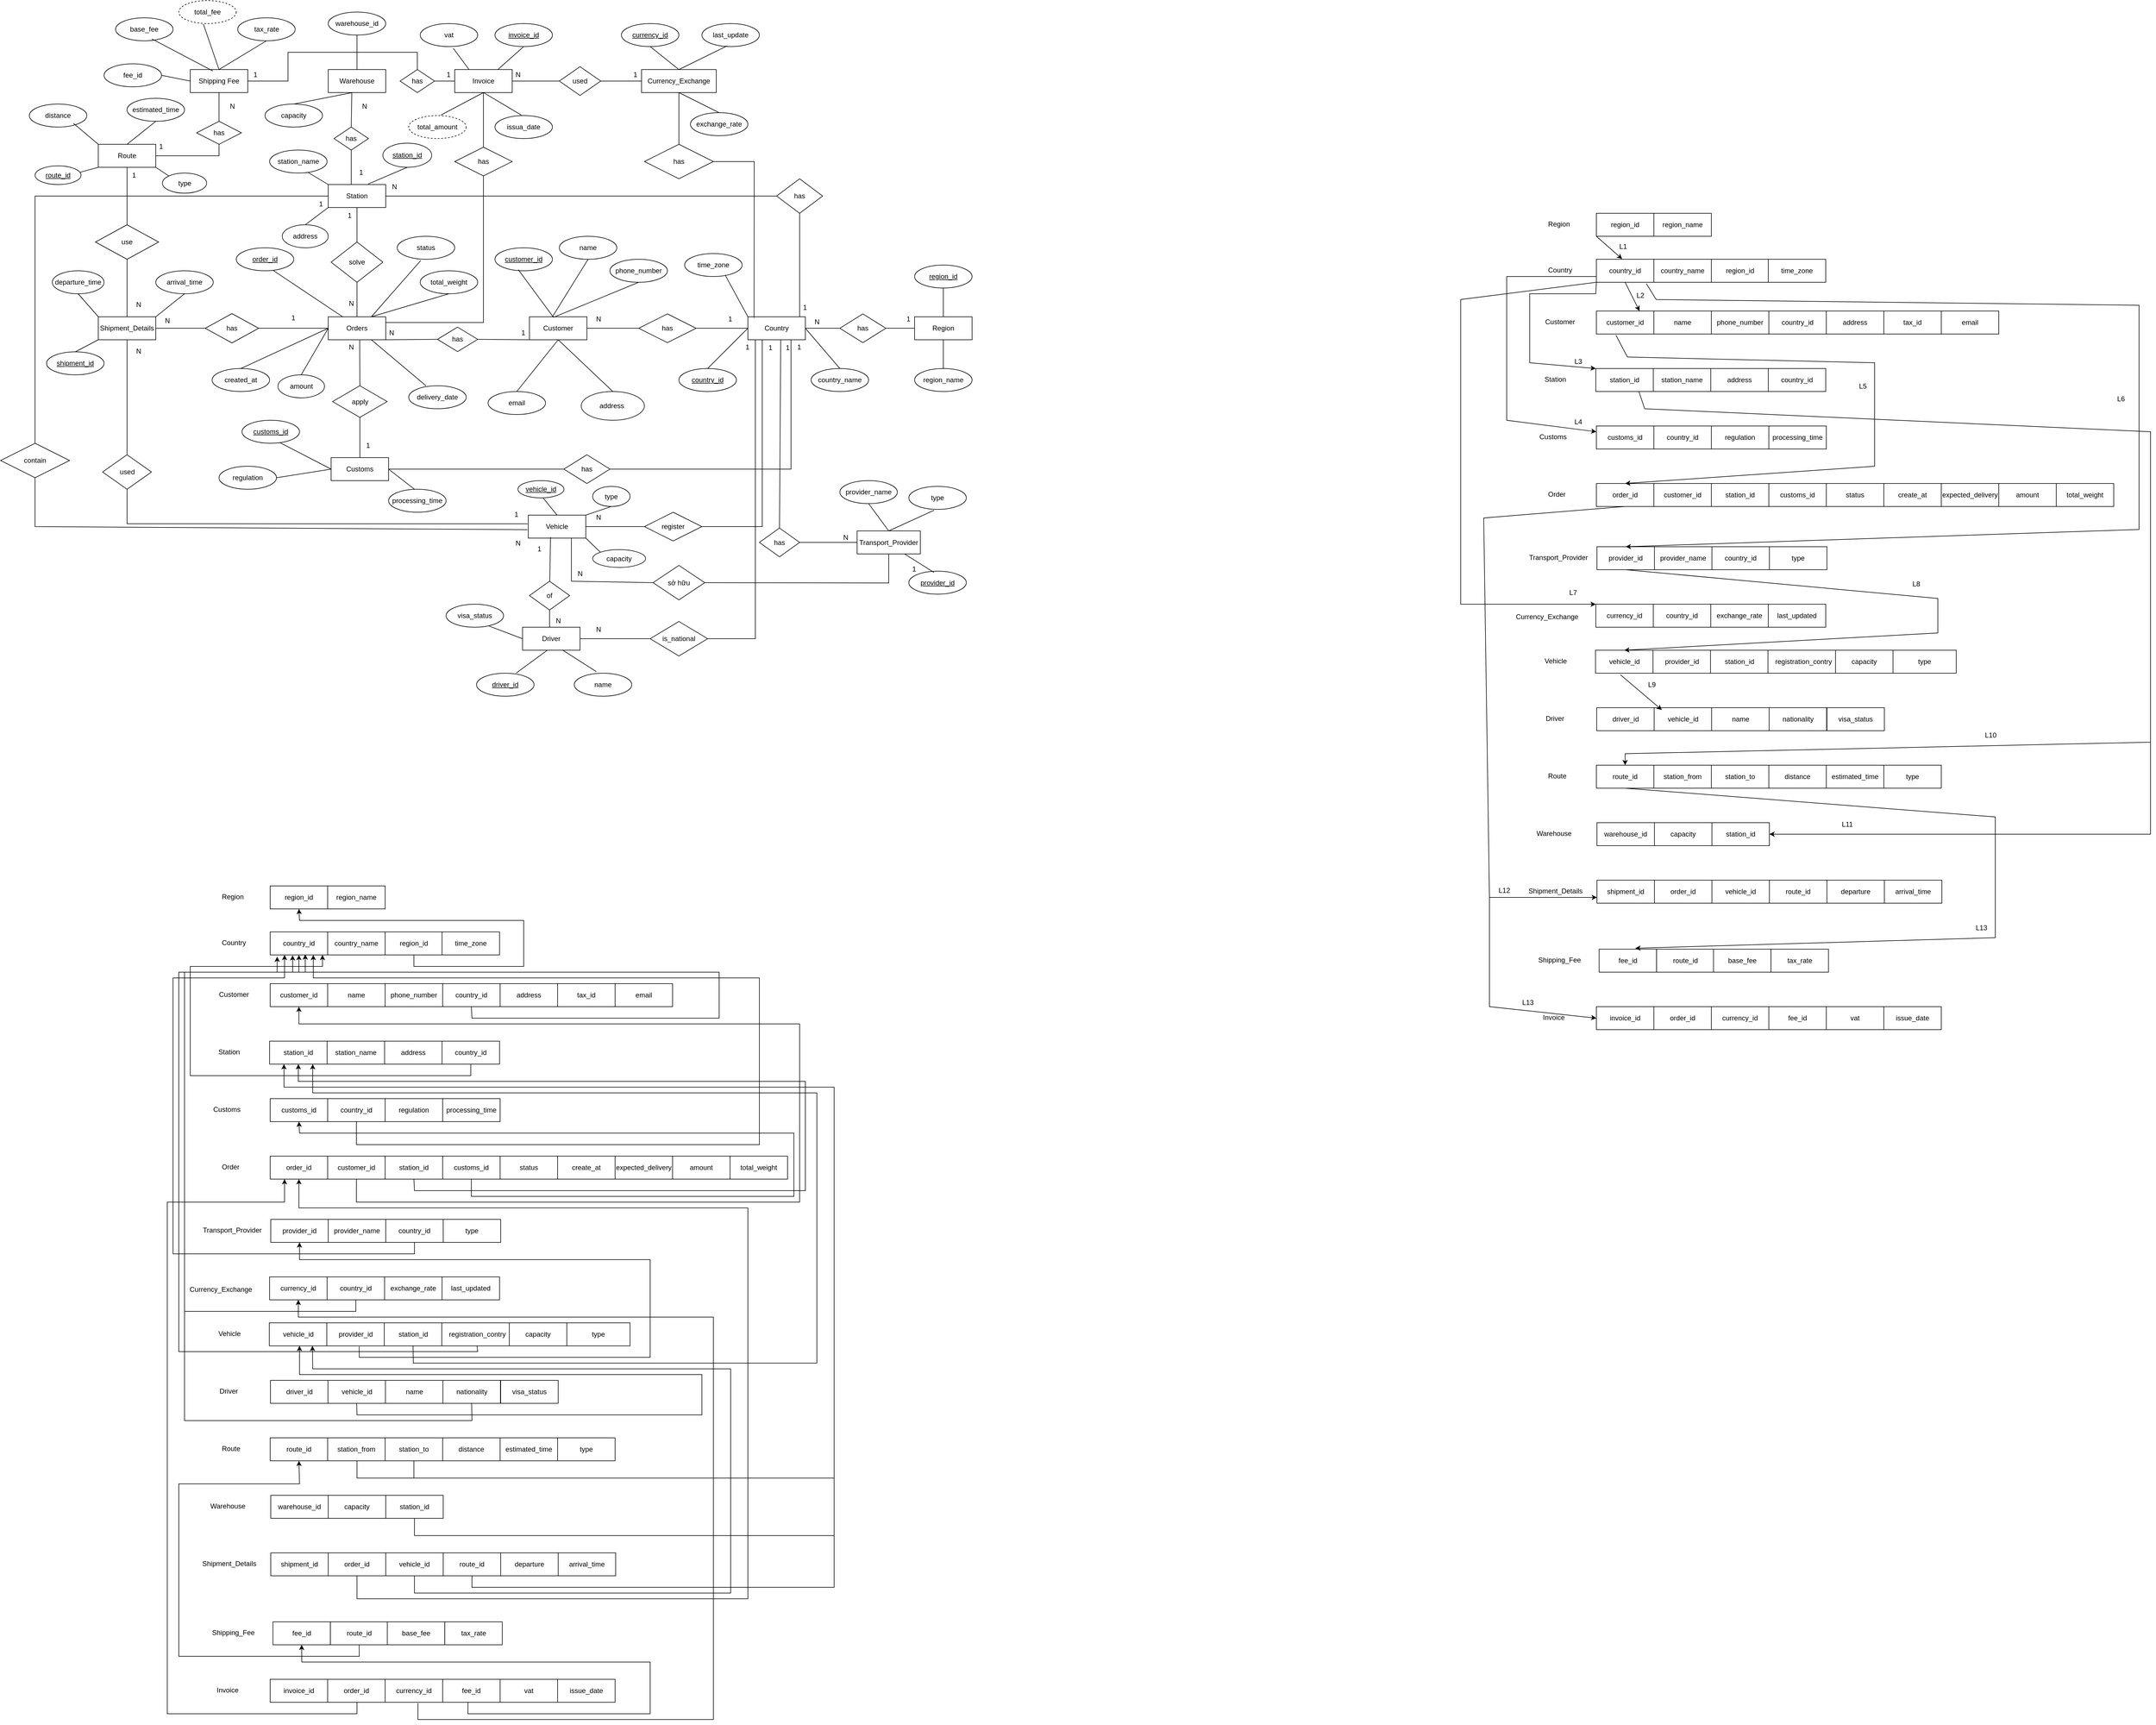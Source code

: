 <mxfile version="26.0.9">
  <diagram name="Page-1" id="MN2OiSk_CmnS_w7M2duB">
    <mxGraphModel dx="3408" dy="2318" grid="1" gridSize="10" guides="1" tooltips="1" connect="1" arrows="1" fold="1" page="1" pageScale="1" pageWidth="850" pageHeight="1100" math="0" shadow="0">
      <root>
        <mxCell id="0" />
        <mxCell id="1" parent="0" />
        <mxCell id="fapul2Xf9I7T7R9drmPT-1" value="Order&lt;div&gt;&lt;br&gt;&lt;/div&gt;" style="text;strokeColor=none;fillColor=none;spacingLeft=4;spacingRight=4;overflow=hidden;rotatable=0;points=[[0,0.5],[1,0.5]];portConstraint=eastwest;fontSize=12;whiteSpace=wrap;html=1;" parent="1" vertex="1">
          <mxGeometry x="119" y="1945" width="40" height="30" as="geometry" />
        </mxCell>
        <mxCell id="fapul2Xf9I7T7R9drmPT-2" value="order_id" style="whiteSpace=wrap;html=1;align=center;" parent="1" vertex="1">
          <mxGeometry x="209" y="1940" width="100" height="40" as="geometry" />
        </mxCell>
        <mxCell id="fapul2Xf9I7T7R9drmPT-3" value="customer_id" style="whiteSpace=wrap;html=1;align=center;" parent="1" vertex="1">
          <mxGeometry x="309" y="1940" width="100" height="40" as="geometry" />
        </mxCell>
        <mxCell id="fapul2Xf9I7T7R9drmPT-4" value="station_id" style="whiteSpace=wrap;html=1;align=center;" parent="1" vertex="1">
          <mxGeometry x="409" y="1940" width="100" height="40" as="geometry" />
        </mxCell>
        <mxCell id="fapul2Xf9I7T7R9drmPT-5" value="customs_id" style="whiteSpace=wrap;html=1;align=center;" parent="1" vertex="1">
          <mxGeometry x="509" y="1940" width="100" height="40" as="geometry" />
        </mxCell>
        <mxCell id="fapul2Xf9I7T7R9drmPT-6" value="status" style="whiteSpace=wrap;html=1;align=center;" parent="1" vertex="1">
          <mxGeometry x="609" y="1940" width="100" height="40" as="geometry" />
        </mxCell>
        <mxCell id="fapul2Xf9I7T7R9drmPT-7" value="create_at" style="whiteSpace=wrap;html=1;align=center;" parent="1" vertex="1">
          <mxGeometry x="709" y="1940" width="100" height="40" as="geometry" />
        </mxCell>
        <mxCell id="fapul2Xf9I7T7R9drmPT-8" value="expected_delivery" style="whiteSpace=wrap;html=1;align=center;" parent="1" vertex="1">
          <mxGeometry x="809" y="1940" width="100" height="40" as="geometry" />
        </mxCell>
        <mxCell id="fapul2Xf9I7T7R9drmPT-9" value="amount" style="whiteSpace=wrap;html=1;align=center;" parent="1" vertex="1">
          <mxGeometry x="909" y="1940" width="100" height="40" as="geometry" />
        </mxCell>
        <mxCell id="fapul2Xf9I7T7R9drmPT-10" value="total_weight" style="whiteSpace=wrap;html=1;align=center;" parent="1" vertex="1">
          <mxGeometry x="1009" y="1940" width="100" height="40" as="geometry" />
        </mxCell>
        <mxCell id="fapul2Xf9I7T7R9drmPT-11" value="Customer" style="text;strokeColor=none;fillColor=none;spacingLeft=4;spacingRight=4;overflow=hidden;rotatable=0;points=[[0,0.5],[1,0.5]];portConstraint=eastwest;fontSize=12;whiteSpace=wrap;html=1;" parent="1" vertex="1">
          <mxGeometry x="114" y="1645" width="70" height="30" as="geometry" />
        </mxCell>
        <mxCell id="fapul2Xf9I7T7R9drmPT-12" value="customer_id" style="whiteSpace=wrap;html=1;align=center;" parent="1" vertex="1">
          <mxGeometry x="209" y="1640" width="100" height="40" as="geometry" />
        </mxCell>
        <mxCell id="fapul2Xf9I7T7R9drmPT-13" value="name" style="whiteSpace=wrap;html=1;align=center;" parent="1" vertex="1">
          <mxGeometry x="309" y="1640" width="100" height="40" as="geometry" />
        </mxCell>
        <mxCell id="fapul2Xf9I7T7R9drmPT-14" value="phone_number" style="whiteSpace=wrap;html=1;align=center;" parent="1" vertex="1">
          <mxGeometry x="409" y="1640" width="100" height="40" as="geometry" />
        </mxCell>
        <mxCell id="fapul2Xf9I7T7R9drmPT-15" value="country_id" style="whiteSpace=wrap;html=1;align=center;" parent="1" vertex="1">
          <mxGeometry x="509" y="1640" width="100" height="40" as="geometry" />
        </mxCell>
        <mxCell id="fapul2Xf9I7T7R9drmPT-16" value="address" style="whiteSpace=wrap;html=1;align=center;" parent="1" vertex="1">
          <mxGeometry x="609" y="1640" width="100" height="40" as="geometry" />
        </mxCell>
        <mxCell id="fapul2Xf9I7T7R9drmPT-17" value="tax_id" style="whiteSpace=wrap;html=1;align=center;" parent="1" vertex="1">
          <mxGeometry x="709" y="1640" width="100" height="40" as="geometry" />
        </mxCell>
        <mxCell id="fapul2Xf9I7T7R9drmPT-18" value="email" style="whiteSpace=wrap;html=1;align=center;" parent="1" vertex="1">
          <mxGeometry x="809" y="1640" width="100" height="40" as="geometry" />
        </mxCell>
        <mxCell id="fapul2Xf9I7T7R9drmPT-21" value="vehicle_id" style="whiteSpace=wrap;html=1;align=center;" parent="1" vertex="1">
          <mxGeometry x="207.5" y="2230" width="100" height="40" as="geometry" />
        </mxCell>
        <mxCell id="fapul2Xf9I7T7R9drmPT-22" value="provider_id" style="whiteSpace=wrap;html=1;align=center;" parent="1" vertex="1">
          <mxGeometry x="307.5" y="2230" width="100" height="40" as="geometry" />
        </mxCell>
        <mxCell id="fapul2Xf9I7T7R9drmPT-23" value="station_id" style="whiteSpace=wrap;html=1;align=center;" parent="1" vertex="1">
          <mxGeometry x="407.5" y="2230" width="100" height="40" as="geometry" />
        </mxCell>
        <mxCell id="fapul2Xf9I7T7R9drmPT-24" value="registration_contry" style="whiteSpace=wrap;html=1;align=center;" parent="1" vertex="1">
          <mxGeometry x="507.5" y="2230" width="122.5" height="40" as="geometry" />
        </mxCell>
        <mxCell id="fapul2Xf9I7T7R9drmPT-25" value="capacity" style="whiteSpace=wrap;html=1;align=center;" parent="1" vertex="1">
          <mxGeometry x="625" y="2230" width="100" height="40" as="geometry" />
        </mxCell>
        <mxCell id="fapul2Xf9I7T7R9drmPT-26" value="type" style="whiteSpace=wrap;html=1;align=center;" parent="1" vertex="1">
          <mxGeometry x="725" y="2230" width="110" height="40" as="geometry" />
        </mxCell>
        <mxCell id="fapul2Xf9I7T7R9drmPT-28" value="Vehicle" style="text;strokeColor=none;fillColor=none;spacingLeft=4;spacingRight=4;overflow=hidden;rotatable=0;points=[[0,0.5],[1,0.5]];portConstraint=eastwest;fontSize=12;whiteSpace=wrap;html=1;" parent="1" vertex="1">
          <mxGeometry x="112.5" y="2235" width="70" height="30" as="geometry" />
        </mxCell>
        <mxCell id="fapul2Xf9I7T7R9drmPT-29" value="driver_id" style="whiteSpace=wrap;html=1;align=center;" parent="1" vertex="1">
          <mxGeometry x="209.5" y="2330" width="100" height="40" as="geometry" />
        </mxCell>
        <mxCell id="fapul2Xf9I7T7R9drmPT-30" value="vehicle_id" style="whiteSpace=wrap;html=1;align=center;" parent="1" vertex="1">
          <mxGeometry x="309.5" y="2330" width="100" height="40" as="geometry" />
        </mxCell>
        <mxCell id="fapul2Xf9I7T7R9drmPT-31" value="name" style="whiteSpace=wrap;html=1;align=center;" parent="1" vertex="1">
          <mxGeometry x="409.5" y="2330" width="100" height="40" as="geometry" />
        </mxCell>
        <mxCell id="fapul2Xf9I7T7R9drmPT-32" value="nationality" style="whiteSpace=wrap;html=1;align=center;" parent="1" vertex="1">
          <mxGeometry x="509.5" y="2330" width="100" height="40" as="geometry" />
        </mxCell>
        <mxCell id="fapul2Xf9I7T7R9drmPT-34" value="visa_status" style="whiteSpace=wrap;html=1;align=center;" parent="1" vertex="1">
          <mxGeometry x="610" y="2330" width="100" height="40" as="geometry" />
        </mxCell>
        <mxCell id="fapul2Xf9I7T7R9drmPT-38" value="Driver" style="text;strokeColor=none;fillColor=none;spacingLeft=4;spacingRight=4;overflow=hidden;rotatable=0;points=[[0,0.5],[1,0.5]];portConstraint=eastwest;fontSize=12;whiteSpace=wrap;html=1;" parent="1" vertex="1">
          <mxGeometry x="114.5" y="2335" width="55" height="30" as="geometry" />
        </mxCell>
        <mxCell id="fapul2Xf9I7T7R9drmPT-40" value="route_id" style="whiteSpace=wrap;html=1;align=center;" parent="1" vertex="1">
          <mxGeometry x="209" y="2430" width="100" height="40" as="geometry" />
        </mxCell>
        <mxCell id="fapul2Xf9I7T7R9drmPT-41" value="station_from" style="whiteSpace=wrap;html=1;align=center;" parent="1" vertex="1">
          <mxGeometry x="309" y="2430" width="100" height="40" as="geometry" />
        </mxCell>
        <mxCell id="fapul2Xf9I7T7R9drmPT-42" value="station_to" style="whiteSpace=wrap;html=1;align=center;" parent="1" vertex="1">
          <mxGeometry x="409" y="2430" width="100" height="40" as="geometry" />
        </mxCell>
        <mxCell id="fapul2Xf9I7T7R9drmPT-43" value="distance" style="whiteSpace=wrap;html=1;align=center;" parent="1" vertex="1">
          <mxGeometry x="509" y="2430" width="100" height="40" as="geometry" />
        </mxCell>
        <mxCell id="fapul2Xf9I7T7R9drmPT-44" value="estimated_time" style="whiteSpace=wrap;html=1;align=center;" parent="1" vertex="1">
          <mxGeometry x="609" y="2430" width="100" height="40" as="geometry" />
        </mxCell>
        <mxCell id="fapul2Xf9I7T7R9drmPT-45" value="type" style="whiteSpace=wrap;html=1;align=center;" parent="1" vertex="1">
          <mxGeometry x="709" y="2430" width="100" height="40" as="geometry" />
        </mxCell>
        <mxCell id="fapul2Xf9I7T7R9drmPT-46" value="Route" style="text;strokeColor=none;fillColor=none;spacingLeft=4;spacingRight=4;overflow=hidden;rotatable=0;points=[[0,0.5],[1,0.5]];portConstraint=eastwest;fontSize=12;whiteSpace=wrap;html=1;" parent="1" vertex="1">
          <mxGeometry x="119" y="2435" width="55" height="30" as="geometry" />
        </mxCell>
        <mxCell id="fapul2Xf9I7T7R9drmPT-62" value="Station" style="text;strokeColor=none;fillColor=none;spacingLeft=4;spacingRight=4;overflow=hidden;rotatable=0;points=[[0,0.5],[1,0.5]];portConstraint=eastwest;fontSize=12;whiteSpace=wrap;html=1;" parent="1" vertex="1">
          <mxGeometry x="113" y="1745" width="70" height="30" as="geometry" />
        </mxCell>
        <mxCell id="fapul2Xf9I7T7R9drmPT-63" value="station_id" style="whiteSpace=wrap;html=1;align=center;" parent="1" vertex="1">
          <mxGeometry x="208" y="1740" width="100" height="40" as="geometry" />
        </mxCell>
        <mxCell id="fapul2Xf9I7T7R9drmPT-64" value="address" style="whiteSpace=wrap;html=1;align=center;" parent="1" vertex="1">
          <mxGeometry x="408" y="1740" width="100" height="40" as="geometry" />
        </mxCell>
        <mxCell id="fapul2Xf9I7T7R9drmPT-65" value="station_name" style="whiteSpace=wrap;html=1;align=center;" parent="1" vertex="1">
          <mxGeometry x="308" y="1740" width="100" height="40" as="geometry" />
        </mxCell>
        <mxCell id="fapul2Xf9I7T7R9drmPT-66" value="country_id" style="whiteSpace=wrap;html=1;align=center;" parent="1" vertex="1">
          <mxGeometry x="508" y="1740" width="100" height="40" as="geometry" />
        </mxCell>
        <mxCell id="fapul2Xf9I7T7R9drmPT-70" value="Shipment_Details" style="text;strokeColor=none;fillColor=none;spacingLeft=4;spacingRight=4;overflow=hidden;rotatable=0;points=[[0,0.5],[1,0.5]];portConstraint=eastwest;fontSize=12;whiteSpace=wrap;html=1;" parent="1" vertex="1">
          <mxGeometry x="85" y="2635" width="110" height="30" as="geometry" />
        </mxCell>
        <mxCell id="fapul2Xf9I7T7R9drmPT-71" value="shipment_id" style="whiteSpace=wrap;html=1;align=center;" parent="1" vertex="1">
          <mxGeometry x="210" y="2630" width="100" height="40" as="geometry" />
        </mxCell>
        <mxCell id="fapul2Xf9I7T7R9drmPT-72" value="order_id" style="whiteSpace=wrap;html=1;align=center;" parent="1" vertex="1">
          <mxGeometry x="310" y="2630" width="100" height="40" as="geometry" />
        </mxCell>
        <mxCell id="fapul2Xf9I7T7R9drmPT-73" value="vehicle_id" style="whiteSpace=wrap;html=1;align=center;" parent="1" vertex="1">
          <mxGeometry x="410" y="2630" width="100" height="40" as="geometry" />
        </mxCell>
        <mxCell id="fapul2Xf9I7T7R9drmPT-74" value="route_id" style="whiteSpace=wrap;html=1;align=center;" parent="1" vertex="1">
          <mxGeometry x="510" y="2630" width="100" height="40" as="geometry" />
        </mxCell>
        <mxCell id="fapul2Xf9I7T7R9drmPT-75" value="departure" style="whiteSpace=wrap;html=1;align=center;" parent="1" vertex="1">
          <mxGeometry x="610" y="2630" width="100" height="40" as="geometry" />
        </mxCell>
        <mxCell id="fapul2Xf9I7T7R9drmPT-76" value="arrival_time" style="whiteSpace=wrap;html=1;align=center;" parent="1" vertex="1">
          <mxGeometry x="710" y="2630" width="100" height="40" as="geometry" />
        </mxCell>
        <mxCell id="fapul2Xf9I7T7R9drmPT-78" value="Invoice" style="text;strokeColor=none;fillColor=none;spacingLeft=4;spacingRight=4;overflow=hidden;rotatable=0;points=[[0,0.5],[1,0.5]];portConstraint=eastwest;fontSize=12;whiteSpace=wrap;html=1;" parent="1" vertex="1">
          <mxGeometry x="110" y="2855" width="67" height="30" as="geometry" />
        </mxCell>
        <mxCell id="fapul2Xf9I7T7R9drmPT-79" value="invoice_id" style="whiteSpace=wrap;html=1;align=center;" parent="1" vertex="1">
          <mxGeometry x="209" y="2850" width="100" height="40" as="geometry" />
        </mxCell>
        <mxCell id="fapul2Xf9I7T7R9drmPT-80" value="order_id" style="whiteSpace=wrap;html=1;align=center;" parent="1" vertex="1">
          <mxGeometry x="309" y="2850" width="100" height="40" as="geometry" />
        </mxCell>
        <mxCell id="fapul2Xf9I7T7R9drmPT-81" value="currency_id" style="whiteSpace=wrap;html=1;align=center;" parent="1" vertex="1">
          <mxGeometry x="409" y="2850" width="100" height="40" as="geometry" />
        </mxCell>
        <mxCell id="fapul2Xf9I7T7R9drmPT-82" value="fee_id" style="whiteSpace=wrap;html=1;align=center;" parent="1" vertex="1">
          <mxGeometry x="509" y="2850" width="100" height="40" as="geometry" />
        </mxCell>
        <mxCell id="fapul2Xf9I7T7R9drmPT-83" value="vat" style="whiteSpace=wrap;html=1;align=center;" parent="1" vertex="1">
          <mxGeometry x="609" y="2850" width="100" height="40" as="geometry" />
        </mxCell>
        <mxCell id="fapul2Xf9I7T7R9drmPT-85" value="issue_date" style="whiteSpace=wrap;html=1;align=center;" parent="1" vertex="1">
          <mxGeometry x="709" y="2850" width="100" height="40" as="geometry" />
        </mxCell>
        <mxCell id="fapul2Xf9I7T7R9drmPT-86" value="Transport_Provider" style="text;strokeColor=none;fillColor=none;spacingLeft=4;spacingRight=4;overflow=hidden;rotatable=0;points=[[0,0.5],[1,0.5]];portConstraint=eastwest;fontSize=12;whiteSpace=wrap;html=1;" parent="1" vertex="1">
          <mxGeometry x="86" y="2055" width="115" height="30" as="geometry" />
        </mxCell>
        <mxCell id="fapul2Xf9I7T7R9drmPT-87" value="provider_id" style="whiteSpace=wrap;html=1;align=center;" parent="1" vertex="1">
          <mxGeometry x="210" y="2050" width="100" height="40" as="geometry" />
        </mxCell>
        <mxCell id="fapul2Xf9I7T7R9drmPT-88" value="provider_name" style="whiteSpace=wrap;html=1;align=center;" parent="1" vertex="1">
          <mxGeometry x="310" y="2050" width="100" height="40" as="geometry" />
        </mxCell>
        <mxCell id="fapul2Xf9I7T7R9drmPT-89" value="country_id" style="whiteSpace=wrap;html=1;align=center;" parent="1" vertex="1">
          <mxGeometry x="410" y="2050" width="100" height="40" as="geometry" />
        </mxCell>
        <mxCell id="fapul2Xf9I7T7R9drmPT-90" value="type" style="whiteSpace=wrap;html=1;align=center;" parent="1" vertex="1">
          <mxGeometry x="510" y="2050" width="100" height="40" as="geometry" />
        </mxCell>
        <mxCell id="fapul2Xf9I7T7R9drmPT-94" value="Warehouse" style="text;strokeColor=none;fillColor=none;spacingLeft=4;spacingRight=4;overflow=hidden;rotatable=0;points=[[0,0.5],[1,0.5]];portConstraint=eastwest;fontSize=12;whiteSpace=wrap;html=1;" parent="1" vertex="1">
          <mxGeometry x="98.5" y="2535" width="73.5" height="30" as="geometry" />
        </mxCell>
        <mxCell id="fapul2Xf9I7T7R9drmPT-95" value="warehouse_id" style="whiteSpace=wrap;html=1;align=center;" parent="1" vertex="1">
          <mxGeometry x="210" y="2530" width="100" height="40" as="geometry" />
        </mxCell>
        <mxCell id="fapul2Xf9I7T7R9drmPT-96" value="station_id" style="whiteSpace=wrap;html=1;align=center;" parent="1" vertex="1">
          <mxGeometry x="410" y="2530" width="100" height="40" as="geometry" />
        </mxCell>
        <mxCell id="fapul2Xf9I7T7R9drmPT-98" value="capacity" style="whiteSpace=wrap;html=1;align=center;" parent="1" vertex="1">
          <mxGeometry x="310" y="2530" width="100" height="40" as="geometry" />
        </mxCell>
        <mxCell id="fapul2Xf9I7T7R9drmPT-102" value="Shipping_Fee" style="text;strokeColor=none;fillColor=none;spacingLeft=4;spacingRight=4;overflow=hidden;rotatable=0;points=[[0,0.5],[1,0.5]];portConstraint=eastwest;fontSize=12;whiteSpace=wrap;html=1;" parent="1" vertex="1">
          <mxGeometry x="102.25" y="2755" width="83.5" height="30" as="geometry" />
        </mxCell>
        <mxCell id="fapul2Xf9I7T7R9drmPT-103" value="fee_id" style="whiteSpace=wrap;html=1;align=center;" parent="1" vertex="1">
          <mxGeometry x="213.75" y="2750" width="100" height="40" as="geometry" />
        </mxCell>
        <mxCell id="fapul2Xf9I7T7R9drmPT-104" value="route_id" style="whiteSpace=wrap;html=1;align=center;" parent="1" vertex="1">
          <mxGeometry x="313.75" y="2750" width="100" height="40" as="geometry" />
        </mxCell>
        <mxCell id="fapul2Xf9I7T7R9drmPT-106" value="base_fee" style="whiteSpace=wrap;html=1;align=center;" parent="1" vertex="1">
          <mxGeometry x="412.75" y="2750" width="100" height="40" as="geometry" />
        </mxCell>
        <mxCell id="fapul2Xf9I7T7R9drmPT-107" value="tax_rate" style="whiteSpace=wrap;html=1;align=center;" parent="1" vertex="1">
          <mxGeometry x="512.75" y="2750" width="100" height="40" as="geometry" />
        </mxCell>
        <mxCell id="fapul2Xf9I7T7R9drmPT-110" value="Customs" style="text;strokeColor=none;fillColor=none;spacingLeft=4;spacingRight=4;overflow=hidden;rotatable=0;points=[[0,0.5],[1,0.5]];portConstraint=eastwest;fontSize=12;whiteSpace=wrap;html=1;" parent="1" vertex="1">
          <mxGeometry x="104" y="1845" width="67" height="30" as="geometry" />
        </mxCell>
        <mxCell id="fapul2Xf9I7T7R9drmPT-111" value="customs_id" style="whiteSpace=wrap;html=1;align=center;" parent="1" vertex="1">
          <mxGeometry x="209" y="1840" width="100" height="40" as="geometry" />
        </mxCell>
        <mxCell id="fapul2Xf9I7T7R9drmPT-112" value="country_id" style="whiteSpace=wrap;html=1;align=center;" parent="1" vertex="1">
          <mxGeometry x="309" y="1840" width="100" height="40" as="geometry" />
        </mxCell>
        <mxCell id="fapul2Xf9I7T7R9drmPT-113" value="regulation" style="whiteSpace=wrap;html=1;align=center;" parent="1" vertex="1">
          <mxGeometry x="409" y="1840" width="100" height="40" as="geometry" />
        </mxCell>
        <mxCell id="fapul2Xf9I7T7R9drmPT-114" value="processing_time" style="whiteSpace=wrap;html=1;align=center;" parent="1" vertex="1">
          <mxGeometry x="509" y="1840" width="100" height="40" as="geometry" />
        </mxCell>
        <mxCell id="fapul2Xf9I7T7R9drmPT-126" value="Currency_Exchange" style="text;strokeColor=none;fillColor=none;spacingLeft=4;spacingRight=4;overflow=hidden;rotatable=0;points=[[0,0.5],[1,0.5]];portConstraint=eastwest;fontSize=12;whiteSpace=wrap;html=1;" parent="1" vertex="1">
          <mxGeometry x="63" y="2157.5" width="120" height="25" as="geometry" />
        </mxCell>
        <mxCell id="fapul2Xf9I7T7R9drmPT-127" value="currency_id" style="whiteSpace=wrap;html=1;align=center;" parent="1" vertex="1">
          <mxGeometry x="208" y="2150" width="100" height="40" as="geometry" />
        </mxCell>
        <mxCell id="fapul2Xf9I7T7R9drmPT-128" value="country_id" style="whiteSpace=wrap;html=1;align=center;" parent="1" vertex="1">
          <mxGeometry x="308" y="2150" width="100" height="40" as="geometry" />
        </mxCell>
        <mxCell id="fapul2Xf9I7T7R9drmPT-129" value="exchange_rate" style="whiteSpace=wrap;html=1;align=center;" parent="1" vertex="1">
          <mxGeometry x="408" y="2150" width="100" height="40" as="geometry" />
        </mxCell>
        <mxCell id="fapul2Xf9I7T7R9drmPT-130" value="last_updated" style="whiteSpace=wrap;html=1;align=center;" parent="1" vertex="1">
          <mxGeometry x="508" y="2150" width="100" height="40" as="geometry" />
        </mxCell>
        <mxCell id="4PiyHeSA2Cq_FkqWzUte-1" value="Orders" style="whiteSpace=wrap;html=1;align=center;" parent="1" vertex="1">
          <mxGeometry x="310" y="480" width="100" height="40" as="geometry" />
        </mxCell>
        <mxCell id="4PiyHeSA2Cq_FkqWzUte-2" value="order_id" style="ellipse;whiteSpace=wrap;html=1;align=center;fontStyle=4;" parent="1" vertex="1">
          <mxGeometry x="150" y="360" width="100" height="40" as="geometry" />
        </mxCell>
        <mxCell id="4PiyHeSA2Cq_FkqWzUte-3" value="status" style="ellipse;whiteSpace=wrap;html=1;align=center;" parent="1" vertex="1">
          <mxGeometry x="430" y="340" width="100" height="40" as="geometry" />
        </mxCell>
        <mxCell id="4PiyHeSA2Cq_FkqWzUte-4" value="created_at" style="ellipse;whiteSpace=wrap;html=1;align=center;" parent="1" vertex="1">
          <mxGeometry x="108" y="570" width="100" height="40" as="geometry" />
        </mxCell>
        <mxCell id="4PiyHeSA2Cq_FkqWzUte-5" value="delivery_date" style="ellipse;whiteSpace=wrap;html=1;align=center;" parent="1" vertex="1">
          <mxGeometry x="450" y="600" width="100" height="40" as="geometry" />
        </mxCell>
        <mxCell id="4PiyHeSA2Cq_FkqWzUte-9" value="" style="endArrow=none;html=1;rounded=0;exitX=0.5;exitY=0;exitDx=0;exitDy=0;entryX=0;entryY=0.5;entryDx=0;entryDy=0;" parent="1" source="4PiyHeSA2Cq_FkqWzUte-4" target="4PiyHeSA2Cq_FkqWzUte-1" edge="1">
          <mxGeometry relative="1" as="geometry">
            <mxPoint x="215.355" y="524.998" as="sourcePoint" />
            <mxPoint x="310" y="499.14" as="targetPoint" />
          </mxGeometry>
        </mxCell>
        <mxCell id="4PiyHeSA2Cq_FkqWzUte-10" value="" style="endArrow=none;html=1;rounded=0;exitX=0.75;exitY=1;exitDx=0;exitDy=0;entryX=0.3;entryY=0;entryDx=0;entryDy=0;entryPerimeter=0;" parent="1" source="4PiyHeSA2Cq_FkqWzUte-1" target="4PiyHeSA2Cq_FkqWzUte-5" edge="1">
          <mxGeometry relative="1" as="geometry">
            <mxPoint x="410" y="550" as="sourcePoint" />
            <mxPoint x="570" y="550" as="targetPoint" />
          </mxGeometry>
        </mxCell>
        <mxCell id="4PiyHeSA2Cq_FkqWzUte-11" value="" style="endArrow=none;html=1;rounded=0;exitX=0.644;exitY=0.988;exitDx=0;exitDy=0;exitPerimeter=0;entryX=0.25;entryY=0;entryDx=0;entryDy=0;" parent="1" source="4PiyHeSA2Cq_FkqWzUte-2" target="4PiyHeSA2Cq_FkqWzUte-1" edge="1">
          <mxGeometry relative="1" as="geometry">
            <mxPoint x="320" y="510" as="sourcePoint" />
            <mxPoint x="480" y="510" as="targetPoint" />
          </mxGeometry>
        </mxCell>
        <mxCell id="4PiyHeSA2Cq_FkqWzUte-12" value="" style="endArrow=none;html=1;rounded=0;exitX=0.75;exitY=0;exitDx=0;exitDy=0;entryX=0.409;entryY=1.054;entryDx=0;entryDy=0;entryPerimeter=0;" parent="1" source="4PiyHeSA2Cq_FkqWzUte-1" target="4PiyHeSA2Cq_FkqWzUte-3" edge="1">
          <mxGeometry relative="1" as="geometry">
            <mxPoint x="420" y="480" as="sourcePoint" />
            <mxPoint x="580" y="480" as="targetPoint" />
          </mxGeometry>
        </mxCell>
        <mxCell id="4PiyHeSA2Cq_FkqWzUte-13" value="Customer" style="whiteSpace=wrap;html=1;align=center;" parent="1" vertex="1">
          <mxGeometry x="660" y="480" width="100" height="40" as="geometry" />
        </mxCell>
        <mxCell id="4PiyHeSA2Cq_FkqWzUte-14" value="name" style="ellipse;whiteSpace=wrap;html=1;align=center;" parent="1" vertex="1">
          <mxGeometry x="712" y="340" width="100" height="40" as="geometry" />
        </mxCell>
        <mxCell id="4PiyHeSA2Cq_FkqWzUte-15" value="phone_number" style="ellipse;whiteSpace=wrap;html=1;align=center;" parent="1" vertex="1">
          <mxGeometry x="800" y="380" width="100" height="40" as="geometry" />
        </mxCell>
        <mxCell id="4PiyHeSA2Cq_FkqWzUte-16" value="&lt;span id=&quot;docs-internal-guid-d8e79740-7fff-942d-7cf9-8be79e3175e8&quot;&gt;&lt;span style=&quot;background-color: transparent; font-variant-numeric: normal; font-variant-east-asian: normal; font-variant-alternates: normal; font-variant-position: normal; vertical-align: baseline; white-space-collapse: preserve;&quot;&gt;&lt;font style=&quot;font-size: 12px;&quot; face=&quot;Helvetica&quot;&gt;address &lt;/font&gt;&lt;/span&gt;&lt;/span&gt;" style="ellipse;whiteSpace=wrap;html=1;align=center;" parent="1" vertex="1">
          <mxGeometry x="750" y="610" width="110" height="50" as="geometry" />
        </mxCell>
        <mxCell id="4PiyHeSA2Cq_FkqWzUte-17" value="&lt;span style=&quot;white-space-collapse: preserve;&quot;&gt;&lt;font style=&quot;font-size: 12px;&quot; face=&quot;Helvetica&quot;&gt;email&lt;/font&gt;&lt;/span&gt;" style="ellipse;whiteSpace=wrap;html=1;align=center;" parent="1" vertex="1">
          <mxGeometry x="588" y="610" width="100" height="40" as="geometry" />
        </mxCell>
        <mxCell id="4PiyHeSA2Cq_FkqWzUte-18" value="" style="endArrow=none;html=1;rounded=0;exitX=0.5;exitY=1;exitDx=0;exitDy=0;entryX=0.5;entryY=0;entryDx=0;entryDy=0;" parent="1" source="4PiyHeSA2Cq_FkqWzUte-13" target="4PiyHeSA2Cq_FkqWzUte-17" edge="1">
          <mxGeometry relative="1" as="geometry">
            <mxPoint x="630" y="560" as="sourcePoint" />
            <mxPoint x="790" y="560" as="targetPoint" />
          </mxGeometry>
        </mxCell>
        <mxCell id="4PiyHeSA2Cq_FkqWzUte-19" value="" style="endArrow=none;html=1;rounded=0;exitX=0.5;exitY=1;exitDx=0;exitDy=0;entryX=0.5;entryY=0;entryDx=0;entryDy=0;" parent="1" source="4PiyHeSA2Cq_FkqWzUte-13" target="4PiyHeSA2Cq_FkqWzUte-16" edge="1">
          <mxGeometry relative="1" as="geometry">
            <mxPoint x="820" y="520" as="sourcePoint" />
            <mxPoint x="980" y="520" as="targetPoint" />
          </mxGeometry>
        </mxCell>
        <mxCell id="4PiyHeSA2Cq_FkqWzUte-20" value="" style="endArrow=none;html=1;rounded=0;exitX=0.5;exitY=1;exitDx=0;exitDy=0;" parent="1" source="4PiyHeSA2Cq_FkqWzUte-14" edge="1">
          <mxGeometry relative="1" as="geometry">
            <mxPoint x="670" y="450" as="sourcePoint" />
            <mxPoint x="700" y="480" as="targetPoint" />
          </mxGeometry>
        </mxCell>
        <mxCell id="4PiyHeSA2Cq_FkqWzUte-21" value="" style="endArrow=none;html=1;rounded=0;exitX=0.428;exitY=0.015;exitDx=0;exitDy=0;exitPerimeter=0;entryX=0.5;entryY=1;entryDx=0;entryDy=0;" parent="1" source="4PiyHeSA2Cq_FkqWzUte-13" target="4PiyHeSA2Cq_FkqWzUte-15" edge="1">
          <mxGeometry relative="1" as="geometry">
            <mxPoint x="740" y="420" as="sourcePoint" />
            <mxPoint x="900" y="420" as="targetPoint" />
          </mxGeometry>
        </mxCell>
        <mxCell id="4PiyHeSA2Cq_FkqWzUte-22" value="customer_id" style="ellipse;whiteSpace=wrap;html=1;align=center;fontStyle=4;" parent="1" vertex="1">
          <mxGeometry x="600" y="360" width="100" height="40" as="geometry" />
        </mxCell>
        <mxCell id="4PiyHeSA2Cq_FkqWzUte-23" value="" style="endArrow=none;html=1;rounded=0;exitX=0.406;exitY=0.952;exitDx=0;exitDy=0;exitPerimeter=0;entryX=0.421;entryY=0.032;entryDx=0;entryDy=0;entryPerimeter=0;" parent="1" source="4PiyHeSA2Cq_FkqWzUte-22" target="4PiyHeSA2Cq_FkqWzUte-13" edge="1">
          <mxGeometry relative="1" as="geometry">
            <mxPoint x="570" y="440" as="sourcePoint" />
            <mxPoint x="730" y="440" as="targetPoint" />
          </mxGeometry>
        </mxCell>
        <mxCell id="4PiyHeSA2Cq_FkqWzUte-24" value="has" style="shape=rhombus;perimeter=rhombusPerimeter;whiteSpace=wrap;html=1;align=center;" parent="1" vertex="1">
          <mxGeometry x="500" y="498" width="70" height="42.5" as="geometry" />
        </mxCell>
        <mxCell id="4PiyHeSA2Cq_FkqWzUte-25" value="" style="endArrow=none;html=1;rounded=0;exitX=1;exitY=1;exitDx=0;exitDy=0;entryX=0;entryY=0.5;entryDx=0;entryDy=0;" parent="1" source="4PiyHeSA2Cq_FkqWzUte-1" target="4PiyHeSA2Cq_FkqWzUte-24" edge="1">
          <mxGeometry relative="1" as="geometry">
            <mxPoint x="370" y="540" as="sourcePoint" />
            <mxPoint x="530" y="540" as="targetPoint" />
          </mxGeometry>
        </mxCell>
        <mxCell id="4PiyHeSA2Cq_FkqWzUte-26" value="" style="endArrow=none;html=1;rounded=0;exitX=1;exitY=0.5;exitDx=0;exitDy=0;entryX=0;entryY=1;entryDx=0;entryDy=0;" parent="1" source="4PiyHeSA2Cq_FkqWzUte-24" target="4PiyHeSA2Cq_FkqWzUte-13" edge="1">
          <mxGeometry relative="1" as="geometry">
            <mxPoint x="550" y="540" as="sourcePoint" />
            <mxPoint x="710" y="540" as="targetPoint" />
          </mxGeometry>
        </mxCell>
        <mxCell id="4PiyHeSA2Cq_FkqWzUte-33" value="1&lt;div&gt;&lt;br&gt;&lt;/div&gt;" style="text;strokeColor=none;fillColor=none;spacingLeft=4;spacingRight=4;overflow=hidden;rotatable=0;points=[[0,0.5],[1,0.5]];portConstraint=eastwest;fontSize=12;whiteSpace=wrap;html=1;" parent="1" vertex="1">
          <mxGeometry x="640" y="493.75" width="20" height="25" as="geometry" />
        </mxCell>
        <mxCell id="4PiyHeSA2Cq_FkqWzUte-34" value="N" style="text;strokeColor=none;fillColor=none;spacingLeft=4;spacingRight=4;overflow=hidden;rotatable=0;points=[[0,0.5],[1,0.5]];portConstraint=eastwest;fontSize=12;whiteSpace=wrap;html=1;" parent="1" vertex="1">
          <mxGeometry x="410" y="493.75" width="20" height="25" as="geometry" />
        </mxCell>
        <mxCell id="4PiyHeSA2Cq_FkqWzUte-45" style="edgeStyle=orthogonalEdgeStyle;rounded=0;orthogonalLoop=1;jettySize=auto;html=1;exitX=1;exitY=0.5;exitDx=0;exitDy=0;" parent="1" edge="1">
          <mxGeometry relative="1" as="geometry">
            <mxPoint x="347.5" y="537.5" as="sourcePoint" />
            <mxPoint x="347.5" y="537.5" as="targetPoint" />
          </mxGeometry>
        </mxCell>
        <mxCell id="4PiyHeSA2Cq_FkqWzUte-66" value="Country" style="whiteSpace=wrap;html=1;align=center;" parent="1" vertex="1">
          <mxGeometry x="1040" y="480" width="100" height="40" as="geometry" />
        </mxCell>
        <mxCell id="4PiyHeSA2Cq_FkqWzUte-71" value="has" style="shape=rhombus;perimeter=rhombusPerimeter;whiteSpace=wrap;html=1;align=center;" parent="1" vertex="1">
          <mxGeometry x="850" y="475" width="100" height="50" as="geometry" />
        </mxCell>
        <mxCell id="4PiyHeSA2Cq_FkqWzUte-72" value="" style="endArrow=none;html=1;rounded=0;exitX=1;exitY=0.5;exitDx=0;exitDy=0;entryX=0;entryY=0.5;entryDx=0;entryDy=0;" parent="1" source="4PiyHeSA2Cq_FkqWzUte-71" target="4PiyHeSA2Cq_FkqWzUte-66" edge="1">
          <mxGeometry relative="1" as="geometry">
            <mxPoint x="880" y="570" as="sourcePoint" />
            <mxPoint x="1040" y="570" as="targetPoint" />
          </mxGeometry>
        </mxCell>
        <mxCell id="4PiyHeSA2Cq_FkqWzUte-73" value="" style="endArrow=none;html=1;rounded=0;exitX=1;exitY=0.5;exitDx=0;exitDy=0;entryX=0;entryY=0.5;entryDx=0;entryDy=0;" parent="1" source="4PiyHeSA2Cq_FkqWzUte-13" target="4PiyHeSA2Cq_FkqWzUte-71" edge="1">
          <mxGeometry relative="1" as="geometry">
            <mxPoint x="780" y="490" as="sourcePoint" />
            <mxPoint x="940" y="490" as="targetPoint" />
          </mxGeometry>
        </mxCell>
        <mxCell id="4PiyHeSA2Cq_FkqWzUte-74" value="N" style="text;strokeColor=none;fillColor=none;spacingLeft=4;spacingRight=4;overflow=hidden;rotatable=0;points=[[0,0.5],[1,0.5]];portConstraint=eastwest;fontSize=12;whiteSpace=wrap;html=1;" parent="1" vertex="1">
          <mxGeometry x="770" y="470" width="20" height="25" as="geometry" />
        </mxCell>
        <mxCell id="4PiyHeSA2Cq_FkqWzUte-75" value="1&lt;div&gt;&lt;br&gt;&lt;/div&gt;" style="text;strokeColor=none;fillColor=none;spacingLeft=4;spacingRight=4;overflow=hidden;rotatable=0;points=[[0,0.5],[1,0.5]];portConstraint=eastwest;fontSize=12;whiteSpace=wrap;html=1;" parent="1" vertex="1">
          <mxGeometry x="1000" y="470" width="30" height="25" as="geometry" />
        </mxCell>
        <mxCell id="4PiyHeSA2Cq_FkqWzUte-95" value="has" style="shape=rhombus;perimeter=rhombusPerimeter;whiteSpace=wrap;html=1;align=center;" parent="1" vertex="1">
          <mxGeometry x="1060" y="847.5" width="70" height="50" as="geometry" />
        </mxCell>
        <mxCell id="4PiyHeSA2Cq_FkqWzUte-96" value="" style="endArrow=none;html=1;rounded=0;exitX=0.571;exitY=0.994;exitDx=0;exitDy=0;entryX=0.5;entryY=0;entryDx=0;entryDy=0;exitPerimeter=0;" parent="1" source="4PiyHeSA2Cq_FkqWzUte-66" target="4PiyHeSA2Cq_FkqWzUte-95" edge="1">
          <mxGeometry relative="1" as="geometry">
            <mxPoint x="1150" y="850" as="sourcePoint" />
            <mxPoint x="1310" y="850" as="targetPoint" />
            <Array as="points" />
          </mxGeometry>
        </mxCell>
        <mxCell id="4PiyHeSA2Cq_FkqWzUte-99" value="1" style="text;strokeColor=none;fillColor=none;spacingLeft=4;spacingRight=4;overflow=hidden;rotatable=0;points=[[0,0.5],[1,0.5]];portConstraint=eastwest;fontSize=12;whiteSpace=wrap;html=1;" parent="1" vertex="1">
          <mxGeometry x="1120" y="518.75" width="20" height="27.5" as="geometry" />
        </mxCell>
        <mxCell id="4PiyHeSA2Cq_FkqWzUte-106" value="Region" style="whiteSpace=wrap;html=1;align=center;" parent="1" vertex="1">
          <mxGeometry x="1330" y="480" width="100" height="40" as="geometry" />
        </mxCell>
        <mxCell id="4PiyHeSA2Cq_FkqWzUte-107" value="has" style="shape=rhombus;perimeter=rhombusPerimeter;whiteSpace=wrap;html=1;align=center;" parent="1" vertex="1">
          <mxGeometry x="1200" y="475" width="80" height="50" as="geometry" />
        </mxCell>
        <mxCell id="4PiyHeSA2Cq_FkqWzUte-109" value="" style="endArrow=none;html=1;rounded=0;exitX=1;exitY=0.5;exitDx=0;exitDy=0;entryX=0;entryY=0.5;entryDx=0;entryDy=0;" parent="1" source="4PiyHeSA2Cq_FkqWzUte-66" target="4PiyHeSA2Cq_FkqWzUte-107" edge="1">
          <mxGeometry relative="1" as="geometry">
            <mxPoint x="1190" y="530" as="sourcePoint" />
            <mxPoint x="1350" y="530" as="targetPoint" />
          </mxGeometry>
        </mxCell>
        <mxCell id="4PiyHeSA2Cq_FkqWzUte-110" value="" style="endArrow=none;html=1;rounded=0;exitX=1;exitY=0.5;exitDx=0;exitDy=0;entryX=0;entryY=0.5;entryDx=0;entryDy=0;" parent="1" source="4PiyHeSA2Cq_FkqWzUte-107" target="4PiyHeSA2Cq_FkqWzUte-106" edge="1">
          <mxGeometry relative="1" as="geometry">
            <mxPoint x="1280" y="540" as="sourcePoint" />
            <mxPoint x="1440" y="540" as="targetPoint" />
          </mxGeometry>
        </mxCell>
        <mxCell id="4PiyHeSA2Cq_FkqWzUte-111" value="1" style="text;strokeColor=none;fillColor=none;spacingLeft=4;spacingRight=4;overflow=hidden;rotatable=0;points=[[0,0.5],[1,0.5]];portConstraint=eastwest;fontSize=12;whiteSpace=wrap;html=1;" parent="1" vertex="1">
          <mxGeometry x="1310" y="470" width="20" height="30" as="geometry" />
        </mxCell>
        <mxCell id="4PiyHeSA2Cq_FkqWzUte-112" value="N" style="text;strokeColor=none;fillColor=none;spacingLeft=4;spacingRight=4;overflow=hidden;rotatable=0;points=[[0,0.5],[1,0.5]];portConstraint=eastwest;fontSize=12;whiteSpace=wrap;html=1;" parent="1" vertex="1">
          <mxGeometry x="1150" y="475" width="20" height="25" as="geometry" />
        </mxCell>
        <mxCell id="8ktQpaHQvq93Z4VPpIjw-1" value="Station" style="whiteSpace=wrap;html=1;align=center;" parent="1" vertex="1">
          <mxGeometry x="310" y="250" width="100" height="40" as="geometry" />
        </mxCell>
        <mxCell id="8ktQpaHQvq93Z4VPpIjw-2" value="has" style="shape=rhombus;perimeter=rhombusPerimeter;whiteSpace=wrap;html=1;align=center;" parent="1" vertex="1">
          <mxGeometry x="1090" y="240" width="80" height="60" as="geometry" />
        </mxCell>
        <mxCell id="8ktQpaHQvq93Z4VPpIjw-3" value="" style="endArrow=none;html=1;rounded=0;exitX=0.5;exitY=1;exitDx=0;exitDy=0;entryX=0.9;entryY=0;entryDx=0;entryDy=0;entryPerimeter=0;" parent="1" source="8ktQpaHQvq93Z4VPpIjw-2" target="4PiyHeSA2Cq_FkqWzUte-66" edge="1">
          <mxGeometry relative="1" as="geometry">
            <mxPoint x="1050" y="410" as="sourcePoint" />
            <mxPoint x="1210" y="410" as="targetPoint" />
          </mxGeometry>
        </mxCell>
        <mxCell id="8ktQpaHQvq93Z4VPpIjw-4" value="" style="endArrow=none;html=1;rounded=0;entryX=0;entryY=0.5;entryDx=0;entryDy=0;exitX=1;exitY=0.5;exitDx=0;exitDy=0;" parent="1" source="8ktQpaHQvq93Z4VPpIjw-1" target="8ktQpaHQvq93Z4VPpIjw-2" edge="1">
          <mxGeometry relative="1" as="geometry">
            <mxPoint x="420" y="250" as="sourcePoint" />
            <mxPoint x="1220" y="260" as="targetPoint" />
          </mxGeometry>
        </mxCell>
        <mxCell id="8ktQpaHQvq93Z4VPpIjw-5" value="Customs" style="whiteSpace=wrap;html=1;align=center;" parent="1" vertex="1">
          <mxGeometry x="315" y="725" width="100" height="40" as="geometry" />
        </mxCell>
        <mxCell id="8ktQpaHQvq93Z4VPpIjw-6" value="has" style="shape=rhombus;perimeter=rhombusPerimeter;whiteSpace=wrap;html=1;align=center;" parent="1" vertex="1">
          <mxGeometry x="720" y="720" width="80" height="50" as="geometry" />
        </mxCell>
        <mxCell id="8ktQpaHQvq93Z4VPpIjw-7" value="" style="endArrow=none;html=1;rounded=0;exitX=0.75;exitY=1;exitDx=0;exitDy=0;entryX=1;entryY=0.5;entryDx=0;entryDy=0;" parent="1" source="4PiyHeSA2Cq_FkqWzUte-66" target="8ktQpaHQvq93Z4VPpIjw-6" edge="1">
          <mxGeometry relative="1" as="geometry">
            <mxPoint x="1080" y="720" as="sourcePoint" />
            <mxPoint x="1240" y="720" as="targetPoint" />
            <Array as="points">
              <mxPoint x="1115" y="745" />
            </Array>
          </mxGeometry>
        </mxCell>
        <mxCell id="8ktQpaHQvq93Z4VPpIjw-8" value="" style="endArrow=none;html=1;rounded=0;exitX=0;exitY=0.5;exitDx=0;exitDy=0;entryX=1;entryY=0.5;entryDx=0;entryDy=0;" parent="1" source="8ktQpaHQvq93Z4VPpIjw-6" target="8ktQpaHQvq93Z4VPpIjw-5" edge="1">
          <mxGeometry relative="1" as="geometry">
            <mxPoint x="1280" y="720" as="sourcePoint" />
            <mxPoint x="1440" y="720" as="targetPoint" />
          </mxGeometry>
        </mxCell>
        <mxCell id="8ktQpaHQvq93Z4VPpIjw-9" value="1" style="text;strokeColor=none;fillColor=none;spacingLeft=4;spacingRight=4;overflow=hidden;rotatable=0;points=[[0,0.5],[1,0.5]];portConstraint=eastwest;fontSize=12;whiteSpace=wrap;html=1;" parent="1" vertex="1">
          <mxGeometry x="1130" y="450" width="20" height="30" as="geometry" />
        </mxCell>
        <mxCell id="8ktQpaHQvq93Z4VPpIjw-10" value="N" style="text;strokeColor=none;fillColor=none;spacingLeft=4;spacingRight=4;overflow=hidden;rotatable=0;points=[[0,0.5],[1,0.5]];portConstraint=eastwest;fontSize=12;whiteSpace=wrap;html=1;" parent="1" vertex="1">
          <mxGeometry x="415" y="240" width="20" height="25" as="geometry" />
        </mxCell>
        <mxCell id="8ktQpaHQvq93Z4VPpIjw-13" value="Transport_Provider" style="whiteSpace=wrap;html=1;align=center;" parent="1" vertex="1">
          <mxGeometry x="1230" y="852.5" width="110" height="40" as="geometry" />
        </mxCell>
        <mxCell id="8ktQpaHQvq93Z4VPpIjw-14" value="" style="endArrow=none;html=1;rounded=0;exitX=1;exitY=0.5;exitDx=0;exitDy=0;entryX=0;entryY=0.5;entryDx=0;entryDy=0;" parent="1" source="4PiyHeSA2Cq_FkqWzUte-95" target="8ktQpaHQvq93Z4VPpIjw-13" edge="1">
          <mxGeometry relative="1" as="geometry">
            <mxPoint x="920" y="912.5" as="sourcePoint" />
            <mxPoint x="1080" y="912.5" as="targetPoint" />
          </mxGeometry>
        </mxCell>
        <mxCell id="8ktQpaHQvq93Z4VPpIjw-16" value="Currency_Exchange" style="whiteSpace=wrap;html=1;align=center;" parent="1" vertex="1">
          <mxGeometry x="855" y="50" width="130" height="40" as="geometry" />
        </mxCell>
        <mxCell id="8ktQpaHQvq93Z4VPpIjw-17" value="has" style="shape=rhombus;perimeter=rhombusPerimeter;whiteSpace=wrap;html=1;align=center;" parent="1" vertex="1">
          <mxGeometry x="860" y="180" width="120" height="60" as="geometry" />
        </mxCell>
        <mxCell id="8ktQpaHQvq93Z4VPpIjw-18" value="" style="endArrow=none;html=1;rounded=0;exitX=0.5;exitY=1;exitDx=0;exitDy=0;entryX=0.5;entryY=0;entryDx=0;entryDy=0;" parent="1" source="8ktQpaHQvq93Z4VPpIjw-16" target="8ktQpaHQvq93Z4VPpIjw-17" edge="1">
          <mxGeometry relative="1" as="geometry">
            <mxPoint x="962" y="150" as="sourcePoint" />
            <mxPoint x="1122" y="150" as="targetPoint" />
          </mxGeometry>
        </mxCell>
        <mxCell id="8ktQpaHQvq93Z4VPpIjw-19" value="" style="endArrow=none;html=1;rounded=0;exitX=1;exitY=0.5;exitDx=0;exitDy=0;entryX=0.107;entryY=0.047;entryDx=0;entryDy=0;entryPerimeter=0;" parent="1" source="8ktQpaHQvq93Z4VPpIjw-17" target="4PiyHeSA2Cq_FkqWzUte-66" edge="1">
          <mxGeometry relative="1" as="geometry">
            <mxPoint x="980" y="320" as="sourcePoint" />
            <mxPoint x="1080" y="470" as="targetPoint" />
            <Array as="points">
              <mxPoint x="1051" y="210" />
            </Array>
          </mxGeometry>
        </mxCell>
        <mxCell id="8ktQpaHQvq93Z4VPpIjw-20" value="1" style="text;strokeColor=none;fillColor=none;spacingLeft=4;spacingRight=4;overflow=hidden;rotatable=0;points=[[0,0.5],[1,0.5]];portConstraint=eastwest;fontSize=12;whiteSpace=wrap;html=1;" parent="1" vertex="1">
          <mxGeometry x="1100" y="520" width="20" height="25" as="geometry" />
        </mxCell>
        <mxCell id="8ktQpaHQvq93Z4VPpIjw-21" value="Vehicle" style="whiteSpace=wrap;html=1;align=center;" parent="1" vertex="1">
          <mxGeometry x="658" y="825" width="100" height="40" as="geometry" />
        </mxCell>
        <mxCell id="8ktQpaHQvq93Z4VPpIjw-22" value="register" style="shape=rhombus;perimeter=rhombusPerimeter;whiteSpace=wrap;html=1;align=center;" parent="1" vertex="1">
          <mxGeometry x="860" y="820" width="100" height="50" as="geometry" />
        </mxCell>
        <mxCell id="8ktQpaHQvq93Z4VPpIjw-23" value="" style="endArrow=none;html=1;rounded=0;exitX=1;exitY=0.5;exitDx=0;exitDy=0;entryX=0;entryY=0.5;entryDx=0;entryDy=0;" parent="1" source="8ktQpaHQvq93Z4VPpIjw-21" target="8ktQpaHQvq93Z4VPpIjw-22" edge="1">
          <mxGeometry relative="1" as="geometry">
            <mxPoint x="800" y="880" as="sourcePoint" />
            <mxPoint x="960" y="880" as="targetPoint" />
          </mxGeometry>
        </mxCell>
        <mxCell id="8ktQpaHQvq93Z4VPpIjw-24" value="" style="endArrow=none;html=1;rounded=0;exitX=1;exitY=0.5;exitDx=0;exitDy=0;entryX=0.25;entryY=1;entryDx=0;entryDy=0;" parent="1" source="8ktQpaHQvq93Z4VPpIjw-22" target="4PiyHeSA2Cq_FkqWzUte-66" edge="1">
          <mxGeometry relative="1" as="geometry">
            <mxPoint x="970" y="880" as="sourcePoint" />
            <mxPoint x="1130" y="880" as="targetPoint" />
            <Array as="points">
              <mxPoint x="1065" y="845" />
            </Array>
          </mxGeometry>
        </mxCell>
        <mxCell id="8ktQpaHQvq93Z4VPpIjw-25" value="1" style="text;strokeColor=none;fillColor=none;spacingLeft=4;spacingRight=4;overflow=hidden;rotatable=0;points=[[0,0.5],[1,0.5]];portConstraint=eastwest;fontSize=12;whiteSpace=wrap;html=1;" parent="1" vertex="1">
          <mxGeometry x="1070" y="520" width="20" height="27.5" as="geometry" />
        </mxCell>
        <mxCell id="8ktQpaHQvq93Z4VPpIjw-26" value="N" style="text;strokeColor=none;fillColor=none;spacingLeft=4;spacingRight=4;overflow=hidden;rotatable=0;points=[[0,0.5],[1,0.5]];portConstraint=eastwest;fontSize=12;whiteSpace=wrap;html=1;" parent="1" vertex="1">
          <mxGeometry x="770" y="815" width="20" height="25" as="geometry" />
        </mxCell>
        <mxCell id="8ktQpaHQvq93Z4VPpIjw-27" value="Driver" style="whiteSpace=wrap;html=1;align=center;" parent="1" vertex="1">
          <mxGeometry x="648" y="1020" width="100" height="40" as="geometry" />
        </mxCell>
        <mxCell id="8ktQpaHQvq93Z4VPpIjw-28" value="" style="endArrow=none;html=1;rounded=0;entryX=1;entryY=0.5;entryDx=0;entryDy=0;" parent="1" target="8ktQpaHQvq93Z4VPpIjw-29" edge="1">
          <mxGeometry relative="1" as="geometry">
            <mxPoint x="1053" y="520" as="sourcePoint" />
            <mxPoint x="1050" y="1040" as="targetPoint" />
            <Array as="points">
              <mxPoint x="1053" y="1040" />
            </Array>
          </mxGeometry>
        </mxCell>
        <mxCell id="8ktQpaHQvq93Z4VPpIjw-29" value="is_national" style="shape=rhombus;perimeter=rhombusPerimeter;whiteSpace=wrap;html=1;align=center;" parent="1" vertex="1">
          <mxGeometry x="870" y="1010" width="100" height="60" as="geometry" />
        </mxCell>
        <mxCell id="8ktQpaHQvq93Z4VPpIjw-30" value="" style="endArrow=none;html=1;rounded=0;exitX=1;exitY=0.5;exitDx=0;exitDy=0;entryX=0;entryY=0.5;entryDx=0;entryDy=0;" parent="1" source="8ktQpaHQvq93Z4VPpIjw-27" target="8ktQpaHQvq93Z4VPpIjw-29" edge="1">
          <mxGeometry relative="1" as="geometry">
            <mxPoint x="890" y="1080" as="sourcePoint" />
            <mxPoint x="1050" y="1080" as="targetPoint" />
          </mxGeometry>
        </mxCell>
        <mxCell id="8ktQpaHQvq93Z4VPpIjw-31" value="1" style="text;strokeColor=none;fillColor=none;spacingLeft=4;spacingRight=4;overflow=hidden;rotatable=0;points=[[0,0.5],[1,0.5]];portConstraint=eastwest;fontSize=12;whiteSpace=wrap;html=1;" parent="1" vertex="1">
          <mxGeometry x="1030" y="518.75" width="20" height="27.5" as="geometry" />
        </mxCell>
        <mxCell id="8ktQpaHQvq93Z4VPpIjw-32" value="N" style="text;strokeColor=none;fillColor=none;spacingLeft=4;spacingRight=4;overflow=hidden;rotatable=0;points=[[0,0.5],[1,0.5]];portConstraint=eastwest;fontSize=12;whiteSpace=wrap;html=1;" parent="1" vertex="1">
          <mxGeometry x="770" y="1010" width="20" height="25" as="geometry" />
        </mxCell>
        <mxCell id="8ktQpaHQvq93Z4VPpIjw-34" value="solve" style="shape=rhombus;perimeter=rhombusPerimeter;whiteSpace=wrap;html=1;align=center;" parent="1" vertex="1">
          <mxGeometry x="315" y="350" width="90" height="70" as="geometry" />
        </mxCell>
        <mxCell id="8ktQpaHQvq93Z4VPpIjw-35" value="" style="endArrow=none;html=1;rounded=0;exitX=0.5;exitY=1;exitDx=0;exitDy=0;entryX=0.5;entryY=0;entryDx=0;entryDy=0;" parent="1" source="8ktQpaHQvq93Z4VPpIjw-34" target="4PiyHeSA2Cq_FkqWzUte-1" edge="1">
          <mxGeometry relative="1" as="geometry">
            <mxPoint x="310" y="510" as="sourcePoint" />
            <mxPoint x="470" y="510" as="targetPoint" />
          </mxGeometry>
        </mxCell>
        <mxCell id="8ktQpaHQvq93Z4VPpIjw-36" value="" style="endArrow=none;html=1;rounded=0;exitX=0.5;exitY=1;exitDx=0;exitDy=0;entryX=0.5;entryY=0;entryDx=0;entryDy=0;" parent="1" source="8ktQpaHQvq93Z4VPpIjw-1" target="8ktQpaHQvq93Z4VPpIjw-34" edge="1">
          <mxGeometry relative="1" as="geometry">
            <mxPoint x="430" y="310" as="sourcePoint" />
            <mxPoint x="590" y="310" as="targetPoint" />
          </mxGeometry>
        </mxCell>
        <mxCell id="8ktQpaHQvq93Z4VPpIjw-37" value="1&lt;div&gt;&lt;br&gt;&lt;/div&gt;" style="text;strokeColor=none;fillColor=none;spacingLeft=4;spacingRight=4;overflow=hidden;rotatable=0;points=[[0,0.5],[1,0.5]];portConstraint=eastwest;fontSize=12;whiteSpace=wrap;html=1;" parent="1" vertex="1">
          <mxGeometry x="338" y="290" width="20" height="25" as="geometry" />
        </mxCell>
        <mxCell id="8ktQpaHQvq93Z4VPpIjw-38" value="N" style="text;strokeColor=none;fillColor=none;spacingLeft=4;spacingRight=4;overflow=hidden;rotatable=0;points=[[0,0.5],[1,0.5]];portConstraint=eastwest;fontSize=12;whiteSpace=wrap;html=1;" parent="1" vertex="1">
          <mxGeometry x="340" y="442.5" width="20" height="25" as="geometry" />
        </mxCell>
        <mxCell id="8ktQpaHQvq93Z4VPpIjw-39" value="apply" style="shape=rhombus;perimeter=rhombusPerimeter;whiteSpace=wrap;html=1;align=center;" parent="1" vertex="1">
          <mxGeometry x="317.5" y="600" width="95" height="55" as="geometry" />
        </mxCell>
        <mxCell id="8ktQpaHQvq93Z4VPpIjw-40" value="" style="endArrow=none;html=1;rounded=0;exitX=0.5;exitY=1;exitDx=0;exitDy=0;entryX=0.5;entryY=0;entryDx=0;entryDy=0;" parent="1" source="8ktQpaHQvq93Z4VPpIjw-39" target="8ktQpaHQvq93Z4VPpIjw-5" edge="1">
          <mxGeometry relative="1" as="geometry">
            <mxPoint x="330" y="710" as="sourcePoint" />
            <mxPoint x="490" y="710" as="targetPoint" />
          </mxGeometry>
        </mxCell>
        <mxCell id="8ktQpaHQvq93Z4VPpIjw-41" value="" style="endArrow=none;html=1;rounded=0;exitX=0.547;exitY=1.018;exitDx=0;exitDy=0;entryX=0.5;entryY=0;entryDx=0;entryDy=0;exitPerimeter=0;" parent="1" source="4PiyHeSA2Cq_FkqWzUte-1" target="8ktQpaHQvq93Z4VPpIjw-39" edge="1">
          <mxGeometry relative="1" as="geometry">
            <mxPoint x="300" y="570" as="sourcePoint" />
            <mxPoint x="460" y="570" as="targetPoint" />
          </mxGeometry>
        </mxCell>
        <mxCell id="8ktQpaHQvq93Z4VPpIjw-42" value="1&lt;div&gt;&lt;br&gt;&lt;/div&gt;" style="text;strokeColor=none;fillColor=none;spacingLeft=4;spacingRight=4;overflow=hidden;rotatable=0;points=[[0,0.5],[1,0.5]];portConstraint=eastwest;fontSize=12;whiteSpace=wrap;html=1;" parent="1" vertex="1">
          <mxGeometry x="370" y="690" width="30" height="25" as="geometry" />
        </mxCell>
        <mxCell id="8ktQpaHQvq93Z4VPpIjw-43" value="N" style="text;strokeColor=none;fillColor=none;spacingLeft=4;spacingRight=4;overflow=hidden;rotatable=0;points=[[0,0.5],[1,0.5]];portConstraint=eastwest;fontSize=12;whiteSpace=wrap;html=1;" parent="1" vertex="1">
          <mxGeometry x="340" y="518.75" width="20" height="25" as="geometry" />
        </mxCell>
        <mxCell id="8ktQpaHQvq93Z4VPpIjw-44" value="sở hữu" style="shape=rhombus;perimeter=rhombusPerimeter;whiteSpace=wrap;html=1;align=center;" parent="1" vertex="1">
          <mxGeometry x="875" y="912.5" width="90" height="60" as="geometry" />
        </mxCell>
        <mxCell id="8ktQpaHQvq93Z4VPpIjw-45" value="" style="endArrow=none;html=1;rounded=0;exitX=0.75;exitY=1;exitDx=0;exitDy=0;entryX=0;entryY=0.5;entryDx=0;entryDy=0;" parent="1" source="8ktQpaHQvq93Z4VPpIjw-21" target="8ktQpaHQvq93Z4VPpIjw-44" edge="1">
          <mxGeometry relative="1" as="geometry">
            <mxPoint x="760" y="960" as="sourcePoint" />
            <mxPoint x="880" y="940" as="targetPoint" />
            <Array as="points">
              <mxPoint x="733" y="940" />
            </Array>
          </mxGeometry>
        </mxCell>
        <mxCell id="8ktQpaHQvq93Z4VPpIjw-46" value="" style="endArrow=none;html=1;rounded=0;exitX=1;exitY=0.5;exitDx=0;exitDy=0;entryX=0.5;entryY=1;entryDx=0;entryDy=0;" parent="1" source="8ktQpaHQvq93Z4VPpIjw-44" target="8ktQpaHQvq93Z4VPpIjw-13" edge="1">
          <mxGeometry relative="1" as="geometry">
            <mxPoint x="1020" y="965" as="sourcePoint" />
            <mxPoint x="1180" y="965" as="targetPoint" />
            <Array as="points">
              <mxPoint x="1285" y="943" />
            </Array>
          </mxGeometry>
        </mxCell>
        <mxCell id="8ktQpaHQvq93Z4VPpIjw-47" value="N" style="text;strokeColor=none;fillColor=none;spacingLeft=4;spacingRight=4;overflow=hidden;rotatable=0;points=[[0,0.5],[1,0.5]];portConstraint=eastwest;fontSize=12;whiteSpace=wrap;html=1;" parent="1" vertex="1">
          <mxGeometry x="1200" y="850" width="20" height="30" as="geometry" />
        </mxCell>
        <mxCell id="8ktQpaHQvq93Z4VPpIjw-48" value="N" style="text;strokeColor=none;fillColor=none;spacingLeft=4;spacingRight=4;overflow=hidden;rotatable=0;points=[[0,0.5],[1,0.5]];portConstraint=eastwest;fontSize=12;whiteSpace=wrap;html=1;" parent="1" vertex="1">
          <mxGeometry x="738" y="912.5" width="20" height="25" as="geometry" />
        </mxCell>
        <mxCell id="8ktQpaHQvq93Z4VPpIjw-49" value="1" style="text;strokeColor=none;fillColor=none;spacingLeft=4;spacingRight=4;overflow=hidden;rotatable=0;points=[[0,0.5],[1,0.5]];portConstraint=eastwest;fontSize=12;whiteSpace=wrap;html=1;" parent="1" vertex="1">
          <mxGeometry x="1320" y="905" width="20" height="27.5" as="geometry" />
        </mxCell>
        <mxCell id="8ktQpaHQvq93Z4VPpIjw-50" value="" style="endArrow=none;html=1;rounded=0;entryX=0;entryY=0.5;entryDx=0;entryDy=0;exitX=0.5;exitY=0;exitDx=0;exitDy=0;" parent="1" source="8ktQpaHQvq93Z4VPpIjw-51" target="8ktQpaHQvq93Z4VPpIjw-1" edge="1">
          <mxGeometry relative="1" as="geometry">
            <mxPoint x="90" y="710" as="sourcePoint" />
            <mxPoint x="290" y="290" as="targetPoint" />
            <Array as="points">
              <mxPoint x="-200" y="270" />
            </Array>
          </mxGeometry>
        </mxCell>
        <mxCell id="8ktQpaHQvq93Z4VPpIjw-51" value="contain" style="shape=rhombus;perimeter=rhombusPerimeter;whiteSpace=wrap;html=1;align=center;" parent="1" vertex="1">
          <mxGeometry x="-260" y="700" width="120" height="60" as="geometry" />
        </mxCell>
        <mxCell id="8ktQpaHQvq93Z4VPpIjw-52" value="" style="endArrow=none;html=1;rounded=0;exitX=0.5;exitY=1;exitDx=0;exitDy=0;entryX=-0.014;entryY=0.634;entryDx=0;entryDy=0;entryPerimeter=0;" parent="1" source="8ktQpaHQvq93Z4VPpIjw-51" target="8ktQpaHQvq93Z4VPpIjw-21" edge="1">
          <mxGeometry relative="1" as="geometry">
            <mxPoint x="90" y="830" as="sourcePoint" />
            <mxPoint x="240" y="900" as="targetPoint" />
            <Array as="points">
              <mxPoint x="-200" y="845" />
            </Array>
          </mxGeometry>
        </mxCell>
        <mxCell id="8ktQpaHQvq93Z4VPpIjw-53" value="1&lt;div&gt;&lt;br&gt;&lt;/div&gt;" style="text;strokeColor=none;fillColor=none;spacingLeft=4;spacingRight=4;overflow=hidden;rotatable=0;points=[[0,0.5],[1,0.5]];portConstraint=eastwest;fontSize=12;whiteSpace=wrap;html=1;" parent="1" vertex="1">
          <mxGeometry x="288" y="270" width="20" height="30" as="geometry" />
        </mxCell>
        <mxCell id="8ktQpaHQvq93Z4VPpIjw-54" value="N" style="text;strokeColor=none;fillColor=none;spacingLeft=4;spacingRight=4;overflow=hidden;rotatable=0;points=[[0,0.5],[1,0.5]];portConstraint=eastwest;fontSize=12;whiteSpace=wrap;html=1;" parent="1" vertex="1">
          <mxGeometry x="630" y="860" width="20" height="25" as="geometry" />
        </mxCell>
        <mxCell id="8ktQpaHQvq93Z4VPpIjw-55" value="of" style="shape=rhombus;perimeter=rhombusPerimeter;whiteSpace=wrap;html=1;align=center;" parent="1" vertex="1">
          <mxGeometry x="660" y="940" width="70" height="50" as="geometry" />
        </mxCell>
        <mxCell id="8ktQpaHQvq93Z4VPpIjw-56" value="" style="endArrow=none;html=1;rounded=0;exitX=0.386;exitY=0.962;exitDx=0;exitDy=0;exitPerimeter=0;" parent="1" source="8ktQpaHQvq93Z4VPpIjw-21" target="8ktQpaHQvq93Z4VPpIjw-55" edge="1">
          <mxGeometry relative="1" as="geometry">
            <mxPoint x="650" y="910" as="sourcePoint" />
            <mxPoint x="810" y="910" as="targetPoint" />
          </mxGeometry>
        </mxCell>
        <mxCell id="8ktQpaHQvq93Z4VPpIjw-57" value="" style="endArrow=none;html=1;rounded=0;exitX=0.5;exitY=1;exitDx=0;exitDy=0;" parent="1" source="8ktQpaHQvq93Z4VPpIjw-55" edge="1">
          <mxGeometry relative="1" as="geometry">
            <mxPoint x="680" y="1010" as="sourcePoint" />
            <mxPoint x="695" y="1020" as="targetPoint" />
          </mxGeometry>
        </mxCell>
        <mxCell id="8ktQpaHQvq93Z4VPpIjw-58" value="1" style="text;strokeColor=none;fillColor=none;spacingLeft=4;spacingRight=4;overflow=hidden;rotatable=0;points=[[0,0.5],[1,0.5]];portConstraint=eastwest;fontSize=12;whiteSpace=wrap;html=1;" parent="1" vertex="1">
          <mxGeometry x="668" y="870" width="20" height="25" as="geometry" />
        </mxCell>
        <mxCell id="8ktQpaHQvq93Z4VPpIjw-59" value="N" style="text;strokeColor=none;fillColor=none;spacingLeft=4;spacingRight=4;overflow=hidden;rotatable=0;points=[[0,0.5],[1,0.5]];portConstraint=eastwest;fontSize=12;whiteSpace=wrap;html=1;" parent="1" vertex="1">
          <mxGeometry x="700" y="995" width="20" height="25" as="geometry" />
        </mxCell>
        <mxCell id="8ktQpaHQvq93Z4VPpIjw-60" value="Warehouse" style="whiteSpace=wrap;html=1;align=center;" parent="1" vertex="1">
          <mxGeometry x="310" y="50" width="100" height="40" as="geometry" />
        </mxCell>
        <mxCell id="8ktQpaHQvq93Z4VPpIjw-61" value="has" style="shape=rhombus;perimeter=rhombusPerimeter;whiteSpace=wrap;html=1;align=center;" parent="1" vertex="1">
          <mxGeometry x="320" y="150" width="60" height="40" as="geometry" />
        </mxCell>
        <mxCell id="8ktQpaHQvq93Z4VPpIjw-62" value="" style="endArrow=none;html=1;rounded=0;exitX=0.5;exitY=1;exitDx=0;exitDy=0;entryX=0.4;entryY=0;entryDx=0;entryDy=0;entryPerimeter=0;" parent="1" source="8ktQpaHQvq93Z4VPpIjw-61" target="8ktQpaHQvq93Z4VPpIjw-1" edge="1">
          <mxGeometry relative="1" as="geometry">
            <mxPoint x="330" y="200" as="sourcePoint" />
            <mxPoint x="490" y="200" as="targetPoint" />
          </mxGeometry>
        </mxCell>
        <mxCell id="8ktQpaHQvq93Z4VPpIjw-63" value="" style="endArrow=none;html=1;rounded=0;entryX=0.5;entryY=0;entryDx=0;entryDy=0;" parent="1" target="8ktQpaHQvq93Z4VPpIjw-61" edge="1">
          <mxGeometry relative="1" as="geometry">
            <mxPoint x="351" y="90" as="sourcePoint" />
            <mxPoint x="610" y="120" as="targetPoint" />
          </mxGeometry>
        </mxCell>
        <mxCell id="TXWCQ0G7Xnb6KMwIIaCa-1" value="1&lt;div&gt;&lt;br&gt;&lt;/div&gt;" style="text;strokeColor=none;fillColor=none;spacingLeft=4;spacingRight=4;overflow=hidden;rotatable=0;points=[[0,0.5],[1,0.5]];portConstraint=eastwest;fontSize=12;whiteSpace=wrap;html=1;" parent="1" vertex="1">
          <mxGeometry x="358" y="215" width="30" height="25" as="geometry" />
        </mxCell>
        <mxCell id="TXWCQ0G7Xnb6KMwIIaCa-2" value="N" style="text;strokeColor=none;fillColor=none;spacingLeft=4;spacingRight=4;overflow=hidden;rotatable=0;points=[[0,0.5],[1,0.5]];portConstraint=eastwest;fontSize=12;whiteSpace=wrap;html=1;" parent="1" vertex="1">
          <mxGeometry x="363" y="100" width="20" height="25" as="geometry" />
        </mxCell>
        <mxCell id="TXWCQ0G7Xnb6KMwIIaCa-3" value="Shipment_Details" style="whiteSpace=wrap;html=1;align=center;" parent="1" vertex="1">
          <mxGeometry x="-90" y="480" width="100" height="40" as="geometry" />
        </mxCell>
        <mxCell id="TXWCQ0G7Xnb6KMwIIaCa-4" value="has" style="shape=rhombus;perimeter=rhombusPerimeter;whiteSpace=wrap;html=1;align=center;" parent="1" vertex="1">
          <mxGeometry x="96" y="474.5" width="93" height="51" as="geometry" />
        </mxCell>
        <mxCell id="TXWCQ0G7Xnb6KMwIIaCa-5" value="" style="endArrow=none;html=1;rounded=0;exitX=1;exitY=0.5;exitDx=0;exitDy=0;entryX=0;entryY=0.5;entryDx=0;entryDy=0;" parent="1" source="TXWCQ0G7Xnb6KMwIIaCa-4" target="4PiyHeSA2Cq_FkqWzUte-1" edge="1">
          <mxGeometry relative="1" as="geometry">
            <mxPoint x="180" y="520" as="sourcePoint" />
            <mxPoint x="340" y="520" as="targetPoint" />
          </mxGeometry>
        </mxCell>
        <mxCell id="TXWCQ0G7Xnb6KMwIIaCa-6" value="" style="endArrow=none;html=1;rounded=0;exitX=1;exitY=0.5;exitDx=0;exitDy=0;entryX=0;entryY=0.5;entryDx=0;entryDy=0;" parent="1" source="TXWCQ0G7Xnb6KMwIIaCa-3" target="TXWCQ0G7Xnb6KMwIIaCa-4" edge="1">
          <mxGeometry relative="1" as="geometry">
            <mxPoint x="40" y="530" as="sourcePoint" />
            <mxPoint x="200" y="530" as="targetPoint" />
          </mxGeometry>
        </mxCell>
        <mxCell id="TXWCQ0G7Xnb6KMwIIaCa-7" value="1" style="text;strokeColor=none;fillColor=none;spacingLeft=4;spacingRight=4;overflow=hidden;rotatable=0;points=[[0,0.5],[1,0.5]];portConstraint=eastwest;fontSize=12;whiteSpace=wrap;html=1;" parent="1" vertex="1">
          <mxGeometry x="240" y="468" width="40" height="30" as="geometry" />
        </mxCell>
        <mxCell id="TXWCQ0G7Xnb6KMwIIaCa-8" value="N" style="text;strokeColor=none;fillColor=none;spacingLeft=4;spacingRight=4;overflow=hidden;rotatable=0;points=[[0,0.5],[1,0.5]];portConstraint=eastwest;fontSize=12;whiteSpace=wrap;html=1;" parent="1" vertex="1">
          <mxGeometry x="20" y="473" width="40" height="30" as="geometry" />
        </mxCell>
        <mxCell id="TXWCQ0G7Xnb6KMwIIaCa-9" style="edgeStyle=orthogonalEdgeStyle;rounded=0;orthogonalLoop=1;jettySize=auto;html=1;exitX=0.5;exitY=1;exitDx=0;exitDy=0;" parent="1" source="TXWCQ0G7Xnb6KMwIIaCa-3" target="TXWCQ0G7Xnb6KMwIIaCa-3" edge="1">
          <mxGeometry relative="1" as="geometry" />
        </mxCell>
        <mxCell id="TXWCQ0G7Xnb6KMwIIaCa-11" value="" style="endArrow=none;html=1;rounded=0;exitX=0.5;exitY=1;exitDx=0;exitDy=0;entryX=0.5;entryY=0;entryDx=0;entryDy=0;" parent="1" source="TXWCQ0G7Xnb6KMwIIaCa-3" target="TXWCQ0G7Xnb6KMwIIaCa-12" edge="1">
          <mxGeometry relative="1" as="geometry">
            <mxPoint x="30" y="710" as="sourcePoint" />
            <mxPoint x="-40" y="720" as="targetPoint" />
          </mxGeometry>
        </mxCell>
        <mxCell id="TXWCQ0G7Xnb6KMwIIaCa-12" value="used" style="shape=rhombus;perimeter=rhombusPerimeter;whiteSpace=wrap;html=1;align=center;" parent="1" vertex="1">
          <mxGeometry x="-82.5" y="720" width="85" height="60" as="geometry" />
        </mxCell>
        <mxCell id="TXWCQ0G7Xnb6KMwIIaCa-13" value="" style="endArrow=none;html=1;rounded=0;exitX=0.5;exitY=1;exitDx=0;exitDy=0;entryX=-0.012;entryY=0.379;entryDx=0;entryDy=0;entryPerimeter=0;" parent="1" source="TXWCQ0G7Xnb6KMwIIaCa-12" target="8ktQpaHQvq93Z4VPpIjw-21" edge="1">
          <mxGeometry relative="1" as="geometry">
            <mxPoint x="10" y="810" as="sourcePoint" />
            <mxPoint x="170" y="810" as="targetPoint" />
            <Array as="points">
              <mxPoint x="-40" y="840" />
            </Array>
          </mxGeometry>
        </mxCell>
        <mxCell id="TXWCQ0G7Xnb6KMwIIaCa-14" value="1" style="text;strokeColor=none;fillColor=none;spacingLeft=4;spacingRight=4;overflow=hidden;rotatable=0;points=[[0,0.5],[1,0.5]];portConstraint=eastwest;fontSize=12;whiteSpace=wrap;html=1;" parent="1" vertex="1">
          <mxGeometry x="628" y="810" width="20" height="25" as="geometry" />
        </mxCell>
        <mxCell id="TXWCQ0G7Xnb6KMwIIaCa-15" value="N" style="text;strokeColor=none;fillColor=none;spacingLeft=4;spacingRight=4;overflow=hidden;rotatable=0;points=[[0,0.5],[1,0.5]];portConstraint=eastwest;fontSize=12;whiteSpace=wrap;html=1;" parent="1" vertex="1">
          <mxGeometry x="-30" y="525.5" width="30" height="34.5" as="geometry" />
        </mxCell>
        <mxCell id="TXWCQ0G7Xnb6KMwIIaCa-16" value="Route" style="whiteSpace=wrap;html=1;align=center;" parent="1" vertex="1">
          <mxGeometry x="-90" y="180" width="100" height="40" as="geometry" />
        </mxCell>
        <mxCell id="TXWCQ0G7Xnb6KMwIIaCa-17" value="use" style="shape=rhombus;perimeter=rhombusPerimeter;whiteSpace=wrap;html=1;align=center;" parent="1" vertex="1">
          <mxGeometry x="-95" y="320" width="110" height="60" as="geometry" />
        </mxCell>
        <mxCell id="TXWCQ0G7Xnb6KMwIIaCa-18" value="" style="endArrow=none;html=1;rounded=0;exitX=0.5;exitY=1;exitDx=0;exitDy=0;entryX=0.5;entryY=0;entryDx=0;entryDy=0;" parent="1" source="TXWCQ0G7Xnb6KMwIIaCa-17" target="TXWCQ0G7Xnb6KMwIIaCa-3" edge="1">
          <mxGeometry relative="1" as="geometry">
            <mxPoint x="-70" y="430" as="sourcePoint" />
            <mxPoint x="90" y="430" as="targetPoint" />
          </mxGeometry>
        </mxCell>
        <mxCell id="TXWCQ0G7Xnb6KMwIIaCa-19" value="" style="endArrow=none;html=1;rounded=0;exitX=0.5;exitY=1;exitDx=0;exitDy=0;entryX=0.5;entryY=0;entryDx=0;entryDy=0;" parent="1" source="TXWCQ0G7Xnb6KMwIIaCa-16" target="TXWCQ0G7Xnb6KMwIIaCa-17" edge="1">
          <mxGeometry relative="1" as="geometry">
            <mxPoint x="-50" y="300" as="sourcePoint" />
            <mxPoint x="110" y="300" as="targetPoint" />
          </mxGeometry>
        </mxCell>
        <mxCell id="TXWCQ0G7Xnb6KMwIIaCa-22" value="N" style="text;strokeColor=none;fillColor=none;spacingLeft=4;spacingRight=4;overflow=hidden;rotatable=0;points=[[0,0.5],[1,0.5]];portConstraint=eastwest;fontSize=12;whiteSpace=wrap;html=1;" parent="1" vertex="1">
          <mxGeometry x="-30" y="445" width="40" height="30" as="geometry" />
        </mxCell>
        <mxCell id="TXWCQ0G7Xnb6KMwIIaCa-23" value="1" style="text;strokeColor=none;fillColor=none;spacingLeft=4;spacingRight=4;overflow=hidden;rotatable=0;points=[[0,0.5],[1,0.5]];portConstraint=eastwest;fontSize=12;whiteSpace=wrap;html=1;" parent="1" vertex="1">
          <mxGeometry x="-37.5" y="220" width="40" height="30" as="geometry" />
        </mxCell>
        <mxCell id="TXWCQ0G7Xnb6KMwIIaCa-24" value="Shipping Fee" style="whiteSpace=wrap;html=1;align=center;" parent="1" vertex="1">
          <mxGeometry x="70" y="50" width="100" height="40" as="geometry" />
        </mxCell>
        <mxCell id="TXWCQ0G7Xnb6KMwIIaCa-25" value="" style="endArrow=none;html=1;rounded=0;exitX=1;exitY=0.5;exitDx=0;exitDy=0;entryX=0.5;entryY=1;entryDx=0;entryDy=0;" parent="1" source="TXWCQ0G7Xnb6KMwIIaCa-16" target="TXWCQ0G7Xnb6KMwIIaCa-26" edge="1">
          <mxGeometry relative="1" as="geometry">
            <mxPoint x="30" y="200" as="sourcePoint" />
            <mxPoint x="140" y="200" as="targetPoint" />
            <Array as="points">
              <mxPoint x="120" y="200" />
            </Array>
          </mxGeometry>
        </mxCell>
        <mxCell id="TXWCQ0G7Xnb6KMwIIaCa-26" value="has" style="shape=rhombus;perimeter=rhombusPerimeter;whiteSpace=wrap;html=1;align=center;" parent="1" vertex="1">
          <mxGeometry x="81" y="140" width="78" height="40" as="geometry" />
        </mxCell>
        <mxCell id="TXWCQ0G7Xnb6KMwIIaCa-27" value="1" style="text;strokeColor=none;fillColor=none;spacingLeft=4;spacingRight=4;overflow=hidden;rotatable=0;points=[[0,0.5],[1,0.5]];portConstraint=eastwest;fontSize=12;whiteSpace=wrap;html=1;" parent="1" vertex="1">
          <mxGeometry x="10" y="170" width="40" height="30" as="geometry" />
        </mxCell>
        <mxCell id="TXWCQ0G7Xnb6KMwIIaCa-28" value="" style="endArrow=none;html=1;rounded=0;exitX=0.5;exitY=1;exitDx=0;exitDy=0;entryX=0.5;entryY=0;entryDx=0;entryDy=0;" parent="1" source="TXWCQ0G7Xnb6KMwIIaCa-24" target="TXWCQ0G7Xnb6KMwIIaCa-26" edge="1">
          <mxGeometry relative="1" as="geometry">
            <mxPoint x="60" y="100" as="sourcePoint" />
            <mxPoint x="220" y="100" as="targetPoint" />
          </mxGeometry>
        </mxCell>
        <mxCell id="TXWCQ0G7Xnb6KMwIIaCa-29" value="N" style="text;strokeColor=none;fillColor=none;spacingLeft=4;spacingRight=4;overflow=hidden;rotatable=0;points=[[0,0.5],[1,0.5]];portConstraint=eastwest;fontSize=12;whiteSpace=wrap;html=1;" parent="1" vertex="1">
          <mxGeometry x="132.5" y="100" width="20" height="25" as="geometry" />
        </mxCell>
        <mxCell id="TXWCQ0G7Xnb6KMwIIaCa-30" value="Invoice" style="whiteSpace=wrap;html=1;align=center;" parent="1" vertex="1">
          <mxGeometry x="530" y="50" width="100" height="40" as="geometry" />
        </mxCell>
        <mxCell id="TXWCQ0G7Xnb6KMwIIaCa-31" value="has" style="shape=rhombus;perimeter=rhombusPerimeter;whiteSpace=wrap;html=1;align=center;" parent="1" vertex="1">
          <mxGeometry x="530" y="185" width="100" height="50" as="geometry" />
        </mxCell>
        <mxCell id="TXWCQ0G7Xnb6KMwIIaCa-32" value="" style="endArrow=none;html=1;rounded=0;exitX=1;exitY=0.25;exitDx=0;exitDy=0;entryX=0.5;entryY=1;entryDx=0;entryDy=0;" parent="1" source="4PiyHeSA2Cq_FkqWzUte-1" target="TXWCQ0G7Xnb6KMwIIaCa-31" edge="1">
          <mxGeometry relative="1" as="geometry">
            <mxPoint x="500" y="450" as="sourcePoint" />
            <mxPoint x="660" y="450" as="targetPoint" />
            <Array as="points">
              <mxPoint x="580" y="490" />
            </Array>
          </mxGeometry>
        </mxCell>
        <mxCell id="TXWCQ0G7Xnb6KMwIIaCa-33" value="" style="endArrow=none;html=1;rounded=0;exitX=0.5;exitY=1;exitDx=0;exitDy=0;entryX=0.5;entryY=0;entryDx=0;entryDy=0;" parent="1" source="TXWCQ0G7Xnb6KMwIIaCa-30" target="TXWCQ0G7Xnb6KMwIIaCa-31" edge="1">
          <mxGeometry relative="1" as="geometry">
            <mxPoint x="520" y="120" as="sourcePoint" />
            <mxPoint x="680" y="120" as="targetPoint" />
          </mxGeometry>
        </mxCell>
        <mxCell id="TXWCQ0G7Xnb6KMwIIaCa-34" value="used" style="shape=rhombus;perimeter=rhombusPerimeter;whiteSpace=wrap;html=1;align=center;" parent="1" vertex="1">
          <mxGeometry x="712" y="45" width="72" height="50" as="geometry" />
        </mxCell>
        <mxCell id="TXWCQ0G7Xnb6KMwIIaCa-35" value="" style="endArrow=none;html=1;rounded=0;exitX=1;exitY=0.5;exitDx=0;exitDy=0;entryX=0;entryY=0.5;entryDx=0;entryDy=0;" parent="1" source="TXWCQ0G7Xnb6KMwIIaCa-30" target="TXWCQ0G7Xnb6KMwIIaCa-34" edge="1">
          <mxGeometry relative="1" as="geometry">
            <mxPoint x="630" y="130" as="sourcePoint" />
            <mxPoint x="790" y="130" as="targetPoint" />
          </mxGeometry>
        </mxCell>
        <mxCell id="TXWCQ0G7Xnb6KMwIIaCa-36" value="" style="endArrow=none;html=1;rounded=0;exitX=1;exitY=0.5;exitDx=0;exitDy=0;entryX=0;entryY=0.5;entryDx=0;entryDy=0;" parent="1" source="TXWCQ0G7Xnb6KMwIIaCa-34" target="8ktQpaHQvq93Z4VPpIjw-16" edge="1">
          <mxGeometry relative="1" as="geometry">
            <mxPoint x="730" y="130" as="sourcePoint" />
            <mxPoint x="890" y="130" as="targetPoint" />
          </mxGeometry>
        </mxCell>
        <mxCell id="TXWCQ0G7Xnb6KMwIIaCa-37" value="1&lt;div&gt;&lt;br&gt;&lt;/div&gt;" style="text;strokeColor=none;fillColor=none;spacingLeft=4;spacingRight=4;overflow=hidden;rotatable=0;points=[[0,0.5],[1,0.5]];portConstraint=eastwest;fontSize=12;whiteSpace=wrap;html=1;" parent="1" vertex="1">
          <mxGeometry x="835" y="45" width="20" height="25" as="geometry" />
        </mxCell>
        <mxCell id="TXWCQ0G7Xnb6KMwIIaCa-38" value="1" style="text;strokeColor=none;fillColor=none;spacingLeft=4;spacingRight=4;overflow=hidden;rotatable=0;points=[[0,0.5],[1,0.5]];portConstraint=eastwest;fontSize=12;whiteSpace=wrap;html=1;" parent="1" vertex="1">
          <mxGeometry x="174" y="45" width="20" height="25" as="geometry" />
        </mxCell>
        <mxCell id="TXWCQ0G7Xnb6KMwIIaCa-39" value="N" style="text;strokeColor=none;fillColor=none;spacingLeft=4;spacingRight=4;overflow=hidden;rotatable=0;points=[[0,0.5],[1,0.5]];portConstraint=eastwest;fontSize=12;whiteSpace=wrap;html=1;" parent="1" vertex="1">
          <mxGeometry x="630" y="45" width="20" height="25" as="geometry" />
        </mxCell>
        <mxCell id="TXWCQ0G7Xnb6KMwIIaCa-40" value="region_id" style="ellipse;whiteSpace=wrap;html=1;align=center;fontStyle=4;" parent="1" vertex="1">
          <mxGeometry x="1330" y="390" width="100" height="40" as="geometry" />
        </mxCell>
        <mxCell id="TXWCQ0G7Xnb6KMwIIaCa-41" value="region_name" style="ellipse;whiteSpace=wrap;html=1;align=center;" parent="1" vertex="1">
          <mxGeometry x="1330" y="570" width="100" height="40" as="geometry" />
        </mxCell>
        <mxCell id="TXWCQ0G7Xnb6KMwIIaCa-42" value="" style="endArrow=none;html=1;rounded=0;exitX=0.5;exitY=1;exitDx=0;exitDy=0;entryX=0.5;entryY=0;entryDx=0;entryDy=0;" parent="1" source="TXWCQ0G7Xnb6KMwIIaCa-40" target="4PiyHeSA2Cq_FkqWzUte-106" edge="1">
          <mxGeometry relative="1" as="geometry">
            <mxPoint x="1400" y="430" as="sourcePoint" />
            <mxPoint x="1560" y="430" as="targetPoint" />
          </mxGeometry>
        </mxCell>
        <mxCell id="TXWCQ0G7Xnb6KMwIIaCa-43" value="" style="endArrow=none;html=1;rounded=0;exitX=0.5;exitY=1;exitDx=0;exitDy=0;" parent="1" source="4PiyHeSA2Cq_FkqWzUte-106" target="TXWCQ0G7Xnb6KMwIIaCa-41" edge="1">
          <mxGeometry relative="1" as="geometry">
            <mxPoint x="1430" y="560" as="sourcePoint" />
            <mxPoint x="1590" y="560" as="targetPoint" />
          </mxGeometry>
        </mxCell>
        <mxCell id="TXWCQ0G7Xnb6KMwIIaCa-44" value="" style="endArrow=none;html=1;rounded=0;exitX=1;exitY=0.5;exitDx=0;exitDy=0;entryX=0.5;entryY=0;entryDx=0;entryDy=0;" parent="1" source="TXWCQ0G7Xnb6KMwIIaCa-24" target="TXWCQ0G7Xnb6KMwIIaCa-45" edge="1">
          <mxGeometry relative="1" as="geometry">
            <mxPoint x="400" y="100" as="sourcePoint" />
            <mxPoint x="440" y="70" as="targetPoint" />
            <Array as="points">
              <mxPoint x="240" y="70" />
              <mxPoint x="240" y="20" />
              <mxPoint x="465" y="20" />
            </Array>
          </mxGeometry>
        </mxCell>
        <mxCell id="TXWCQ0G7Xnb6KMwIIaCa-45" value="has" style="shape=rhombus;perimeter=rhombusPerimeter;whiteSpace=wrap;html=1;align=center;" parent="1" vertex="1">
          <mxGeometry x="435" y="50" width="60" height="40" as="geometry" />
        </mxCell>
        <mxCell id="TXWCQ0G7Xnb6KMwIIaCa-46" value="" style="endArrow=none;html=1;rounded=0;exitX=1;exitY=0.5;exitDx=0;exitDy=0;entryX=0;entryY=0.5;entryDx=0;entryDy=0;" parent="1" source="TXWCQ0G7Xnb6KMwIIaCa-45" target="TXWCQ0G7Xnb6KMwIIaCa-30" edge="1">
          <mxGeometry relative="1" as="geometry">
            <mxPoint x="410" y="110" as="sourcePoint" />
            <mxPoint x="570" y="110" as="targetPoint" />
          </mxGeometry>
        </mxCell>
        <mxCell id="TXWCQ0G7Xnb6KMwIIaCa-47" value="1" style="text;strokeColor=none;fillColor=none;spacingLeft=4;spacingRight=4;overflow=hidden;rotatable=0;points=[[0,0.5],[1,0.5]];portConstraint=eastwest;fontSize=12;whiteSpace=wrap;html=1;" parent="1" vertex="1">
          <mxGeometry x="510" y="45" width="20" height="25" as="geometry" />
        </mxCell>
        <mxCell id="TXWCQ0G7Xnb6KMwIIaCa-48" value="country_name" style="ellipse;whiteSpace=wrap;html=1;align=center;" parent="1" vertex="1">
          <mxGeometry x="1150" y="570" width="100" height="40" as="geometry" />
        </mxCell>
        <mxCell id="TXWCQ0G7Xnb6KMwIIaCa-49" value="country_id" style="ellipse;whiteSpace=wrap;html=1;align=center;fontStyle=4;" parent="1" vertex="1">
          <mxGeometry x="920" y="570" width="100" height="40" as="geometry" />
        </mxCell>
        <mxCell id="TXWCQ0G7Xnb6KMwIIaCa-50" value="" style="endArrow=none;html=1;rounded=0;exitX=0.5;exitY=0;exitDx=0;exitDy=0;entryX=0;entryY=0.5;entryDx=0;entryDy=0;" parent="1" source="TXWCQ0G7Xnb6KMwIIaCa-49" target="4PiyHeSA2Cq_FkqWzUte-66" edge="1">
          <mxGeometry relative="1" as="geometry">
            <mxPoint x="810" y="580" as="sourcePoint" />
            <mxPoint x="970" y="580" as="targetPoint" />
          </mxGeometry>
        </mxCell>
        <mxCell id="TXWCQ0G7Xnb6KMwIIaCa-51" value="" style="endArrow=none;html=1;rounded=0;exitX=1;exitY=0.5;exitDx=0;exitDy=0;entryX=0.5;entryY=0;entryDx=0;entryDy=0;" parent="1" source="4PiyHeSA2Cq_FkqWzUte-66" target="TXWCQ0G7Xnb6KMwIIaCa-48" edge="1">
          <mxGeometry relative="1" as="geometry">
            <mxPoint x="1210" y="570" as="sourcePoint" />
            <mxPoint x="1370" y="570" as="targetPoint" />
          </mxGeometry>
        </mxCell>
        <mxCell id="TXWCQ0G7Xnb6KMwIIaCa-52" value="currency_id" style="ellipse;whiteSpace=wrap;html=1;align=center;fontStyle=4;" parent="1" vertex="1">
          <mxGeometry x="820" y="-30" width="100" height="40" as="geometry" />
        </mxCell>
        <mxCell id="TXWCQ0G7Xnb6KMwIIaCa-54" value="exchange_rate" style="ellipse;whiteSpace=wrap;html=1;align=center;" parent="1" vertex="1">
          <mxGeometry x="940" y="125" width="100" height="40" as="geometry" />
        </mxCell>
        <mxCell id="TXWCQ0G7Xnb6KMwIIaCa-55" value="" style="endArrow=none;html=1;rounded=0;exitX=0.5;exitY=0;exitDx=0;exitDy=0;entryX=0.5;entryY=1;entryDx=0;entryDy=0;" parent="1" source="TXWCQ0G7Xnb6KMwIIaCa-54" target="8ktQpaHQvq93Z4VPpIjw-16" edge="1">
          <mxGeometry relative="1" as="geometry">
            <mxPoint x="860" y="130" as="sourcePoint" />
            <mxPoint x="1020" y="130" as="targetPoint" />
          </mxGeometry>
        </mxCell>
        <mxCell id="TXWCQ0G7Xnb6KMwIIaCa-56" value="" style="endArrow=none;html=1;rounded=0;exitX=0.5;exitY=1;exitDx=0;exitDy=0;entryX=0.5;entryY=0;entryDx=0;entryDy=0;" parent="1" source="TXWCQ0G7Xnb6KMwIIaCa-52" target="8ktQpaHQvq93Z4VPpIjw-16" edge="1">
          <mxGeometry relative="1" as="geometry">
            <mxPoint x="850" y="30" as="sourcePoint" />
            <mxPoint x="1010" y="30" as="targetPoint" />
          </mxGeometry>
        </mxCell>
        <mxCell id="TXWCQ0G7Xnb6KMwIIaCa-57" value="last_update" style="ellipse;whiteSpace=wrap;html=1;align=center;" parent="1" vertex="1">
          <mxGeometry x="960" y="-30" width="100" height="40" as="geometry" />
        </mxCell>
        <mxCell id="TXWCQ0G7Xnb6KMwIIaCa-58" value="" style="endArrow=none;html=1;rounded=0;entryX=0.442;entryY=0.968;entryDx=0;entryDy=0;entryPerimeter=0;" parent="1" target="TXWCQ0G7Xnb6KMwIIaCa-57" edge="1">
          <mxGeometry relative="1" as="geometry">
            <mxPoint x="920" y="50" as="sourcePoint" />
            <mxPoint x="1110" y="80" as="targetPoint" />
          </mxGeometry>
        </mxCell>
        <mxCell id="TXWCQ0G7Xnb6KMwIIaCa-59" value="customs_id" style="ellipse;whiteSpace=wrap;html=1;align=center;fontStyle=4;" parent="1" vertex="1">
          <mxGeometry x="160" y="660" width="100" height="40" as="geometry" />
        </mxCell>
        <mxCell id="TXWCQ0G7Xnb6KMwIIaCa-60" value="" style="endArrow=none;html=1;rounded=0;exitX=0.671;exitY=0.988;exitDx=0;exitDy=0;exitPerimeter=0;entryX=0;entryY=0.5;entryDx=0;entryDy=0;" parent="1" source="TXWCQ0G7Xnb6KMwIIaCa-59" target="8ktQpaHQvq93Z4VPpIjw-5" edge="1">
          <mxGeometry relative="1" as="geometry">
            <mxPoint x="190" y="770" as="sourcePoint" />
            <mxPoint x="350" y="770" as="targetPoint" />
          </mxGeometry>
        </mxCell>
        <mxCell id="TXWCQ0G7Xnb6KMwIIaCa-61" value="regulation" style="ellipse;whiteSpace=wrap;html=1;align=center;" parent="1" vertex="1">
          <mxGeometry x="120" y="740" width="100" height="40" as="geometry" />
        </mxCell>
        <mxCell id="TXWCQ0G7Xnb6KMwIIaCa-62" value="" style="endArrow=none;html=1;rounded=0;exitX=1;exitY=0.5;exitDx=0;exitDy=0;entryX=0;entryY=0.5;entryDx=0;entryDy=0;" parent="1" source="TXWCQ0G7Xnb6KMwIIaCa-61" target="8ktQpaHQvq93Z4VPpIjw-5" edge="1">
          <mxGeometry relative="1" as="geometry">
            <mxPoint x="160" y="790" as="sourcePoint" />
            <mxPoint x="320" y="790" as="targetPoint" />
          </mxGeometry>
        </mxCell>
        <mxCell id="TXWCQ0G7Xnb6KMwIIaCa-63" value="processing_time" style="ellipse;whiteSpace=wrap;html=1;align=center;" parent="1" vertex="1">
          <mxGeometry x="415" y="780" width="100" height="40" as="geometry" />
        </mxCell>
        <mxCell id="TXWCQ0G7Xnb6KMwIIaCa-64" value="" style="endArrow=none;html=1;rounded=0;exitX=1;exitY=0.5;exitDx=0;exitDy=0;entryX=0.45;entryY=0;entryDx=0;entryDy=0;entryPerimeter=0;" parent="1" source="8ktQpaHQvq93Z4VPpIjw-5" target="TXWCQ0G7Xnb6KMwIIaCa-63" edge="1">
          <mxGeometry relative="1" as="geometry">
            <mxPoint x="430" y="770" as="sourcePoint" />
            <mxPoint x="590" y="770" as="targetPoint" />
          </mxGeometry>
        </mxCell>
        <mxCell id="TXWCQ0G7Xnb6KMwIIaCa-65" value="base_fee" style="ellipse;whiteSpace=wrap;html=1;align=center;" parent="1" vertex="1">
          <mxGeometry x="-60" y="-40" width="100" height="40" as="geometry" />
        </mxCell>
        <mxCell id="TXWCQ0G7Xnb6KMwIIaCa-66" value="" style="endArrow=none;html=1;rounded=0;exitX=0.634;exitY=0.92;exitDx=0;exitDy=0;exitPerimeter=0;entryX=0.392;entryY=0.06;entryDx=0;entryDy=0;entryPerimeter=0;" parent="1" source="TXWCQ0G7Xnb6KMwIIaCa-65" target="TXWCQ0G7Xnb6KMwIIaCa-24" edge="1">
          <mxGeometry relative="1" as="geometry">
            <mxPoint x="50" y="30" as="sourcePoint" />
            <mxPoint x="210" y="30" as="targetPoint" />
          </mxGeometry>
        </mxCell>
        <mxCell id="TXWCQ0G7Xnb6KMwIIaCa-67" value="tax_rate" style="ellipse;whiteSpace=wrap;html=1;align=center;" parent="1" vertex="1">
          <mxGeometry x="152.5" y="-40" width="100" height="40" as="geometry" />
        </mxCell>
        <mxCell id="TXWCQ0G7Xnb6KMwIIaCa-68" value="" style="endArrow=none;html=1;rounded=0;exitX=0.5;exitY=0;exitDx=0;exitDy=0;entryX=0.5;entryY=1;entryDx=0;entryDy=0;" parent="1" source="TXWCQ0G7Xnb6KMwIIaCa-24" target="TXWCQ0G7Xnb6KMwIIaCa-67" edge="1">
          <mxGeometry relative="1" as="geometry">
            <mxPoint x="200" y="30" as="sourcePoint" />
            <mxPoint x="360" y="30" as="targetPoint" />
          </mxGeometry>
        </mxCell>
        <mxCell id="TXWCQ0G7Xnb6KMwIIaCa-69" value="fee_id" style="ellipse;whiteSpace=wrap;html=1;align=center;" parent="1" vertex="1">
          <mxGeometry x="-80" y="40" width="100" height="40" as="geometry" />
        </mxCell>
        <mxCell id="TXWCQ0G7Xnb6KMwIIaCa-71" value="" style="endArrow=none;html=1;rounded=0;exitX=1;exitY=0.5;exitDx=0;exitDy=0;entryX=0;entryY=0.5;entryDx=0;entryDy=0;" parent="1" source="TXWCQ0G7Xnb6KMwIIaCa-69" target="TXWCQ0G7Xnb6KMwIIaCa-24" edge="1">
          <mxGeometry relative="1" as="geometry">
            <mxPoint x="40" y="110" as="sourcePoint" />
            <mxPoint x="200" y="110" as="targetPoint" />
          </mxGeometry>
        </mxCell>
        <mxCell id="TXWCQ0G7Xnb6KMwIIaCa-72" value="warehouse_id" style="ellipse;whiteSpace=wrap;html=1;align=center;" parent="1" vertex="1">
          <mxGeometry x="310" y="-50" width="100" height="40" as="geometry" />
        </mxCell>
        <mxCell id="TXWCQ0G7Xnb6KMwIIaCa-73" value="" style="endArrow=none;html=1;rounded=0;exitX=0.5;exitY=1;exitDx=0;exitDy=0;entryX=0.5;entryY=0;entryDx=0;entryDy=0;" parent="1" source="TXWCQ0G7Xnb6KMwIIaCa-72" target="8ktQpaHQvq93Z4VPpIjw-60" edge="1">
          <mxGeometry relative="1" as="geometry">
            <mxPoint x="250" y="40" as="sourcePoint" />
            <mxPoint x="410" y="40" as="targetPoint" />
          </mxGeometry>
        </mxCell>
        <mxCell id="TXWCQ0G7Xnb6KMwIIaCa-74" value="capacity" style="ellipse;whiteSpace=wrap;html=1;align=center;" parent="1" vertex="1">
          <mxGeometry x="200" y="110" width="100" height="40" as="geometry" />
        </mxCell>
        <mxCell id="TXWCQ0G7Xnb6KMwIIaCa-75" value="" style="endArrow=none;html=1;rounded=0;exitX=0.5;exitY=0;exitDx=0;exitDy=0;entryX=0.422;entryY=1.001;entryDx=0;entryDy=0;entryPerimeter=0;" parent="1" source="TXWCQ0G7Xnb6KMwIIaCa-74" target="8ktQpaHQvq93Z4VPpIjw-60" edge="1">
          <mxGeometry relative="1" as="geometry">
            <mxPoint x="200" y="100" as="sourcePoint" />
            <mxPoint x="360" y="100" as="targetPoint" />
          </mxGeometry>
        </mxCell>
        <mxCell id="TXWCQ0G7Xnb6KMwIIaCa-76" value="provider_name" style="ellipse;whiteSpace=wrap;html=1;align=center;" parent="1" vertex="1">
          <mxGeometry x="1200" y="765" width="100" height="40" as="geometry" />
        </mxCell>
        <mxCell id="TXWCQ0G7Xnb6KMwIIaCa-77" value="type" style="ellipse;whiteSpace=wrap;html=1;align=center;" parent="1" vertex="1">
          <mxGeometry x="1320" y="775" width="100" height="40" as="geometry" />
        </mxCell>
        <mxCell id="TXWCQ0G7Xnb6KMwIIaCa-78" value="provider_id" style="ellipse;whiteSpace=wrap;html=1;align=center;fontStyle=4;" parent="1" vertex="1">
          <mxGeometry x="1320" y="922.5" width="100" height="40" as="geometry" />
        </mxCell>
        <mxCell id="TXWCQ0G7Xnb6KMwIIaCa-79" value="" style="endArrow=none;html=1;rounded=0;exitX=0.5;exitY=1;exitDx=0;exitDy=0;entryX=0.5;entryY=0;entryDx=0;entryDy=0;" parent="1" source="TXWCQ0G7Xnb6KMwIIaCa-76" target="8ktQpaHQvq93Z4VPpIjw-13" edge="1">
          <mxGeometry relative="1" as="geometry">
            <mxPoint x="1250" y="812.5" as="sourcePoint" />
            <mxPoint x="1410" y="812.5" as="targetPoint" />
          </mxGeometry>
        </mxCell>
        <mxCell id="TXWCQ0G7Xnb6KMwIIaCa-80" value="" style="endArrow=none;html=1;rounded=0;exitX=0.5;exitY=0;exitDx=0;exitDy=0;entryX=0.439;entryY=1.039;entryDx=0;entryDy=0;entryPerimeter=0;" parent="1" source="8ktQpaHQvq93Z4VPpIjw-13" target="TXWCQ0G7Xnb6KMwIIaCa-77" edge="1">
          <mxGeometry relative="1" as="geometry">
            <mxPoint x="1400" y="872.5" as="sourcePoint" />
            <mxPoint x="1560" y="872.5" as="targetPoint" />
          </mxGeometry>
        </mxCell>
        <mxCell id="TXWCQ0G7Xnb6KMwIIaCa-81" value="" style="endArrow=none;html=1;rounded=0;exitX=0.75;exitY=1;exitDx=0;exitDy=0;entryX=0.439;entryY=0.059;entryDx=0;entryDy=0;entryPerimeter=0;" parent="1" source="8ktQpaHQvq93Z4VPpIjw-13" target="TXWCQ0G7Xnb6KMwIIaCa-78" edge="1">
          <mxGeometry relative="1" as="geometry">
            <mxPoint x="1410" y="912.5" as="sourcePoint" />
            <mxPoint x="1570" y="912.5" as="targetPoint" />
          </mxGeometry>
        </mxCell>
        <mxCell id="TXWCQ0G7Xnb6KMwIIaCa-82" value="time_zone" style="ellipse;whiteSpace=wrap;html=1;align=center;" parent="1" vertex="1">
          <mxGeometry x="930" y="370" width="100" height="40" as="geometry" />
        </mxCell>
        <mxCell id="TXWCQ0G7Xnb6KMwIIaCa-83" value="" style="endArrow=none;html=1;rounded=0;exitX=0.705;exitY=0.936;exitDx=0;exitDy=0;exitPerimeter=0;entryX=0;entryY=0;entryDx=0;entryDy=0;" parent="1" source="TXWCQ0G7Xnb6KMwIIaCa-82" target="4PiyHeSA2Cq_FkqWzUte-66" edge="1">
          <mxGeometry relative="1" as="geometry">
            <mxPoint x="1040" y="440" as="sourcePoint" />
            <mxPoint x="1200" y="440" as="targetPoint" />
          </mxGeometry>
        </mxCell>
        <mxCell id="TXWCQ0G7Xnb6KMwIIaCa-84" value="departure_time" style="ellipse;whiteSpace=wrap;html=1;align=center;" parent="1" vertex="1">
          <mxGeometry x="-170" y="400" width="90" height="40" as="geometry" />
        </mxCell>
        <mxCell id="TXWCQ0G7Xnb6KMwIIaCa-85" value="shipment_id" style="ellipse;whiteSpace=wrap;html=1;align=center;fontStyle=4;" parent="1" vertex="1">
          <mxGeometry x="-180" y="541" width="100" height="40" as="geometry" />
        </mxCell>
        <mxCell id="TXWCQ0G7Xnb6KMwIIaCa-86" value="arrival_time" style="ellipse;whiteSpace=wrap;html=1;align=center;" parent="1" vertex="1">
          <mxGeometry x="10" y="400" width="100" height="40" as="geometry" />
        </mxCell>
        <mxCell id="TXWCQ0G7Xnb6KMwIIaCa-87" value="" style="endArrow=none;html=1;rounded=0;exitX=0.5;exitY=0;exitDx=0;exitDy=0;entryX=0;entryY=1;entryDx=0;entryDy=0;" parent="1" source="TXWCQ0G7Xnb6KMwIIaCa-85" target="TXWCQ0G7Xnb6KMwIIaCa-3" edge="1">
          <mxGeometry relative="1" as="geometry">
            <mxPoint x="-40" y="570" as="sourcePoint" />
            <mxPoint x="120" y="570" as="targetPoint" />
          </mxGeometry>
        </mxCell>
        <mxCell id="TXWCQ0G7Xnb6KMwIIaCa-88" value="" style="endArrow=none;html=1;rounded=0;exitX=0.5;exitY=1;exitDx=0;exitDy=0;entryX=0;entryY=0;entryDx=0;entryDy=0;" parent="1" source="TXWCQ0G7Xnb6KMwIIaCa-84" target="TXWCQ0G7Xnb6KMwIIaCa-3" edge="1">
          <mxGeometry relative="1" as="geometry">
            <mxPoint x="-140" y="490" as="sourcePoint" />
            <mxPoint x="20" y="490" as="targetPoint" />
          </mxGeometry>
        </mxCell>
        <mxCell id="TXWCQ0G7Xnb6KMwIIaCa-89" value="" style="endArrow=none;html=1;rounded=0;exitX=1;exitY=0;exitDx=0;exitDy=0;entryX=0.5;entryY=1;entryDx=0;entryDy=0;" parent="1" source="TXWCQ0G7Xnb6KMwIIaCa-3" target="TXWCQ0G7Xnb6KMwIIaCa-86" edge="1">
          <mxGeometry relative="1" as="geometry">
            <mxPoint x="20" y="460" as="sourcePoint" />
            <mxPoint x="180" y="460" as="targetPoint" />
          </mxGeometry>
        </mxCell>
        <mxCell id="TXWCQ0G7Xnb6KMwIIaCa-90" value="distance" style="ellipse;whiteSpace=wrap;html=1;align=center;" parent="1" vertex="1">
          <mxGeometry x="-210" y="110" width="100" height="40" as="geometry" />
        </mxCell>
        <mxCell id="TXWCQ0G7Xnb6KMwIIaCa-91" value="route_id" style="ellipse;whiteSpace=wrap;html=1;align=center;fontStyle=4;" parent="1" vertex="1">
          <mxGeometry x="-200" y="217.5" width="80" height="32.5" as="geometry" />
        </mxCell>
        <mxCell id="TXWCQ0G7Xnb6KMwIIaCa-92" value="estimated_time" style="ellipse;whiteSpace=wrap;html=1;align=center;" parent="1" vertex="1">
          <mxGeometry x="-40" y="100" width="100" height="40" as="geometry" />
        </mxCell>
        <mxCell id="TXWCQ0G7Xnb6KMwIIaCa-93" value="type" style="ellipse;whiteSpace=wrap;html=1;align=center;" parent="1" vertex="1">
          <mxGeometry x="21.5" y="230" width="77" height="35" as="geometry" />
        </mxCell>
        <mxCell id="TXWCQ0G7Xnb6KMwIIaCa-94" value="" style="endArrow=none;html=1;rounded=0;exitX=0.768;exitY=0.838;exitDx=0;exitDy=0;exitPerimeter=0;entryX=0;entryY=0;entryDx=0;entryDy=0;" parent="1" source="TXWCQ0G7Xnb6KMwIIaCa-90" target="TXWCQ0G7Xnb6KMwIIaCa-16" edge="1">
          <mxGeometry relative="1" as="geometry">
            <mxPoint x="-160" y="180" as="sourcePoint" />
            <mxPoint y="180" as="targetPoint" />
          </mxGeometry>
        </mxCell>
        <mxCell id="TXWCQ0G7Xnb6KMwIIaCa-95" value="" style="endArrow=none;html=1;rounded=0;exitX=0.982;exitY=0.34;exitDx=0;exitDy=0;exitPerimeter=0;entryX=0;entryY=1;entryDx=0;entryDy=0;" parent="1" source="TXWCQ0G7Xnb6KMwIIaCa-91" target="TXWCQ0G7Xnb6KMwIIaCa-16" edge="1">
          <mxGeometry relative="1" as="geometry">
            <mxPoint x="-110" y="250" as="sourcePoint" />
            <mxPoint x="50" y="250" as="targetPoint" />
          </mxGeometry>
        </mxCell>
        <mxCell id="TXWCQ0G7Xnb6KMwIIaCa-96" value="" style="endArrow=none;html=1;rounded=0;exitX=0.5;exitY=0;exitDx=0;exitDy=0;entryX=0.5;entryY=1;entryDx=0;entryDy=0;" parent="1" source="TXWCQ0G7Xnb6KMwIIaCa-16" target="TXWCQ0G7Xnb6KMwIIaCa-92" edge="1">
          <mxGeometry relative="1" as="geometry">
            <mxPoint y="150" as="sourcePoint" />
            <mxPoint x="160" y="150" as="targetPoint" />
          </mxGeometry>
        </mxCell>
        <mxCell id="TXWCQ0G7Xnb6KMwIIaCa-97" value="" style="endArrow=none;html=1;rounded=0;exitX=1;exitY=1;exitDx=0;exitDy=0;entryX=0;entryY=0;entryDx=0;entryDy=0;" parent="1" source="TXWCQ0G7Xnb6KMwIIaCa-16" target="TXWCQ0G7Xnb6KMwIIaCa-93" edge="1">
          <mxGeometry relative="1" as="geometry">
            <mxPoint x="30" y="230" as="sourcePoint" />
            <mxPoint x="190" y="230" as="targetPoint" />
          </mxGeometry>
        </mxCell>
        <mxCell id="TXWCQ0G7Xnb6KMwIIaCa-98" value="station_id" style="ellipse;whiteSpace=wrap;html=1;align=center;fontStyle=4;" parent="1" vertex="1">
          <mxGeometry x="405" y="178" width="85" height="42" as="geometry" />
        </mxCell>
        <mxCell id="TXWCQ0G7Xnb6KMwIIaCa-99" value="" style="endArrow=none;html=1;rounded=0;exitX=0.696;exitY=-0.023;exitDx=0;exitDy=0;exitPerimeter=0;entryX=0.5;entryY=1;entryDx=0;entryDy=0;" parent="1" source="8ktQpaHQvq93Z4VPpIjw-1" target="TXWCQ0G7Xnb6KMwIIaCa-98" edge="1">
          <mxGeometry relative="1" as="geometry">
            <mxPoint x="390" y="230" as="sourcePoint" />
            <mxPoint x="550" y="230" as="targetPoint" />
          </mxGeometry>
        </mxCell>
        <mxCell id="TXWCQ0G7Xnb6KMwIIaCa-100" value="station_name" style="ellipse;whiteSpace=wrap;html=1;align=center;" parent="1" vertex="1">
          <mxGeometry x="208" y="190" width="100" height="40" as="geometry" />
        </mxCell>
        <mxCell id="TXWCQ0G7Xnb6KMwIIaCa-101" value="address" style="ellipse;whiteSpace=wrap;html=1;align=center;" parent="1" vertex="1">
          <mxGeometry x="230" y="320" width="80" height="40" as="geometry" />
        </mxCell>
        <mxCell id="TXWCQ0G7Xnb6KMwIIaCa-102" value="" style="endArrow=none;html=1;rounded=0;exitX=0.5;exitY=0;exitDx=0;exitDy=0;entryX=0;entryY=1;entryDx=0;entryDy=0;" parent="1" source="TXWCQ0G7Xnb6KMwIIaCa-101" target="8ktQpaHQvq93Z4VPpIjw-1" edge="1">
          <mxGeometry relative="1" as="geometry">
            <mxPoint x="260" y="310" as="sourcePoint" />
            <mxPoint x="420" y="310" as="targetPoint" />
          </mxGeometry>
        </mxCell>
        <mxCell id="TXWCQ0G7Xnb6KMwIIaCa-103" value="" style="endArrow=none;html=1;rounded=0;exitX=0.67;exitY=0.975;exitDx=0;exitDy=0;exitPerimeter=0;entryX=0;entryY=0;entryDx=0;entryDy=0;" parent="1" source="TXWCQ0G7Xnb6KMwIIaCa-100" target="8ktQpaHQvq93Z4VPpIjw-1" edge="1">
          <mxGeometry relative="1" as="geometry">
            <mxPoint x="230" y="250" as="sourcePoint" />
            <mxPoint x="390" y="250" as="targetPoint" />
          </mxGeometry>
        </mxCell>
        <mxCell id="TXWCQ0G7Xnb6KMwIIaCa-104" value="vat" style="ellipse;whiteSpace=wrap;html=1;align=center;" parent="1" vertex="1">
          <mxGeometry x="470" y="-30" width="100" height="40" as="geometry" />
        </mxCell>
        <mxCell id="TXWCQ0G7Xnb6KMwIIaCa-105" value="invoice_id" style="ellipse;whiteSpace=wrap;html=1;align=center;fontStyle=4;" parent="1" vertex="1">
          <mxGeometry x="600" y="-30" width="100" height="40" as="geometry" />
        </mxCell>
        <mxCell id="TXWCQ0G7Xnb6KMwIIaCa-106" value="" style="endArrow=none;html=1;rounded=0;exitX=0.75;exitY=0;exitDx=0;exitDy=0;entryX=0.5;entryY=1;entryDx=0;entryDy=0;" parent="1" source="TXWCQ0G7Xnb6KMwIIaCa-30" target="TXWCQ0G7Xnb6KMwIIaCa-105" edge="1">
          <mxGeometry relative="1" as="geometry">
            <mxPoint x="570" y="20" as="sourcePoint" />
            <mxPoint x="730" y="20" as="targetPoint" />
          </mxGeometry>
        </mxCell>
        <mxCell id="TXWCQ0G7Xnb6KMwIIaCa-107" value="" style="endArrow=none;html=1;rounded=0;exitX=0.575;exitY=1.076;exitDx=0;exitDy=0;exitPerimeter=0;entryX=0.25;entryY=0;entryDx=0;entryDy=0;" parent="1" source="TXWCQ0G7Xnb6KMwIIaCa-104" target="TXWCQ0G7Xnb6KMwIIaCa-30" edge="1">
          <mxGeometry relative="1" as="geometry">
            <mxPoint x="510" y="20" as="sourcePoint" />
            <mxPoint x="670" y="20" as="targetPoint" />
          </mxGeometry>
        </mxCell>
        <mxCell id="TXWCQ0G7Xnb6KMwIIaCa-108" value="issua_date" style="ellipse;whiteSpace=wrap;html=1;align=center;" parent="1" vertex="1">
          <mxGeometry x="600" y="130" width="100" height="40" as="geometry" />
        </mxCell>
        <mxCell id="TXWCQ0G7Xnb6KMwIIaCa-109" value="" style="endArrow=none;html=1;rounded=0;exitX=0.5;exitY=1;exitDx=0;exitDy=0;entryX=0.459;entryY=-0.021;entryDx=0;entryDy=0;entryPerimeter=0;" parent="1" source="TXWCQ0G7Xnb6KMwIIaCa-30" target="TXWCQ0G7Xnb6KMwIIaCa-108" edge="1">
          <mxGeometry relative="1" as="geometry">
            <mxPoint x="580" y="110" as="sourcePoint" />
            <mxPoint x="740" y="110" as="targetPoint" />
          </mxGeometry>
        </mxCell>
        <mxCell id="TXWCQ0G7Xnb6KMwIIaCa-110" value="driver_id" style="ellipse;whiteSpace=wrap;html=1;align=center;fontStyle=4;" parent="1" vertex="1">
          <mxGeometry x="568" y="1100" width="100" height="40" as="geometry" />
        </mxCell>
        <mxCell id="TXWCQ0G7Xnb6KMwIIaCa-111" value="name" style="ellipse;whiteSpace=wrap;html=1;align=center;" parent="1" vertex="1">
          <mxGeometry x="738" y="1100" width="100" height="40" as="geometry" />
        </mxCell>
        <mxCell id="TXWCQ0G7Xnb6KMwIIaCa-112" value="visa_status" style="ellipse;whiteSpace=wrap;html=1;align=center;" parent="1" vertex="1">
          <mxGeometry x="515" y="980" width="100" height="40" as="geometry" />
        </mxCell>
        <mxCell id="TXWCQ0G7Xnb6KMwIIaCa-113" value="" style="endArrow=none;html=1;rounded=0;exitX=0.747;exitY=0.949;exitDx=0;exitDy=0;exitPerimeter=0;entryX=0;entryY=0.5;entryDx=0;entryDy=0;" parent="1" source="TXWCQ0G7Xnb6KMwIIaCa-112" target="8ktQpaHQvq93Z4VPpIjw-27" edge="1">
          <mxGeometry relative="1" as="geometry">
            <mxPoint x="540" y="1080" as="sourcePoint" />
            <mxPoint x="700" y="1080" as="targetPoint" />
          </mxGeometry>
        </mxCell>
        <mxCell id="TXWCQ0G7Xnb6KMwIIaCa-114" value="" style="endArrow=none;html=1;rounded=0;exitX=0.689;exitY=-0.007;exitDx=0;exitDy=0;exitPerimeter=0;entryX=0.43;entryY=1.003;entryDx=0;entryDy=0;entryPerimeter=0;" parent="1" source="TXWCQ0G7Xnb6KMwIIaCa-110" target="8ktQpaHQvq93Z4VPpIjw-27" edge="1">
          <mxGeometry relative="1" as="geometry">
            <mxPoint x="640" y="1090" as="sourcePoint" />
            <mxPoint x="800" y="1090" as="targetPoint" />
          </mxGeometry>
        </mxCell>
        <mxCell id="TXWCQ0G7Xnb6KMwIIaCa-115" value="" style="endArrow=none;html=1;rounded=0;exitX=0.696;exitY=0.992;exitDx=0;exitDy=0;exitPerimeter=0;entryX=0.383;entryY=-0.07;entryDx=0;entryDy=0;entryPerimeter=0;" parent="1" source="8ktQpaHQvq93Z4VPpIjw-27" target="TXWCQ0G7Xnb6KMwIIaCa-111" edge="1">
          <mxGeometry relative="1" as="geometry">
            <mxPoint x="730" y="1080" as="sourcePoint" />
            <mxPoint x="890" y="1080" as="targetPoint" />
          </mxGeometry>
        </mxCell>
        <mxCell id="TXWCQ0G7Xnb6KMwIIaCa-116" value="vehicle_id" style="ellipse;whiteSpace=wrap;html=1;align=center;fontStyle=4;" parent="1" vertex="1">
          <mxGeometry x="640" y="765" width="80" height="30" as="geometry" />
        </mxCell>
        <mxCell id="TXWCQ0G7Xnb6KMwIIaCa-117" value="" style="endArrow=none;html=1;rounded=0;exitX=0.552;exitY=1.018;exitDx=0;exitDy=0;exitPerimeter=0;entryX=0.5;entryY=0;entryDx=0;entryDy=0;" parent="1" source="TXWCQ0G7Xnb6KMwIIaCa-116" target="8ktQpaHQvq93Z4VPpIjw-21" edge="1">
          <mxGeometry relative="1" as="geometry">
            <mxPoint x="630" y="810" as="sourcePoint" />
            <mxPoint x="790" y="810" as="targetPoint" />
          </mxGeometry>
        </mxCell>
        <mxCell id="TXWCQ0G7Xnb6KMwIIaCa-118" value="type" style="ellipse;whiteSpace=wrap;html=1;align=center;" parent="1" vertex="1">
          <mxGeometry x="770" y="775" width="65" height="35" as="geometry" />
        </mxCell>
        <mxCell id="TXWCQ0G7Xnb6KMwIIaCa-119" value="" style="endArrow=none;html=1;rounded=0;exitX=1;exitY=0;exitDx=0;exitDy=0;entryX=0.5;entryY=1;entryDx=0;entryDy=0;" parent="1" source="8ktQpaHQvq93Z4VPpIjw-21" target="TXWCQ0G7Xnb6KMwIIaCa-118" edge="1">
          <mxGeometry relative="1" as="geometry">
            <mxPoint x="750" y="800" as="sourcePoint" />
            <mxPoint x="910" y="800" as="targetPoint" />
          </mxGeometry>
        </mxCell>
        <mxCell id="TXWCQ0G7Xnb6KMwIIaCa-120" value="capacity" style="ellipse;whiteSpace=wrap;html=1;align=center;" parent="1" vertex="1">
          <mxGeometry x="770" y="885" width="92" height="31" as="geometry" />
        </mxCell>
        <mxCell id="TXWCQ0G7Xnb6KMwIIaCa-121" value="" style="endArrow=none;html=1;rounded=0;exitX=1;exitY=1;exitDx=0;exitDy=0;entryX=0;entryY=0;entryDx=0;entryDy=0;" parent="1" source="8ktQpaHQvq93Z4VPpIjw-21" target="TXWCQ0G7Xnb6KMwIIaCa-120" edge="1">
          <mxGeometry relative="1" as="geometry">
            <mxPoint x="740" y="880" as="sourcePoint" />
            <mxPoint x="900" y="880" as="targetPoint" />
          </mxGeometry>
        </mxCell>
        <mxCell id="TXWCQ0G7Xnb6KMwIIaCa-123" value="&lt;div&gt;Region&lt;/div&gt;" style="text;strokeColor=none;fillColor=none;spacingLeft=4;spacingRight=4;overflow=hidden;rotatable=0;points=[[0,0.5],[1,0.5]];portConstraint=eastwest;fontSize=12;whiteSpace=wrap;html=1;" parent="1" vertex="1">
          <mxGeometry x="119" y="1475" width="60" height="30" as="geometry" />
        </mxCell>
        <mxCell id="TXWCQ0G7Xnb6KMwIIaCa-124" value="region_id" style="whiteSpace=wrap;html=1;align=center;" parent="1" vertex="1">
          <mxGeometry x="209" y="1470" width="100" height="40" as="geometry" />
        </mxCell>
        <mxCell id="TXWCQ0G7Xnb6KMwIIaCa-125" value="region_name" style="whiteSpace=wrap;html=1;align=center;" parent="1" vertex="1">
          <mxGeometry x="309" y="1470" width="100" height="40" as="geometry" />
        </mxCell>
        <mxCell id="TXWCQ0G7Xnb6KMwIIaCa-127" value="Country" style="text;strokeColor=none;fillColor=none;spacingLeft=4;spacingRight=4;overflow=hidden;rotatable=0;points=[[0,0.5],[1,0.5]];portConstraint=eastwest;fontSize=12;whiteSpace=wrap;html=1;" parent="1" vertex="1">
          <mxGeometry x="119" y="1555" width="60" height="30" as="geometry" />
        </mxCell>
        <mxCell id="TXWCQ0G7Xnb6KMwIIaCa-128" value="country_id" style="whiteSpace=wrap;html=1;align=center;" parent="1" vertex="1">
          <mxGeometry x="209" y="1550" width="100" height="40" as="geometry" />
        </mxCell>
        <mxCell id="TXWCQ0G7Xnb6KMwIIaCa-129" value="country_name" style="whiteSpace=wrap;html=1;align=center;" parent="1" vertex="1">
          <mxGeometry x="309" y="1550" width="100" height="40" as="geometry" />
        </mxCell>
        <mxCell id="TXWCQ0G7Xnb6KMwIIaCa-130" value="region_id" style="whiteSpace=wrap;html=1;align=center;" parent="1" vertex="1">
          <mxGeometry x="409" y="1550" width="100" height="40" as="geometry" />
        </mxCell>
        <mxCell id="TXWCQ0G7Xnb6KMwIIaCa-131" value="time_zone" style="whiteSpace=wrap;html=1;align=center;" parent="1" vertex="1">
          <mxGeometry x="508" y="1550" width="100" height="40" as="geometry" />
        </mxCell>
        <mxCell id="TXWCQ0G7Xnb6KMwIIaCa-132" value="" style="endArrow=classic;html=1;rounded=0;entryX=0.5;entryY=1;entryDx=0;entryDy=0;exitX=0.5;exitY=1;exitDx=0;exitDy=0;" parent="1" source="TXWCQ0G7Xnb6KMwIIaCa-130" target="TXWCQ0G7Xnb6KMwIIaCa-124" edge="1">
          <mxGeometry width="50" height="50" relative="1" as="geometry">
            <mxPoint x="390" y="1610" as="sourcePoint" />
            <mxPoint x="440" y="1560" as="targetPoint" />
            <Array as="points">
              <mxPoint x="459" y="1610" />
              <mxPoint x="650" y="1610" />
              <mxPoint x="650" y="1530" />
              <mxPoint x="260" y="1530" />
            </Array>
          </mxGeometry>
        </mxCell>
        <mxCell id="TXWCQ0G7Xnb6KMwIIaCa-133" value="" style="endArrow=classic;html=1;rounded=0;entryX=0.5;entryY=1;entryDx=0;entryDy=0;exitX=0.5;exitY=1;exitDx=0;exitDy=0;" parent="1" source="fapul2Xf9I7T7R9drmPT-15" target="TXWCQ0G7Xnb6KMwIIaCa-128" edge="1">
          <mxGeometry width="50" height="50" relative="1" as="geometry">
            <mxPoint x="180" y="1670" as="sourcePoint" />
            <mxPoint x="230" y="1620" as="targetPoint" />
            <Array as="points">
              <mxPoint x="560" y="1700" />
              <mxPoint x="990" y="1700" />
              <mxPoint x="990" y="1620" />
              <mxPoint x="259" y="1620" />
            </Array>
          </mxGeometry>
        </mxCell>
        <mxCell id="TXWCQ0G7Xnb6KMwIIaCa-134" value="" style="endArrow=classic;html=1;rounded=0;entryX=0.91;entryY=1;entryDx=0;entryDy=0;entryPerimeter=0;exitX=0.5;exitY=1;exitDx=0;exitDy=0;" parent="1" source="fapul2Xf9I7T7R9drmPT-66" target="TXWCQ0G7Xnb6KMwIIaCa-128" edge="1">
          <mxGeometry width="50" height="50" relative="1" as="geometry">
            <mxPoint x="19.4" y="1728.7" as="sourcePoint" />
            <mxPoint x="311.0" y="1591.3" as="targetPoint" />
            <Array as="points">
              <mxPoint x="558" y="1800" />
              <mxPoint x="70" y="1800" />
              <mxPoint x="70" y="1610" />
              <mxPoint x="300" y="1610" />
            </Array>
          </mxGeometry>
        </mxCell>
        <mxCell id="TXWCQ0G7Xnb6KMwIIaCa-135" value="" style="endArrow=classic;html=1;rounded=0;entryX=0.75;entryY=1;entryDx=0;entryDy=0;exitX=0.5;exitY=1;exitDx=0;exitDy=0;" parent="1" source="fapul2Xf9I7T7R9drmPT-112" target="TXWCQ0G7Xnb6KMwIIaCa-128" edge="1">
          <mxGeometry width="50" height="50" relative="1" as="geometry">
            <mxPoint y="1820" as="sourcePoint" />
            <mxPoint x="50" y="1770" as="targetPoint" />
            <Array as="points">
              <mxPoint x="359" y="1920" />
              <mxPoint x="1060" y="1920" />
              <mxPoint x="1060" y="1630" />
              <mxPoint x="284" y="1630" />
            </Array>
          </mxGeometry>
        </mxCell>
        <mxCell id="TXWCQ0G7Xnb6KMwIIaCa-136" value="amount" style="ellipse;whiteSpace=wrap;html=1;align=center;" parent="1" vertex="1">
          <mxGeometry x="222.5" y="581" width="81" height="40" as="geometry" />
        </mxCell>
        <mxCell id="TXWCQ0G7Xnb6KMwIIaCa-138" value="" style="endArrow=none;html=1;rounded=0;exitX=0.5;exitY=0;exitDx=0;exitDy=0;entryX=0;entryY=0.5;entryDx=0;entryDy=0;" parent="1" source="TXWCQ0G7Xnb6KMwIIaCa-136" target="4PiyHeSA2Cq_FkqWzUte-1" edge="1">
          <mxGeometry relative="1" as="geometry">
            <mxPoint x="250" y="560" as="sourcePoint" />
            <mxPoint x="410" y="560" as="targetPoint" />
          </mxGeometry>
        </mxCell>
        <mxCell id="TXWCQ0G7Xnb6KMwIIaCa-139" value="total_weight" style="ellipse;whiteSpace=wrap;html=1;align=center;" parent="1" vertex="1">
          <mxGeometry x="470" y="400" width="100" height="40" as="geometry" />
        </mxCell>
        <mxCell id="TXWCQ0G7Xnb6KMwIIaCa-140" value="" style="endArrow=none;html=1;rounded=0;exitX=0.75;exitY=0;exitDx=0;exitDy=0;entryX=0.5;entryY=1;entryDx=0;entryDy=0;" parent="1" source="4PiyHeSA2Cq_FkqWzUte-1" target="TXWCQ0G7Xnb6KMwIIaCa-139" edge="1">
          <mxGeometry relative="1" as="geometry">
            <mxPoint x="430" y="470" as="sourcePoint" />
            <mxPoint x="590" y="470" as="targetPoint" />
          </mxGeometry>
        </mxCell>
        <mxCell id="TXWCQ0G7Xnb6KMwIIaCa-141" value="" style="endArrow=classic;html=1;rounded=0;entryX=0.5;entryY=1;entryDx=0;entryDy=0;exitX=0.5;exitY=1;exitDx=0;exitDy=0;" parent="1" source="fapul2Xf9I7T7R9drmPT-3" target="fapul2Xf9I7T7R9drmPT-12" edge="1">
          <mxGeometry width="50" height="50" relative="1" as="geometry">
            <mxPoint x="260" y="1950" as="sourcePoint" />
            <mxPoint x="310" y="1900" as="targetPoint" />
            <Array as="points">
              <mxPoint x="359" y="2020" />
              <mxPoint x="1130" y="2020" />
              <mxPoint x="1130" y="1710" />
              <mxPoint x="259" y="1710" />
            </Array>
          </mxGeometry>
        </mxCell>
        <mxCell id="TXWCQ0G7Xnb6KMwIIaCa-142" value="" style="endArrow=classic;html=1;rounded=0;entryX=0.5;entryY=1;entryDx=0;entryDy=0;exitX=0.5;exitY=1;exitDx=0;exitDy=0;" parent="1" source="fapul2Xf9I7T7R9drmPT-4" target="fapul2Xf9I7T7R9drmPT-63" edge="1">
          <mxGeometry width="50" height="50" relative="1" as="geometry">
            <mxPoint x="390" y="2060" as="sourcePoint" />
            <mxPoint x="440" y="2010" as="targetPoint" />
            <Array as="points">
              <mxPoint x="460" y="2000" />
              <mxPoint x="1140" y="2000" />
              <mxPoint x="1140" y="1810" />
              <mxPoint x="1080" y="1810" />
              <mxPoint x="258" y="1810" />
            </Array>
          </mxGeometry>
        </mxCell>
        <mxCell id="TXWCQ0G7Xnb6KMwIIaCa-143" value="" style="endArrow=classic;html=1;rounded=0;entryX=0.5;entryY=1;entryDx=0;entryDy=0;exitX=0.5;exitY=1;exitDx=0;exitDy=0;" parent="1" source="fapul2Xf9I7T7R9drmPT-5" target="fapul2Xf9I7T7R9drmPT-111" edge="1">
          <mxGeometry width="50" height="50" relative="1" as="geometry">
            <mxPoint x="420" y="2110" as="sourcePoint" />
            <mxPoint x="470" y="2060" as="targetPoint" />
            <Array as="points">
              <mxPoint x="559" y="2010" />
              <mxPoint x="1120" y="2010" />
              <mxPoint x="1120" y="1900" />
              <mxPoint x="260" y="1900" />
            </Array>
          </mxGeometry>
        </mxCell>
        <mxCell id="TXWCQ0G7Xnb6KMwIIaCa-144" value="" style="endArrow=classic;html=1;rounded=0;entryX=0.25;entryY=1;entryDx=0;entryDy=0;exitX=0.5;exitY=1;exitDx=0;exitDy=0;" parent="1" source="fapul2Xf9I7T7R9drmPT-89" target="TXWCQ0G7Xnb6KMwIIaCa-128" edge="1">
          <mxGeometry width="50" height="50" relative="1" as="geometry">
            <mxPoint x="470" y="2070" as="sourcePoint" />
            <mxPoint x="520" y="2020" as="targetPoint" />
            <Array as="points">
              <mxPoint x="460" y="2110" />
              <mxPoint x="40" y="2110" />
              <mxPoint x="40" y="1630" />
              <mxPoint x="234" y="1630" />
            </Array>
          </mxGeometry>
        </mxCell>
        <mxCell id="TXWCQ0G7Xnb6KMwIIaCa-145" value="" style="endArrow=classic;html=1;rounded=0;entryX=0.39;entryY=1.016;entryDx=0;entryDy=0;entryPerimeter=0;exitX=0.5;exitY=1;exitDx=0;exitDy=0;" parent="1" source="fapul2Xf9I7T7R9drmPT-128" target="TXWCQ0G7Xnb6KMwIIaCa-128" edge="1">
          <mxGeometry width="50" height="50" relative="1" as="geometry">
            <mxPoint x="90" y="1800" as="sourcePoint" />
            <mxPoint x="140" y="1750" as="targetPoint" />
            <Array as="points">
              <mxPoint x="358" y="2210" />
              <mxPoint x="60" y="2210" />
              <mxPoint x="60" y="1620" />
              <mxPoint x="248" y="1620" />
            </Array>
          </mxGeometry>
        </mxCell>
        <mxCell id="TXWCQ0G7Xnb6KMwIIaCa-146" value="" style="endArrow=classic;html=1;rounded=0;entryX=0.5;entryY=1;entryDx=0;entryDy=0;exitX=0.563;exitY=1.029;exitDx=0;exitDy=0;exitPerimeter=0;" parent="1" source="fapul2Xf9I7T7R9drmPT-22" target="fapul2Xf9I7T7R9drmPT-87" edge="1">
          <mxGeometry width="50" height="50" relative="1" as="geometry">
            <mxPoint x="370" y="2340" as="sourcePoint" />
            <mxPoint x="420" y="2290" as="targetPoint" />
            <Array as="points">
              <mxPoint x="364" y="2290" />
              <mxPoint x="870" y="2290" />
              <mxPoint x="870" y="2120" />
              <mxPoint x="260" y="2120" />
            </Array>
          </mxGeometry>
        </mxCell>
        <mxCell id="TXWCQ0G7Xnb6KMwIIaCa-147" value="" style="endArrow=classic;html=1;rounded=0;entryX=0.75;entryY=1;entryDx=0;entryDy=0;exitX=0.5;exitY=1;exitDx=0;exitDy=0;" parent="1" source="fapul2Xf9I7T7R9drmPT-23" target="fapul2Xf9I7T7R9drmPT-63" edge="1">
          <mxGeometry width="50" height="50" relative="1" as="geometry">
            <mxPoint x="610" y="2200" as="sourcePoint" />
            <mxPoint x="660" y="2150" as="targetPoint" />
            <Array as="points">
              <mxPoint x="458" y="2300" />
              <mxPoint x="1160" y="2300" />
              <mxPoint x="1160" y="1830" />
              <mxPoint x="283" y="1830" />
            </Array>
          </mxGeometry>
        </mxCell>
        <mxCell id="TXWCQ0G7Xnb6KMwIIaCa-148" value="" style="endArrow=classic;html=1;rounded=0;entryX=0.61;entryY=0.979;entryDx=0;entryDy=0;entryPerimeter=0;exitX=0.5;exitY=1;exitDx=0;exitDy=0;" parent="1" source="fapul2Xf9I7T7R9drmPT-24" target="TXWCQ0G7Xnb6KMwIIaCa-128" edge="1">
          <mxGeometry width="50" height="50" relative="1" as="geometry">
            <mxPoint x="110" y="1720" as="sourcePoint" />
            <mxPoint x="160" y="1670" as="targetPoint" />
            <Array as="points">
              <mxPoint x="570" y="2280" />
              <mxPoint x="50" y="2280" />
              <mxPoint x="50" y="1620" />
              <mxPoint x="270" y="1620" />
            </Array>
          </mxGeometry>
        </mxCell>
        <mxCell id="TXWCQ0G7Xnb6KMwIIaCa-149" value="" style="endArrow=classic;html=1;rounded=0;entryX=0.525;entryY=1;entryDx=0;entryDy=0;exitX=0.5;exitY=1;exitDx=0;exitDy=0;entryPerimeter=0;" parent="1" source="fapul2Xf9I7T7R9drmPT-30" target="fapul2Xf9I7T7R9drmPT-21" edge="1">
          <mxGeometry width="50" height="50" relative="1" as="geometry">
            <mxPoint x="160" y="2460" as="sourcePoint" />
            <mxPoint x="210" y="2410" as="targetPoint" />
            <Array as="points">
              <mxPoint x="360" y="2390" />
              <mxPoint x="960" y="2390" />
              <mxPoint x="960" y="2320" />
              <mxPoint x="260" y="2320" />
            </Array>
          </mxGeometry>
        </mxCell>
        <mxCell id="TXWCQ0G7Xnb6KMwIIaCa-150" value="" style="endArrow=classic;html=1;rounded=0;entryX=0.122;entryY=1.075;entryDx=0;entryDy=0;entryPerimeter=0;exitX=0.5;exitY=1;exitDx=0;exitDy=0;" parent="1" source="fapul2Xf9I7T7R9drmPT-32" target="TXWCQ0G7Xnb6KMwIIaCa-128" edge="1">
          <mxGeometry width="50" height="50" relative="1" as="geometry">
            <mxPoint x="130" y="1700" as="sourcePoint" />
            <mxPoint x="180" y="1650" as="targetPoint" />
            <Array as="points">
              <mxPoint x="560" y="2400" />
              <mxPoint x="60" y="2400" />
              <mxPoint x="60" y="1620" />
              <mxPoint x="221" y="1620" />
            </Array>
          </mxGeometry>
        </mxCell>
        <mxCell id="TXWCQ0G7Xnb6KMwIIaCa-151" value="" style="endArrow=classic;html=1;rounded=0;entryX=0.25;entryY=1;entryDx=0;entryDy=0;" parent="1" target="fapul2Xf9I7T7R9drmPT-63" edge="1">
          <mxGeometry width="50" height="50" relative="1" as="geometry">
            <mxPoint x="360" y="2470" as="sourcePoint" />
            <mxPoint x="260" y="1870" as="targetPoint" />
            <Array as="points">
              <mxPoint x="360" y="2500" />
              <mxPoint x="1190" y="2500" />
              <mxPoint x="1190" y="1820" />
              <mxPoint x="233" y="1820" />
            </Array>
          </mxGeometry>
        </mxCell>
        <mxCell id="TXWCQ0G7Xnb6KMwIIaCa-152" value="" style="endArrow=none;html=1;rounded=0;entryX=0.5;entryY=1;entryDx=0;entryDy=0;" parent="1" target="fapul2Xf9I7T7R9drmPT-42" edge="1">
          <mxGeometry width="50" height="50" relative="1" as="geometry">
            <mxPoint x="459" y="2500" as="sourcePoint" />
            <mxPoint x="530" y="2520" as="targetPoint" />
          </mxGeometry>
        </mxCell>
        <mxCell id="TXWCQ0G7Xnb6KMwIIaCa-153" value="" style="endArrow=none;html=1;rounded=0;entryX=0.5;entryY=1;entryDx=0;entryDy=0;" parent="1" target="fapul2Xf9I7T7R9drmPT-96" edge="1">
          <mxGeometry width="50" height="50" relative="1" as="geometry">
            <mxPoint x="1190" y="2500" as="sourcePoint" />
            <mxPoint x="410" y="2620" as="targetPoint" />
            <Array as="points">
              <mxPoint x="1190" y="2600" />
              <mxPoint x="460" y="2600" />
            </Array>
          </mxGeometry>
        </mxCell>
        <mxCell id="TXWCQ0G7Xnb6KMwIIaCa-154" value="" style="endArrow=classic;html=1;rounded=0;entryX=0.75;entryY=1;entryDx=0;entryDy=0;exitX=0.5;exitY=1;exitDx=0;exitDy=0;" parent="1" source="fapul2Xf9I7T7R9drmPT-73" target="fapul2Xf9I7T7R9drmPT-21" edge="1">
          <mxGeometry width="50" height="50" relative="1" as="geometry">
            <mxPoint x="270" y="2350" as="sourcePoint" />
            <mxPoint x="320" y="2300" as="targetPoint" />
            <Array as="points">
              <mxPoint x="460" y="2700" />
              <mxPoint x="1010" y="2700" />
              <mxPoint x="1010" y="2310" />
              <mxPoint x="283" y="2310" />
            </Array>
          </mxGeometry>
        </mxCell>
        <mxCell id="TXWCQ0G7Xnb6KMwIIaCa-155" value="" style="endArrow=none;html=1;rounded=0;exitX=0.5;exitY=1;exitDx=0;exitDy=0;" parent="1" source="fapul2Xf9I7T7R9drmPT-74" edge="1">
          <mxGeometry width="50" height="50" relative="1" as="geometry">
            <mxPoint x="630" y="2770" as="sourcePoint" />
            <mxPoint x="1190" y="2600" as="targetPoint" />
            <Array as="points">
              <mxPoint x="560" y="2690" />
              <mxPoint x="1190" y="2690" />
            </Array>
          </mxGeometry>
        </mxCell>
        <mxCell id="TXWCQ0G7Xnb6KMwIIaCa-156" value="" style="endArrow=classic;html=1;rounded=0;entryX=0.5;entryY=1;entryDx=0;entryDy=0;exitX=0.5;exitY=1;exitDx=0;exitDy=0;" parent="1" source="fapul2Xf9I7T7R9drmPT-72" target="fapul2Xf9I7T7R9drmPT-2" edge="1">
          <mxGeometry width="50" height="50" relative="1" as="geometry">
            <mxPoint x="90" y="2150" as="sourcePoint" />
            <mxPoint x="140" y="2100" as="targetPoint" />
            <Array as="points">
              <mxPoint x="360" y="2710" />
              <mxPoint x="1040" y="2710" />
              <mxPoint x="1040" y="2030" />
              <mxPoint x="259" y="2030" />
            </Array>
          </mxGeometry>
        </mxCell>
        <mxCell id="TXWCQ0G7Xnb6KMwIIaCa-157" value="" style="endArrow=classic;html=1;rounded=0;entryX=0.5;entryY=1;entryDx=0;entryDy=0;exitX=0.5;exitY=1;exitDx=0;exitDy=0;" parent="1" source="fapul2Xf9I7T7R9drmPT-104" target="fapul2Xf9I7T7R9drmPT-40" edge="1">
          <mxGeometry width="50" height="50" relative="1" as="geometry">
            <mxPoint x="240" y="2540" as="sourcePoint" />
            <mxPoint x="290" y="2490" as="targetPoint" />
            <Array as="points">
              <mxPoint x="364" y="2810" />
              <mxPoint x="50" y="2810" />
              <mxPoint x="50" y="2510" />
              <mxPoint x="260" y="2510" />
            </Array>
          </mxGeometry>
        </mxCell>
        <mxCell id="TXWCQ0G7Xnb6KMwIIaCa-159" value="" style="endArrow=none;html=1;rounded=0;exitX=0.562;exitY=-0.023;exitDx=0;exitDy=0;entryX=0.5;entryY=1;entryDx=0;entryDy=0;exitPerimeter=0;" parent="1" source="TXWCQ0G7Xnb6KMwIIaCa-160" target="TXWCQ0G7Xnb6KMwIIaCa-30" edge="1">
          <mxGeometry relative="1" as="geometry">
            <mxPoint x="500" y="125" as="sourcePoint" />
            <mxPoint x="650" y="110" as="targetPoint" />
          </mxGeometry>
        </mxCell>
        <mxCell id="TXWCQ0G7Xnb6KMwIIaCa-160" value="total_amount" style="ellipse;whiteSpace=wrap;html=1;align=center;dashed=1;" parent="1" vertex="1">
          <mxGeometry x="450" y="130" width="100" height="40" as="geometry" />
        </mxCell>
        <mxCell id="TXWCQ0G7Xnb6KMwIIaCa-161" value="total_fee" style="ellipse;whiteSpace=wrap;html=1;align=center;dashed=1;" parent="1" vertex="1">
          <mxGeometry x="50" y="-70" width="100" height="40" as="geometry" />
        </mxCell>
        <mxCell id="TXWCQ0G7Xnb6KMwIIaCa-162" value="" style="endArrow=none;html=1;rounded=0;exitX=0.428;exitY=1.024;exitDx=0;exitDy=0;exitPerimeter=0;entryX=0.5;entryY=0;entryDx=0;entryDy=0;" parent="1" source="TXWCQ0G7Xnb6KMwIIaCa-161" target="TXWCQ0G7Xnb6KMwIIaCa-24" edge="1">
          <mxGeometry relative="1" as="geometry">
            <mxPoint x="90" as="sourcePoint" />
            <mxPoint x="250" as="targetPoint" />
          </mxGeometry>
        </mxCell>
        <mxCell id="TXWCQ0G7Xnb6KMwIIaCa-163" value="" style="endArrow=classic;html=1;rounded=0;entryX=0.5;entryY=1;entryDx=0;entryDy=0;exitX=0.441;exitY=0.999;exitDx=0;exitDy=0;exitPerimeter=0;" parent="1" source="fapul2Xf9I7T7R9drmPT-82" target="fapul2Xf9I7T7R9drmPT-103" edge="1">
          <mxGeometry width="50" height="50" relative="1" as="geometry">
            <mxPoint x="270" y="2890" as="sourcePoint" />
            <mxPoint x="320" y="2840" as="targetPoint" />
            <Array as="points">
              <mxPoint x="553" y="2910" />
              <mxPoint x="870" y="2910" />
              <mxPoint x="870" y="2820" />
              <mxPoint x="264" y="2820" />
            </Array>
          </mxGeometry>
        </mxCell>
        <mxCell id="TXWCQ0G7Xnb6KMwIIaCa-164" value="" style="endArrow=classic;html=1;rounded=0;entryX=0.5;entryY=1;entryDx=0;entryDy=0;exitX=0.571;exitY=1.038;exitDx=0;exitDy=0;exitPerimeter=0;" parent="1" source="fapul2Xf9I7T7R9drmPT-81" target="fapul2Xf9I7T7R9drmPT-127" edge="1">
          <mxGeometry width="50" height="50" relative="1" as="geometry">
            <mxPoint x="430" y="2970" as="sourcePoint" />
            <mxPoint x="480" y="2920" as="targetPoint" />
            <Array as="points">
              <mxPoint x="466" y="2920" />
              <mxPoint x="980" y="2920" />
              <mxPoint x="980" y="2220" />
              <mxPoint x="258" y="2220" />
            </Array>
          </mxGeometry>
        </mxCell>
        <mxCell id="TXWCQ0G7Xnb6KMwIIaCa-165" value="" style="endArrow=classic;html=1;rounded=0;entryX=0.25;entryY=1;entryDx=0;entryDy=0;" parent="1" target="fapul2Xf9I7T7R9drmPT-2" edge="1">
          <mxGeometry width="50" height="50" relative="1" as="geometry">
            <mxPoint x="360" y="2890" as="sourcePoint" />
            <mxPoint x="220" y="2010" as="targetPoint" />
            <Array as="points">
              <mxPoint x="360" y="2910" />
              <mxPoint x="30" y="2910" />
              <mxPoint x="30" y="2020" />
              <mxPoint x="234" y="2020" />
            </Array>
          </mxGeometry>
        </mxCell>
        <mxCell id="DWnOnDIPn5ZGmolfu1KZ-1" value="Order&lt;div&gt;&lt;br&gt;&lt;/div&gt;" style="text;strokeColor=none;fillColor=none;spacingLeft=4;spacingRight=4;overflow=hidden;rotatable=0;points=[[0,0.5],[1,0.5]];portConstraint=eastwest;fontSize=12;whiteSpace=wrap;html=1;" vertex="1" parent="1">
          <mxGeometry x="2426" y="775" width="40" height="30" as="geometry" />
        </mxCell>
        <mxCell id="DWnOnDIPn5ZGmolfu1KZ-2" value="order_id" style="whiteSpace=wrap;html=1;align=center;" vertex="1" parent="1">
          <mxGeometry x="2516" y="770" width="100" height="40" as="geometry" />
        </mxCell>
        <mxCell id="DWnOnDIPn5ZGmolfu1KZ-3" value="customer_id" style="whiteSpace=wrap;html=1;align=center;" vertex="1" parent="1">
          <mxGeometry x="2616" y="770" width="100" height="40" as="geometry" />
        </mxCell>
        <mxCell id="DWnOnDIPn5ZGmolfu1KZ-4" value="station_id" style="whiteSpace=wrap;html=1;align=center;" vertex="1" parent="1">
          <mxGeometry x="2716" y="770" width="100" height="40" as="geometry" />
        </mxCell>
        <mxCell id="DWnOnDIPn5ZGmolfu1KZ-5" value="customs_id" style="whiteSpace=wrap;html=1;align=center;" vertex="1" parent="1">
          <mxGeometry x="2816" y="770" width="100" height="40" as="geometry" />
        </mxCell>
        <mxCell id="DWnOnDIPn5ZGmolfu1KZ-6" value="status" style="whiteSpace=wrap;html=1;align=center;" vertex="1" parent="1">
          <mxGeometry x="2916" y="770" width="100" height="40" as="geometry" />
        </mxCell>
        <mxCell id="DWnOnDIPn5ZGmolfu1KZ-7" value="create_at" style="whiteSpace=wrap;html=1;align=center;" vertex="1" parent="1">
          <mxGeometry x="3016" y="770" width="100" height="40" as="geometry" />
        </mxCell>
        <mxCell id="DWnOnDIPn5ZGmolfu1KZ-8" value="expected_delivery" style="whiteSpace=wrap;html=1;align=center;" vertex="1" parent="1">
          <mxGeometry x="3116" y="770" width="100" height="40" as="geometry" />
        </mxCell>
        <mxCell id="DWnOnDIPn5ZGmolfu1KZ-9" value="amount" style="whiteSpace=wrap;html=1;align=center;" vertex="1" parent="1">
          <mxGeometry x="3216" y="770" width="100" height="40" as="geometry" />
        </mxCell>
        <mxCell id="DWnOnDIPn5ZGmolfu1KZ-10" value="total_weight" style="whiteSpace=wrap;html=1;align=center;" vertex="1" parent="1">
          <mxGeometry x="3316" y="770" width="100" height="40" as="geometry" />
        </mxCell>
        <mxCell id="DWnOnDIPn5ZGmolfu1KZ-11" value="Customer" style="text;strokeColor=none;fillColor=none;spacingLeft=4;spacingRight=4;overflow=hidden;rotatable=0;points=[[0,0.5],[1,0.5]];portConstraint=eastwest;fontSize=12;whiteSpace=wrap;html=1;" vertex="1" parent="1">
          <mxGeometry x="2421" y="475" width="70" height="30" as="geometry" />
        </mxCell>
        <mxCell id="DWnOnDIPn5ZGmolfu1KZ-12" value="customer_id" style="whiteSpace=wrap;html=1;align=center;" vertex="1" parent="1">
          <mxGeometry x="2516" y="470" width="100" height="40" as="geometry" />
        </mxCell>
        <mxCell id="DWnOnDIPn5ZGmolfu1KZ-13" value="name" style="whiteSpace=wrap;html=1;align=center;" vertex="1" parent="1">
          <mxGeometry x="2616" y="470" width="100" height="40" as="geometry" />
        </mxCell>
        <mxCell id="DWnOnDIPn5ZGmolfu1KZ-14" value="phone_number" style="whiteSpace=wrap;html=1;align=center;" vertex="1" parent="1">
          <mxGeometry x="2716" y="470" width="100" height="40" as="geometry" />
        </mxCell>
        <mxCell id="DWnOnDIPn5ZGmolfu1KZ-15" value="country_id" style="whiteSpace=wrap;html=1;align=center;" vertex="1" parent="1">
          <mxGeometry x="2816" y="470" width="100" height="40" as="geometry" />
        </mxCell>
        <mxCell id="DWnOnDIPn5ZGmolfu1KZ-16" value="address" style="whiteSpace=wrap;html=1;align=center;" vertex="1" parent="1">
          <mxGeometry x="2916" y="470" width="100" height="40" as="geometry" />
        </mxCell>
        <mxCell id="DWnOnDIPn5ZGmolfu1KZ-17" value="tax_id" style="whiteSpace=wrap;html=1;align=center;" vertex="1" parent="1">
          <mxGeometry x="3016" y="470" width="100" height="40" as="geometry" />
        </mxCell>
        <mxCell id="DWnOnDIPn5ZGmolfu1KZ-18" value="email" style="whiteSpace=wrap;html=1;align=center;" vertex="1" parent="1">
          <mxGeometry x="3116" y="470" width="100" height="40" as="geometry" />
        </mxCell>
        <mxCell id="DWnOnDIPn5ZGmolfu1KZ-19" value="vehicle_id" style="whiteSpace=wrap;html=1;align=center;" vertex="1" parent="1">
          <mxGeometry x="2514.5" y="1060" width="100" height="40" as="geometry" />
        </mxCell>
        <mxCell id="DWnOnDIPn5ZGmolfu1KZ-20" value="provider_id" style="whiteSpace=wrap;html=1;align=center;" vertex="1" parent="1">
          <mxGeometry x="2614.5" y="1060" width="100" height="40" as="geometry" />
        </mxCell>
        <mxCell id="DWnOnDIPn5ZGmolfu1KZ-21" value="station_id" style="whiteSpace=wrap;html=1;align=center;" vertex="1" parent="1">
          <mxGeometry x="2714.5" y="1060" width="100" height="40" as="geometry" />
        </mxCell>
        <mxCell id="DWnOnDIPn5ZGmolfu1KZ-22" value="registration_contry" style="whiteSpace=wrap;html=1;align=center;" vertex="1" parent="1">
          <mxGeometry x="2814.5" y="1060" width="122.5" height="40" as="geometry" />
        </mxCell>
        <mxCell id="DWnOnDIPn5ZGmolfu1KZ-23" value="capacity" style="whiteSpace=wrap;html=1;align=center;" vertex="1" parent="1">
          <mxGeometry x="2932" y="1060" width="100" height="40" as="geometry" />
        </mxCell>
        <mxCell id="DWnOnDIPn5ZGmolfu1KZ-24" value="type" style="whiteSpace=wrap;html=1;align=center;" vertex="1" parent="1">
          <mxGeometry x="3032" y="1060" width="110" height="40" as="geometry" />
        </mxCell>
        <mxCell id="DWnOnDIPn5ZGmolfu1KZ-25" value="Vehicle" style="text;strokeColor=none;fillColor=none;spacingLeft=4;spacingRight=4;overflow=hidden;rotatable=0;points=[[0,0.5],[1,0.5]];portConstraint=eastwest;fontSize=12;whiteSpace=wrap;html=1;" vertex="1" parent="1">
          <mxGeometry x="2419.5" y="1065" width="70" height="30" as="geometry" />
        </mxCell>
        <mxCell id="DWnOnDIPn5ZGmolfu1KZ-26" value="driver_id" style="whiteSpace=wrap;html=1;align=center;" vertex="1" parent="1">
          <mxGeometry x="2516.5" y="1160" width="100" height="40" as="geometry" />
        </mxCell>
        <mxCell id="DWnOnDIPn5ZGmolfu1KZ-27" value="vehicle_id" style="whiteSpace=wrap;html=1;align=center;" vertex="1" parent="1">
          <mxGeometry x="2616.5" y="1160" width="100" height="40" as="geometry" />
        </mxCell>
        <mxCell id="DWnOnDIPn5ZGmolfu1KZ-28" value="name" style="whiteSpace=wrap;html=1;align=center;" vertex="1" parent="1">
          <mxGeometry x="2716.5" y="1160" width="100" height="40" as="geometry" />
        </mxCell>
        <mxCell id="DWnOnDIPn5ZGmolfu1KZ-29" value="nationality" style="whiteSpace=wrap;html=1;align=center;" vertex="1" parent="1">
          <mxGeometry x="2816.5" y="1160" width="100" height="40" as="geometry" />
        </mxCell>
        <mxCell id="DWnOnDIPn5ZGmolfu1KZ-30" value="visa_status" style="whiteSpace=wrap;html=1;align=center;" vertex="1" parent="1">
          <mxGeometry x="2917" y="1160" width="100" height="40" as="geometry" />
        </mxCell>
        <mxCell id="DWnOnDIPn5ZGmolfu1KZ-31" value="Driver" style="text;strokeColor=none;fillColor=none;spacingLeft=4;spacingRight=4;overflow=hidden;rotatable=0;points=[[0,0.5],[1,0.5]];portConstraint=eastwest;fontSize=12;whiteSpace=wrap;html=1;" vertex="1" parent="1">
          <mxGeometry x="2421.5" y="1165" width="55" height="30" as="geometry" />
        </mxCell>
        <mxCell id="DWnOnDIPn5ZGmolfu1KZ-32" value="route_id" style="whiteSpace=wrap;html=1;align=center;" vertex="1" parent="1">
          <mxGeometry x="2516" y="1260" width="100" height="40" as="geometry" />
        </mxCell>
        <mxCell id="DWnOnDIPn5ZGmolfu1KZ-33" value="station_from" style="whiteSpace=wrap;html=1;align=center;" vertex="1" parent="1">
          <mxGeometry x="2616" y="1260" width="100" height="40" as="geometry" />
        </mxCell>
        <mxCell id="DWnOnDIPn5ZGmolfu1KZ-34" value="station_to" style="whiteSpace=wrap;html=1;align=center;" vertex="1" parent="1">
          <mxGeometry x="2716" y="1260" width="100" height="40" as="geometry" />
        </mxCell>
        <mxCell id="DWnOnDIPn5ZGmolfu1KZ-35" value="distance" style="whiteSpace=wrap;html=1;align=center;" vertex="1" parent="1">
          <mxGeometry x="2816" y="1260" width="100" height="40" as="geometry" />
        </mxCell>
        <mxCell id="DWnOnDIPn5ZGmolfu1KZ-36" value="estimated_time" style="whiteSpace=wrap;html=1;align=center;" vertex="1" parent="1">
          <mxGeometry x="2916" y="1260" width="100" height="40" as="geometry" />
        </mxCell>
        <mxCell id="DWnOnDIPn5ZGmolfu1KZ-37" value="type" style="whiteSpace=wrap;html=1;align=center;" vertex="1" parent="1">
          <mxGeometry x="3016" y="1260" width="100" height="40" as="geometry" />
        </mxCell>
        <mxCell id="DWnOnDIPn5ZGmolfu1KZ-38" value="Route" style="text;strokeColor=none;fillColor=none;spacingLeft=4;spacingRight=4;overflow=hidden;rotatable=0;points=[[0,0.5],[1,0.5]];portConstraint=eastwest;fontSize=12;whiteSpace=wrap;html=1;" vertex="1" parent="1">
          <mxGeometry x="2426" y="1265" width="55" height="30" as="geometry" />
        </mxCell>
        <mxCell id="DWnOnDIPn5ZGmolfu1KZ-39" value="Station" style="text;strokeColor=none;fillColor=none;spacingLeft=4;spacingRight=4;overflow=hidden;rotatable=0;points=[[0,0.5],[1,0.5]];portConstraint=eastwest;fontSize=12;whiteSpace=wrap;html=1;" vertex="1" parent="1">
          <mxGeometry x="2420" y="575" width="70" height="30" as="geometry" />
        </mxCell>
        <mxCell id="DWnOnDIPn5ZGmolfu1KZ-40" value="station_id" style="whiteSpace=wrap;html=1;align=center;" vertex="1" parent="1">
          <mxGeometry x="2515" y="570" width="100" height="40" as="geometry" />
        </mxCell>
        <mxCell id="DWnOnDIPn5ZGmolfu1KZ-41" value="address" style="whiteSpace=wrap;html=1;align=center;" vertex="1" parent="1">
          <mxGeometry x="2715" y="570" width="100" height="40" as="geometry" />
        </mxCell>
        <mxCell id="DWnOnDIPn5ZGmolfu1KZ-42" value="station_name" style="whiteSpace=wrap;html=1;align=center;" vertex="1" parent="1">
          <mxGeometry x="2615" y="570" width="100" height="40" as="geometry" />
        </mxCell>
        <mxCell id="DWnOnDIPn5ZGmolfu1KZ-43" value="country_id" style="whiteSpace=wrap;html=1;align=center;" vertex="1" parent="1">
          <mxGeometry x="2815" y="570" width="100" height="40" as="geometry" />
        </mxCell>
        <mxCell id="DWnOnDIPn5ZGmolfu1KZ-44" value="Shipment_Details" style="text;strokeColor=none;fillColor=none;spacingLeft=4;spacingRight=4;overflow=hidden;rotatable=0;points=[[0,0.5],[1,0.5]];portConstraint=eastwest;fontSize=12;whiteSpace=wrap;html=1;" vertex="1" parent="1">
          <mxGeometry x="2392" y="1465" width="110" height="30" as="geometry" />
        </mxCell>
        <mxCell id="DWnOnDIPn5ZGmolfu1KZ-45" value="shipment_id" style="whiteSpace=wrap;html=1;align=center;" vertex="1" parent="1">
          <mxGeometry x="2517" y="1460" width="100" height="40" as="geometry" />
        </mxCell>
        <mxCell id="DWnOnDIPn5ZGmolfu1KZ-46" value="order_id" style="whiteSpace=wrap;html=1;align=center;" vertex="1" parent="1">
          <mxGeometry x="2617" y="1460" width="100" height="40" as="geometry" />
        </mxCell>
        <mxCell id="DWnOnDIPn5ZGmolfu1KZ-47" value="vehicle_id" style="whiteSpace=wrap;html=1;align=center;" vertex="1" parent="1">
          <mxGeometry x="2717" y="1460" width="100" height="40" as="geometry" />
        </mxCell>
        <mxCell id="DWnOnDIPn5ZGmolfu1KZ-48" value="route_id" style="whiteSpace=wrap;html=1;align=center;" vertex="1" parent="1">
          <mxGeometry x="2817" y="1460" width="100" height="40" as="geometry" />
        </mxCell>
        <mxCell id="DWnOnDIPn5ZGmolfu1KZ-49" value="departure" style="whiteSpace=wrap;html=1;align=center;" vertex="1" parent="1">
          <mxGeometry x="2917" y="1460" width="100" height="40" as="geometry" />
        </mxCell>
        <mxCell id="DWnOnDIPn5ZGmolfu1KZ-50" value="arrival_time" style="whiteSpace=wrap;html=1;align=center;" vertex="1" parent="1">
          <mxGeometry x="3017" y="1460" width="100" height="40" as="geometry" />
        </mxCell>
        <mxCell id="DWnOnDIPn5ZGmolfu1KZ-51" value="Invoice" style="text;strokeColor=none;fillColor=none;spacingLeft=4;spacingRight=4;overflow=hidden;rotatable=0;points=[[0,0.5],[1,0.5]];portConstraint=eastwest;fontSize=12;whiteSpace=wrap;html=1;" vertex="1" parent="1">
          <mxGeometry x="2417" y="1685" width="67" height="30" as="geometry" />
        </mxCell>
        <mxCell id="DWnOnDIPn5ZGmolfu1KZ-52" value="invoice_id" style="whiteSpace=wrap;html=1;align=center;" vertex="1" parent="1">
          <mxGeometry x="2516" y="1680" width="100" height="40" as="geometry" />
        </mxCell>
        <mxCell id="DWnOnDIPn5ZGmolfu1KZ-53" value="order_id" style="whiteSpace=wrap;html=1;align=center;" vertex="1" parent="1">
          <mxGeometry x="2616" y="1680" width="100" height="40" as="geometry" />
        </mxCell>
        <mxCell id="DWnOnDIPn5ZGmolfu1KZ-54" value="currency_id" style="whiteSpace=wrap;html=1;align=center;" vertex="1" parent="1">
          <mxGeometry x="2716" y="1680" width="100" height="40" as="geometry" />
        </mxCell>
        <mxCell id="DWnOnDIPn5ZGmolfu1KZ-55" value="fee_id" style="whiteSpace=wrap;html=1;align=center;" vertex="1" parent="1">
          <mxGeometry x="2816" y="1680" width="100" height="40" as="geometry" />
        </mxCell>
        <mxCell id="DWnOnDIPn5ZGmolfu1KZ-56" value="vat" style="whiteSpace=wrap;html=1;align=center;" vertex="1" parent="1">
          <mxGeometry x="2916" y="1680" width="100" height="40" as="geometry" />
        </mxCell>
        <mxCell id="DWnOnDIPn5ZGmolfu1KZ-57" value="issue_date" style="whiteSpace=wrap;html=1;align=center;" vertex="1" parent="1">
          <mxGeometry x="3016" y="1680" width="100" height="40" as="geometry" />
        </mxCell>
        <mxCell id="DWnOnDIPn5ZGmolfu1KZ-58" value="Transport_Provider" style="text;strokeColor=none;fillColor=none;spacingLeft=4;spacingRight=4;overflow=hidden;rotatable=0;points=[[0,0.5],[1,0.5]];portConstraint=eastwest;fontSize=12;whiteSpace=wrap;html=1;" vertex="1" parent="1">
          <mxGeometry x="2393" y="885" width="115" height="30" as="geometry" />
        </mxCell>
        <mxCell id="DWnOnDIPn5ZGmolfu1KZ-59" value="provider_id" style="whiteSpace=wrap;html=1;align=center;" vertex="1" parent="1">
          <mxGeometry x="2517" y="880" width="100" height="40" as="geometry" />
        </mxCell>
        <mxCell id="DWnOnDIPn5ZGmolfu1KZ-60" value="provider_name" style="whiteSpace=wrap;html=1;align=center;" vertex="1" parent="1">
          <mxGeometry x="2617" y="880" width="100" height="40" as="geometry" />
        </mxCell>
        <mxCell id="DWnOnDIPn5ZGmolfu1KZ-61" value="country_id" style="whiteSpace=wrap;html=1;align=center;" vertex="1" parent="1">
          <mxGeometry x="2717" y="880" width="100" height="40" as="geometry" />
        </mxCell>
        <mxCell id="DWnOnDIPn5ZGmolfu1KZ-62" value="type" style="whiteSpace=wrap;html=1;align=center;" vertex="1" parent="1">
          <mxGeometry x="2817" y="880" width="100" height="40" as="geometry" />
        </mxCell>
        <mxCell id="DWnOnDIPn5ZGmolfu1KZ-63" value="Warehouse" style="text;strokeColor=none;fillColor=none;spacingLeft=4;spacingRight=4;overflow=hidden;rotatable=0;points=[[0,0.5],[1,0.5]];portConstraint=eastwest;fontSize=12;whiteSpace=wrap;html=1;" vertex="1" parent="1">
          <mxGeometry x="2405.5" y="1365" width="73.5" height="30" as="geometry" />
        </mxCell>
        <mxCell id="DWnOnDIPn5ZGmolfu1KZ-64" value="warehouse_id" style="whiteSpace=wrap;html=1;align=center;" vertex="1" parent="1">
          <mxGeometry x="2517" y="1360" width="100" height="40" as="geometry" />
        </mxCell>
        <mxCell id="DWnOnDIPn5ZGmolfu1KZ-65" value="station_id" style="whiteSpace=wrap;html=1;align=center;" vertex="1" parent="1">
          <mxGeometry x="2717" y="1360" width="100" height="40" as="geometry" />
        </mxCell>
        <mxCell id="DWnOnDIPn5ZGmolfu1KZ-66" value="capacity" style="whiteSpace=wrap;html=1;align=center;" vertex="1" parent="1">
          <mxGeometry x="2617" y="1360" width="100" height="40" as="geometry" />
        </mxCell>
        <mxCell id="DWnOnDIPn5ZGmolfu1KZ-67" value="Shipping_Fee" style="text;strokeColor=none;fillColor=none;spacingLeft=4;spacingRight=4;overflow=hidden;rotatable=0;points=[[0,0.5],[1,0.5]];portConstraint=eastwest;fontSize=12;whiteSpace=wrap;html=1;" vertex="1" parent="1">
          <mxGeometry x="2409.25" y="1585" width="83.5" height="30" as="geometry" />
        </mxCell>
        <mxCell id="DWnOnDIPn5ZGmolfu1KZ-68" value="fee_id" style="whiteSpace=wrap;html=1;align=center;" vertex="1" parent="1">
          <mxGeometry x="2520.75" y="1580" width="100" height="40" as="geometry" />
        </mxCell>
        <mxCell id="DWnOnDIPn5ZGmolfu1KZ-69" value="route_id" style="whiteSpace=wrap;html=1;align=center;" vertex="1" parent="1">
          <mxGeometry x="2620.75" y="1580" width="100" height="40" as="geometry" />
        </mxCell>
        <mxCell id="DWnOnDIPn5ZGmolfu1KZ-70" value="base_fee" style="whiteSpace=wrap;html=1;align=center;" vertex="1" parent="1">
          <mxGeometry x="2719.75" y="1580" width="100" height="40" as="geometry" />
        </mxCell>
        <mxCell id="DWnOnDIPn5ZGmolfu1KZ-71" value="tax_rate" style="whiteSpace=wrap;html=1;align=center;" vertex="1" parent="1">
          <mxGeometry x="2819.75" y="1580" width="100" height="40" as="geometry" />
        </mxCell>
        <mxCell id="DWnOnDIPn5ZGmolfu1KZ-72" value="Customs" style="text;strokeColor=none;fillColor=none;spacingLeft=4;spacingRight=4;overflow=hidden;rotatable=0;points=[[0,0.5],[1,0.5]];portConstraint=eastwest;fontSize=12;whiteSpace=wrap;html=1;" vertex="1" parent="1">
          <mxGeometry x="2411" y="675" width="67" height="30" as="geometry" />
        </mxCell>
        <mxCell id="DWnOnDIPn5ZGmolfu1KZ-73" value="customs_id" style="whiteSpace=wrap;html=1;align=center;" vertex="1" parent="1">
          <mxGeometry x="2516" y="670" width="100" height="40" as="geometry" />
        </mxCell>
        <mxCell id="DWnOnDIPn5ZGmolfu1KZ-74" value="country_id" style="whiteSpace=wrap;html=1;align=center;" vertex="1" parent="1">
          <mxGeometry x="2616" y="670" width="100" height="40" as="geometry" />
        </mxCell>
        <mxCell id="DWnOnDIPn5ZGmolfu1KZ-75" value="regulation" style="whiteSpace=wrap;html=1;align=center;" vertex="1" parent="1">
          <mxGeometry x="2716" y="670" width="100" height="40" as="geometry" />
        </mxCell>
        <mxCell id="DWnOnDIPn5ZGmolfu1KZ-76" value="processing_time" style="whiteSpace=wrap;html=1;align=center;" vertex="1" parent="1">
          <mxGeometry x="2816" y="670" width="100" height="40" as="geometry" />
        </mxCell>
        <mxCell id="DWnOnDIPn5ZGmolfu1KZ-77" value="Currency_Exchange" style="text;strokeColor=none;fillColor=none;spacingLeft=4;spacingRight=4;overflow=hidden;rotatable=0;points=[[0,0.5],[1,0.5]];portConstraint=eastwest;fontSize=12;whiteSpace=wrap;html=1;" vertex="1" parent="1">
          <mxGeometry x="2370" y="987.5" width="120" height="25" as="geometry" />
        </mxCell>
        <mxCell id="DWnOnDIPn5ZGmolfu1KZ-78" value="currency_id" style="whiteSpace=wrap;html=1;align=center;" vertex="1" parent="1">
          <mxGeometry x="2515" y="980" width="100" height="40" as="geometry" />
        </mxCell>
        <mxCell id="DWnOnDIPn5ZGmolfu1KZ-79" value="country_id" style="whiteSpace=wrap;html=1;align=center;" vertex="1" parent="1">
          <mxGeometry x="2615" y="980" width="100" height="40" as="geometry" />
        </mxCell>
        <mxCell id="DWnOnDIPn5ZGmolfu1KZ-80" value="exchange_rate" style="whiteSpace=wrap;html=1;align=center;" vertex="1" parent="1">
          <mxGeometry x="2715" y="980" width="100" height="40" as="geometry" />
        </mxCell>
        <mxCell id="DWnOnDIPn5ZGmolfu1KZ-81" value="last_updated" style="whiteSpace=wrap;html=1;align=center;" vertex="1" parent="1">
          <mxGeometry x="2815" y="980" width="100" height="40" as="geometry" />
        </mxCell>
        <mxCell id="DWnOnDIPn5ZGmolfu1KZ-82" value="&lt;div&gt;Region&lt;/div&gt;" style="text;strokeColor=none;fillColor=none;spacingLeft=4;spacingRight=4;overflow=hidden;rotatable=0;points=[[0,0.5],[1,0.5]];portConstraint=eastwest;fontSize=12;whiteSpace=wrap;html=1;" vertex="1" parent="1">
          <mxGeometry x="2426" y="305" width="60" height="30" as="geometry" />
        </mxCell>
        <mxCell id="DWnOnDIPn5ZGmolfu1KZ-83" value="region_id" style="whiteSpace=wrap;html=1;align=center;" vertex="1" parent="1">
          <mxGeometry x="2516" y="300" width="100" height="40" as="geometry" />
        </mxCell>
        <mxCell id="DWnOnDIPn5ZGmolfu1KZ-84" value="region_name" style="whiteSpace=wrap;html=1;align=center;" vertex="1" parent="1">
          <mxGeometry x="2616" y="300" width="100" height="40" as="geometry" />
        </mxCell>
        <mxCell id="DWnOnDIPn5ZGmolfu1KZ-85" value="Country" style="text;strokeColor=none;fillColor=none;spacingLeft=4;spacingRight=4;overflow=hidden;rotatable=0;points=[[0,0.5],[1,0.5]];portConstraint=eastwest;fontSize=12;whiteSpace=wrap;html=1;" vertex="1" parent="1">
          <mxGeometry x="2426" y="385" width="60" height="30" as="geometry" />
        </mxCell>
        <mxCell id="DWnOnDIPn5ZGmolfu1KZ-86" value="country_id" style="whiteSpace=wrap;html=1;align=center;" vertex="1" parent="1">
          <mxGeometry x="2516" y="380" width="100" height="40" as="geometry" />
        </mxCell>
        <mxCell id="DWnOnDIPn5ZGmolfu1KZ-87" value="country_name" style="whiteSpace=wrap;html=1;align=center;" vertex="1" parent="1">
          <mxGeometry x="2616" y="380" width="100" height="40" as="geometry" />
        </mxCell>
        <mxCell id="DWnOnDIPn5ZGmolfu1KZ-88" value="region_id" style="whiteSpace=wrap;html=1;align=center;" vertex="1" parent="1">
          <mxGeometry x="2716" y="380" width="100" height="40" as="geometry" />
        </mxCell>
        <mxCell id="DWnOnDIPn5ZGmolfu1KZ-89" value="time_zone" style="whiteSpace=wrap;html=1;align=center;" vertex="1" parent="1">
          <mxGeometry x="2815" y="380" width="100" height="40" as="geometry" />
        </mxCell>
        <mxCell id="DWnOnDIPn5ZGmolfu1KZ-114" value="" style="endArrow=classic;html=1;rounded=0;exitX=0;exitY=1;exitDx=0;exitDy=0;entryX=0.448;entryY=-0.014;entryDx=0;entryDy=0;entryPerimeter=0;" edge="1" parent="1" source="DWnOnDIPn5ZGmolfu1KZ-83" target="DWnOnDIPn5ZGmolfu1KZ-86">
          <mxGeometry width="50" height="50" relative="1" as="geometry">
            <mxPoint x="2520" y="400" as="sourcePoint" />
            <mxPoint x="2570" y="350" as="targetPoint" />
          </mxGeometry>
        </mxCell>
        <mxCell id="DWnOnDIPn5ZGmolfu1KZ-115" value="L1" style="text;strokeColor=none;fillColor=none;align=left;verticalAlign=middle;spacingLeft=4;spacingRight=4;overflow=hidden;points=[[0,0.5],[1,0.5]];portConstraint=eastwest;rotatable=0;whiteSpace=wrap;html=1;" vertex="1" parent="1">
          <mxGeometry x="2550" y="345" width="30" height="25" as="geometry" />
        </mxCell>
        <mxCell id="DWnOnDIPn5ZGmolfu1KZ-116" value="" style="endArrow=classic;html=1;rounded=0;exitX=0.5;exitY=1;exitDx=0;exitDy=0;entryX=0.75;entryY=0;entryDx=0;entryDy=0;" edge="1" parent="1" source="DWnOnDIPn5ZGmolfu1KZ-86" target="DWnOnDIPn5ZGmolfu1KZ-12">
          <mxGeometry width="50" height="50" relative="1" as="geometry">
            <mxPoint x="2590" y="500" as="sourcePoint" />
            <mxPoint x="2640" y="450" as="targetPoint" />
          </mxGeometry>
        </mxCell>
        <mxCell id="DWnOnDIPn5ZGmolfu1KZ-117" value="L2" style="text;strokeColor=none;fillColor=none;align=left;verticalAlign=middle;spacingLeft=4;spacingRight=4;overflow=hidden;points=[[0,0.5],[1,0.5]];portConstraint=eastwest;rotatable=0;whiteSpace=wrap;html=1;" vertex="1" parent="1">
          <mxGeometry x="2580" y="430" width="30" height="25" as="geometry" />
        </mxCell>
        <mxCell id="DWnOnDIPn5ZGmolfu1KZ-118" value="" style="endArrow=classic;html=1;rounded=0;exitX=0;exitY=1;exitDx=0;exitDy=0;entryX=0;entryY=0;entryDx=0;entryDy=0;" edge="1" parent="1" source="DWnOnDIPn5ZGmolfu1KZ-86" target="DWnOnDIPn5ZGmolfu1KZ-40">
          <mxGeometry width="50" height="50" relative="1" as="geometry">
            <mxPoint x="2370" y="570" as="sourcePoint" />
            <mxPoint x="2420" y="520" as="targetPoint" />
            <Array as="points">
              <mxPoint x="2515" y="440" />
              <mxPoint x="2400" y="440" />
              <mxPoint x="2400" y="560" />
            </Array>
          </mxGeometry>
        </mxCell>
        <mxCell id="DWnOnDIPn5ZGmolfu1KZ-119" value="L3" style="text;strokeColor=none;fillColor=none;align=left;verticalAlign=middle;spacingLeft=4;spacingRight=4;overflow=hidden;points=[[0,0.5],[1,0.5]];portConstraint=eastwest;rotatable=0;whiteSpace=wrap;html=1;" vertex="1" parent="1">
          <mxGeometry x="2472" y="545" width="30" height="25" as="geometry" />
        </mxCell>
        <mxCell id="DWnOnDIPn5ZGmolfu1KZ-120" value="" style="endArrow=classic;html=1;rounded=0;exitX=0;exitY=0.75;exitDx=0;exitDy=0;entryX=0;entryY=0.25;entryDx=0;entryDy=0;" edge="1" parent="1" source="DWnOnDIPn5ZGmolfu1KZ-86" target="DWnOnDIPn5ZGmolfu1KZ-73">
          <mxGeometry width="50" height="50" relative="1" as="geometry">
            <mxPoint x="2500" y="670" as="sourcePoint" />
            <mxPoint x="2550" y="620" as="targetPoint" />
            <Array as="points">
              <mxPoint x="2360" y="410" />
              <mxPoint x="2360" y="660" />
            </Array>
          </mxGeometry>
        </mxCell>
        <mxCell id="DWnOnDIPn5ZGmolfu1KZ-121" value="L4" style="text;strokeColor=none;fillColor=none;align=left;verticalAlign=middle;spacingLeft=4;spacingRight=4;overflow=hidden;points=[[0,0.5],[1,0.5]];portConstraint=eastwest;rotatable=0;whiteSpace=wrap;html=1;" vertex="1" parent="1">
          <mxGeometry x="2472" y="650" width="30" height="25" as="geometry" />
        </mxCell>
        <mxCell id="DWnOnDIPn5ZGmolfu1KZ-122" value="" style="endArrow=classic;html=1;rounded=0;entryX=0.5;entryY=0;entryDx=0;entryDy=0;" edge="1" parent="1" target="DWnOnDIPn5ZGmolfu1KZ-2">
          <mxGeometry width="50" height="50" relative="1" as="geometry">
            <mxPoint x="2550" y="512" as="sourcePoint" />
            <mxPoint x="3050" y="570" as="targetPoint" />
            <Array as="points">
              <mxPoint x="2570" y="550" />
              <mxPoint x="3000" y="560" />
              <mxPoint x="3000" y="740" />
            </Array>
          </mxGeometry>
        </mxCell>
        <mxCell id="DWnOnDIPn5ZGmolfu1KZ-123" value="L5" style="text;strokeColor=none;fillColor=none;align=left;verticalAlign=middle;spacingLeft=4;spacingRight=4;overflow=hidden;points=[[0,0.5],[1,0.5]];portConstraint=eastwest;rotatable=0;whiteSpace=wrap;html=1;" vertex="1" parent="1">
          <mxGeometry x="2967" y="588.5" width="30" height="25" as="geometry" />
        </mxCell>
        <mxCell id="DWnOnDIPn5ZGmolfu1KZ-124" value="" style="endArrow=classic;html=1;rounded=0;exitX=0.869;exitY=1.056;exitDx=0;exitDy=0;exitPerimeter=0;entryX=0.5;entryY=0;entryDx=0;entryDy=0;" edge="1" parent="1" source="DWnOnDIPn5ZGmolfu1KZ-86" target="DWnOnDIPn5ZGmolfu1KZ-59">
          <mxGeometry width="50" height="50" relative="1" as="geometry">
            <mxPoint x="3070" y="570" as="sourcePoint" />
            <mxPoint x="3120" y="520" as="targetPoint" />
            <Array as="points">
              <mxPoint x="2620" y="450" />
              <mxPoint x="3460" y="460" />
              <mxPoint x="3460" y="850" />
            </Array>
          </mxGeometry>
        </mxCell>
        <mxCell id="DWnOnDIPn5ZGmolfu1KZ-125" value="L6" style="text;strokeColor=none;fillColor=none;align=left;verticalAlign=middle;spacingLeft=4;spacingRight=4;overflow=hidden;points=[[0,0.5],[1,0.5]];portConstraint=eastwest;rotatable=0;whiteSpace=wrap;html=1;" vertex="1" parent="1">
          <mxGeometry x="3416" y="610" width="30" height="25" as="geometry" />
        </mxCell>
        <mxCell id="DWnOnDIPn5ZGmolfu1KZ-126" value="" style="endArrow=classic;html=1;rounded=0;entryX=0;entryY=0;entryDx=0;entryDy=0;exitX=0;exitY=1;exitDx=0;exitDy=0;" edge="1" parent="1" source="DWnOnDIPn5ZGmolfu1KZ-86" target="DWnOnDIPn5ZGmolfu1KZ-78">
          <mxGeometry width="50" height="50" relative="1" as="geometry">
            <mxPoint x="2390" y="980" as="sourcePoint" />
            <mxPoint x="2440" y="930" as="targetPoint" />
            <Array as="points">
              <mxPoint x="2280" y="450" />
              <mxPoint x="2280" y="980" />
            </Array>
          </mxGeometry>
        </mxCell>
        <mxCell id="DWnOnDIPn5ZGmolfu1KZ-127" value="L7" style="text;strokeColor=none;fillColor=none;align=left;verticalAlign=middle;spacingLeft=4;spacingRight=4;overflow=hidden;points=[[0,0.5],[1,0.5]];portConstraint=eastwest;rotatable=0;whiteSpace=wrap;html=1;" vertex="1" parent="1">
          <mxGeometry x="2462.75" y="947.5" width="30" height="25" as="geometry" />
        </mxCell>
        <mxCell id="DWnOnDIPn5ZGmolfu1KZ-128" value="" style="endArrow=classic;html=1;rounded=0;exitX=0.5;exitY=1;exitDx=0;exitDy=0;entryX=0.5;entryY=0;entryDx=0;entryDy=0;" edge="1" parent="1" source="DWnOnDIPn5ZGmolfu1KZ-59" target="DWnOnDIPn5ZGmolfu1KZ-19">
          <mxGeometry width="50" height="50" relative="1" as="geometry">
            <mxPoint x="2690" y="1110" as="sourcePoint" />
            <mxPoint x="2740" y="1060" as="targetPoint" />
            <Array as="points">
              <mxPoint x="3110" y="970" />
              <mxPoint x="3110" y="1030" />
            </Array>
          </mxGeometry>
        </mxCell>
        <mxCell id="DWnOnDIPn5ZGmolfu1KZ-129" value="L8" style="text;strokeColor=none;fillColor=none;align=left;verticalAlign=middle;spacingLeft=4;spacingRight=4;overflow=hidden;points=[[0,0.5],[1,0.5]];portConstraint=eastwest;rotatable=0;whiteSpace=wrap;html=1;" vertex="1" parent="1">
          <mxGeometry x="3060" y="932.5" width="30" height="25" as="geometry" />
        </mxCell>
        <mxCell id="DWnOnDIPn5ZGmolfu1KZ-130" value="" style="endArrow=classic;html=1;rounded=0;exitX=0.434;exitY=1.07;exitDx=0;exitDy=0;exitPerimeter=0;entryX=0.134;entryY=0.098;entryDx=0;entryDy=0;entryPerimeter=0;" edge="1" parent="1" source="DWnOnDIPn5ZGmolfu1KZ-19" target="DWnOnDIPn5ZGmolfu1KZ-27">
          <mxGeometry width="50" height="50" relative="1" as="geometry">
            <mxPoint x="2590" y="1170" as="sourcePoint" />
            <mxPoint x="2640" y="1120" as="targetPoint" />
          </mxGeometry>
        </mxCell>
        <mxCell id="DWnOnDIPn5ZGmolfu1KZ-131" value="L9" style="text;strokeColor=none;fillColor=none;align=left;verticalAlign=middle;spacingLeft=4;spacingRight=4;overflow=hidden;points=[[0,0.5],[1,0.5]];portConstraint=eastwest;rotatable=0;whiteSpace=wrap;html=1;" vertex="1" parent="1">
          <mxGeometry x="2600" y="1107.5" width="30" height="25" as="geometry" />
        </mxCell>
        <mxCell id="DWnOnDIPn5ZGmolfu1KZ-132" value="" style="endArrow=classic;html=1;rounded=0;exitX=0.75;exitY=1;exitDx=0;exitDy=0;entryX=0.5;entryY=0;entryDx=0;entryDy=0;" edge="1" parent="1" source="DWnOnDIPn5ZGmolfu1KZ-40" target="DWnOnDIPn5ZGmolfu1KZ-32">
          <mxGeometry width="50" height="50" relative="1" as="geometry">
            <mxPoint x="3300" y="970" as="sourcePoint" />
            <mxPoint x="3350" y="920" as="targetPoint" />
            <Array as="points">
              <mxPoint x="2600" y="640" />
              <mxPoint x="3480" y="680" />
              <mxPoint x="3480" y="1220" />
              <mxPoint x="2566" y="1240" />
            </Array>
          </mxGeometry>
        </mxCell>
        <mxCell id="DWnOnDIPn5ZGmolfu1KZ-133" value="L10" style="text;strokeColor=none;fillColor=none;align=left;verticalAlign=middle;spacingLeft=4;spacingRight=4;overflow=hidden;points=[[0,0.5],[1,0.5]];portConstraint=eastwest;rotatable=0;whiteSpace=wrap;html=1;" vertex="1" parent="1">
          <mxGeometry x="3186" y="1195" width="30" height="25" as="geometry" />
        </mxCell>
        <mxCell id="DWnOnDIPn5ZGmolfu1KZ-134" value="" style="endArrow=classic;html=1;rounded=0;entryX=1;entryY=0.5;entryDx=0;entryDy=0;" edge="1" parent="1" target="DWnOnDIPn5ZGmolfu1KZ-65">
          <mxGeometry width="50" height="50" relative="1" as="geometry">
            <mxPoint x="3480" y="1220" as="sourcePoint" />
            <mxPoint x="3220" y="1410" as="targetPoint" />
            <Array as="points">
              <mxPoint x="3480" y="1380" />
            </Array>
          </mxGeometry>
        </mxCell>
        <mxCell id="DWnOnDIPn5ZGmolfu1KZ-135" value="L11" style="text;strokeColor=none;fillColor=none;align=left;verticalAlign=middle;spacingLeft=4;spacingRight=4;overflow=hidden;points=[[0,0.5],[1,0.5]];portConstraint=eastwest;rotatable=0;whiteSpace=wrap;html=1;" vertex="1" parent="1">
          <mxGeometry x="2937" y="1350" width="30" height="25" as="geometry" />
        </mxCell>
        <mxCell id="DWnOnDIPn5ZGmolfu1KZ-136" value="" style="endArrow=classic;html=1;rounded=0;entryX=0;entryY=0.75;entryDx=0;entryDy=0;exitX=0.5;exitY=1;exitDx=0;exitDy=0;" edge="1" parent="1" source="DWnOnDIPn5ZGmolfu1KZ-2" target="DWnOnDIPn5ZGmolfu1KZ-45">
          <mxGeometry width="50" height="50" relative="1" as="geometry">
            <mxPoint x="2400" y="1570" as="sourcePoint" />
            <mxPoint x="2450" y="1520" as="targetPoint" />
            <Array as="points">
              <mxPoint x="2320" y="830" />
              <mxPoint x="2330" y="1490" />
            </Array>
          </mxGeometry>
        </mxCell>
        <mxCell id="DWnOnDIPn5ZGmolfu1KZ-137" value="L12" style="text;strokeColor=none;fillColor=none;align=left;verticalAlign=middle;spacingLeft=4;spacingRight=4;overflow=hidden;points=[[0,0.5],[1,0.5]];portConstraint=eastwest;rotatable=0;whiteSpace=wrap;html=1;" vertex="1" parent="1">
          <mxGeometry x="2340" y="1465" width="30" height="25" as="geometry" />
        </mxCell>
        <mxCell id="DWnOnDIPn5ZGmolfu1KZ-138" value="" style="endArrow=classic;html=1;rounded=0;entryX=0.63;entryY=-0.04;entryDx=0;entryDy=0;entryPerimeter=0;exitX=0.5;exitY=1;exitDx=0;exitDy=0;" edge="1" parent="1" source="DWnOnDIPn5ZGmolfu1KZ-32" target="DWnOnDIPn5ZGmolfu1KZ-68">
          <mxGeometry width="50" height="50" relative="1" as="geometry">
            <mxPoint x="2690" y="1590" as="sourcePoint" />
            <mxPoint x="2740" y="1540" as="targetPoint" />
            <Array as="points">
              <mxPoint x="3210" y="1350" />
              <mxPoint x="3210" y="1560" />
            </Array>
          </mxGeometry>
        </mxCell>
        <mxCell id="DWnOnDIPn5ZGmolfu1KZ-139" value="L13" style="text;strokeColor=none;fillColor=none;align=left;verticalAlign=middle;spacingLeft=4;spacingRight=4;overflow=hidden;points=[[0,0.5],[1,0.5]];portConstraint=eastwest;rotatable=0;whiteSpace=wrap;html=1;" vertex="1" parent="1">
          <mxGeometry x="3170" y="1530" width="30" height="25" as="geometry" />
        </mxCell>
        <mxCell id="DWnOnDIPn5ZGmolfu1KZ-140" value="" style="endArrow=classic;html=1;rounded=0;entryX=0;entryY=0.5;entryDx=0;entryDy=0;" edge="1" parent="1" target="DWnOnDIPn5ZGmolfu1KZ-52">
          <mxGeometry width="50" height="50" relative="1" as="geometry">
            <mxPoint x="2330" y="1490" as="sourcePoint" />
            <mxPoint x="2370" y="1660" as="targetPoint" />
            <Array as="points">
              <mxPoint x="2330" y="1680" />
            </Array>
          </mxGeometry>
        </mxCell>
        <mxCell id="DWnOnDIPn5ZGmolfu1KZ-141" value="L13" style="text;strokeColor=none;fillColor=none;align=left;verticalAlign=middle;spacingLeft=4;spacingRight=4;overflow=hidden;points=[[0,0.5],[1,0.5]];portConstraint=eastwest;rotatable=0;whiteSpace=wrap;html=1;" vertex="1" parent="1">
          <mxGeometry x="2381" y="1660" width="30" height="25" as="geometry" />
        </mxCell>
      </root>
    </mxGraphModel>
  </diagram>
</mxfile>
